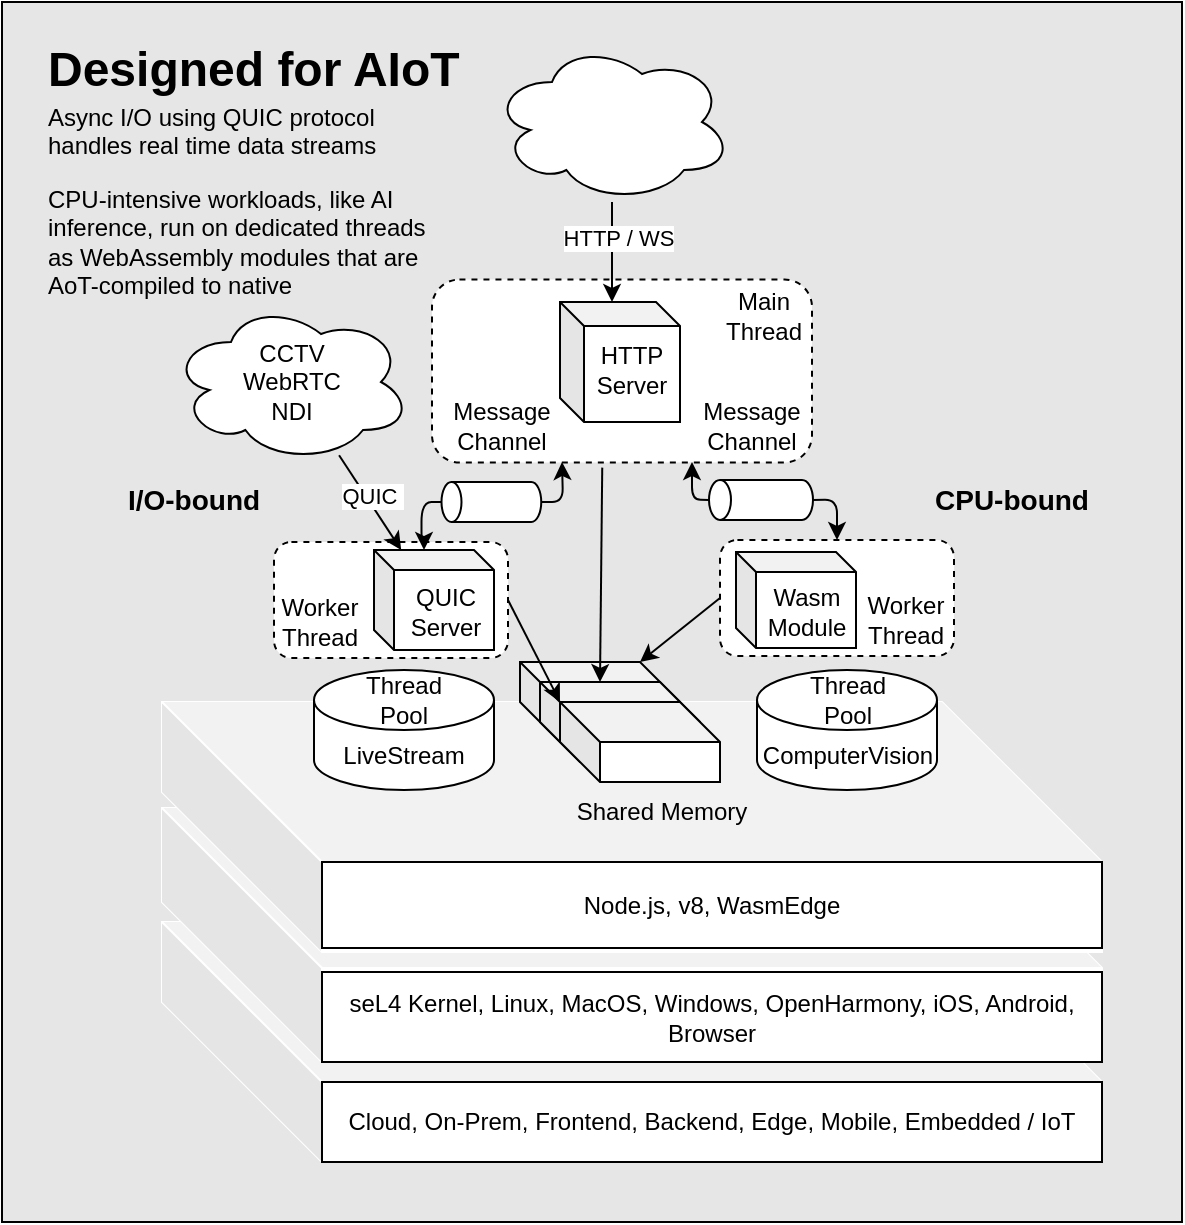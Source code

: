 <mxfile>
    <diagram name="Copy of Copy of aiot" id="C57_Dr-gr5Sgo95vxOue">
        <mxGraphModel dx="999" dy="484" grid="1" gridSize="10" guides="1" tooltips="1" connect="1" arrows="1" fold="1" page="1" pageScale="1" pageWidth="850" pageHeight="1100" background="#FFFFFF" math="0" shadow="0">
            <root>
                <mxCell id="yZtqZgkybrvEYegP9EMW-0"/>
                <mxCell id="yZtqZgkybrvEYegP9EMW-1" parent="yZtqZgkybrvEYegP9EMW-0"/>
                <mxCell id="yZtqZgkybrvEYegP9EMW-2" value="" style="whiteSpace=wrap;html=1;fillColor=#E6E6E6;" parent="yZtqZgkybrvEYegP9EMW-1" vertex="1">
                    <mxGeometry x="40" y="210" width="590" height="610" as="geometry"/>
                </mxCell>
                <mxCell id="yZtqZgkybrvEYegP9EMW-3" value="&lt;p&gt;&lt;span style=&quot;font-size: 12px ; font-weight: normal&quot;&gt;Async I/O using QUIC protocol handles real time data streams&lt;/span&gt;&lt;/p&gt;&lt;p&gt;&lt;span&gt;CPU-intensive workloads, like AI inference, run on dedicated threads as WebAssembly modules that are AoT-compiled to native&lt;/span&gt;&lt;/p&gt;" style="text;html=1;strokeColor=none;fillColor=none;spacing=5;spacingTop=-20;whiteSpace=wrap;overflow=hidden;rounded=0;" parent="yZtqZgkybrvEYegP9EMW-1" vertex="1">
                    <mxGeometry x="58" y="259" width="212" height="120" as="geometry"/>
                </mxCell>
                <mxCell id="yZtqZgkybrvEYegP9EMW-4" value="" style="shape=cube;whiteSpace=wrap;html=1;boundedLbl=1;backgroundOutline=1;darkOpacity=0.05;darkOpacity2=0.1;labelBackgroundColor=#33FFFF;fontSize=12;strokeColor=#FFFFFF;strokeWidth=1;fillColor=default;size=80;" parent="yZtqZgkybrvEYegP9EMW-1" vertex="1">
                    <mxGeometry x="120" y="670" width="470" height="120" as="geometry"/>
                </mxCell>
                <mxCell id="yZtqZgkybrvEYegP9EMW-5" value="" style="shape=cube;whiteSpace=wrap;html=1;boundedLbl=1;backgroundOutline=1;darkOpacity=0.05;darkOpacity2=0.1;labelBackgroundColor=#33FFFF;fontSize=12;strokeColor=#FFFFFF;strokeWidth=1;fillColor=default;size=80;" parent="yZtqZgkybrvEYegP9EMW-1" vertex="1">
                    <mxGeometry x="120" y="613" width="470" height="127" as="geometry"/>
                </mxCell>
                <mxCell id="yZtqZgkybrvEYegP9EMW-6" value="" style="shape=cube;whiteSpace=wrap;html=1;boundedLbl=1;backgroundOutline=1;darkOpacity=0.05;darkOpacity2=0.1;labelBackgroundColor=#33FFFF;fontSize=12;strokeColor=#FFFFFF;strokeWidth=1;fillColor=default;size=80;" parent="yZtqZgkybrvEYegP9EMW-1" vertex="1">
                    <mxGeometry x="120" y="560" width="470" height="125" as="geometry"/>
                </mxCell>
                <mxCell id="yZtqZgkybrvEYegP9EMW-7" value="" style="rounded=1;whiteSpace=wrap;html=1;dashed=1;" parent="yZtqZgkybrvEYegP9EMW-1" vertex="1">
                    <mxGeometry x="255" y="348.75" width="190" height="91.5" as="geometry"/>
                </mxCell>
                <mxCell id="yZtqZgkybrvEYegP9EMW-8" value="LiveStream" style="shape=cylinder3;whiteSpace=wrap;html=1;boundedLbl=1;backgroundOutline=1;size=15;" parent="yZtqZgkybrvEYegP9EMW-1" vertex="1">
                    <mxGeometry x="196" y="544" width="90" height="60" as="geometry"/>
                </mxCell>
                <mxCell id="yZtqZgkybrvEYegP9EMW-9" value="ComputerVision" style="shape=cylinder3;whiteSpace=wrap;html=1;boundedLbl=1;backgroundOutline=1;size=15;" parent="yZtqZgkybrvEYegP9EMW-1" vertex="1">
                    <mxGeometry x="417.5" y="544" width="90" height="60" as="geometry"/>
                </mxCell>
                <mxCell id="yZtqZgkybrvEYegP9EMW-10" value="&lt;b&gt;&lt;font style=&quot;font-size: 14px&quot;&gt;CPU-bound&lt;/font&gt;&lt;/b&gt;" style="text;html=1;strokeColor=none;fillColor=none;align=center;verticalAlign=middle;whiteSpace=wrap;rounded=0;" parent="yZtqZgkybrvEYegP9EMW-1" vertex="1">
                    <mxGeometry x="498.5" y="443.94" width="91.5" height="30" as="geometry"/>
                </mxCell>
                <mxCell id="yZtqZgkybrvEYegP9EMW-11" value="Thread Pool" style="text;html=1;strokeColor=none;fillColor=none;align=center;verticalAlign=middle;whiteSpace=wrap;rounded=0;" parent="yZtqZgkybrvEYegP9EMW-1" vertex="1">
                    <mxGeometry x="213.25" y="546" width="55.5" height="26" as="geometry"/>
                </mxCell>
                <mxCell id="yZtqZgkybrvEYegP9EMW-12" value="Thread Pool" style="text;html=1;strokeColor=none;fillColor=none;align=center;verticalAlign=middle;whiteSpace=wrap;rounded=0;" parent="yZtqZgkybrvEYegP9EMW-1" vertex="1">
                    <mxGeometry x="433.25" y="544" width="60" height="30" as="geometry"/>
                </mxCell>
                <mxCell id="yZtqZgkybrvEYegP9EMW-13" style="edgeStyle=orthogonalEdgeStyle;html=1;entryX=0.5;entryY=0;entryDx=0;entryDy=0;startArrow=none;exitX=0.5;exitY=1;exitDx=0;exitDy=0;exitPerimeter=0;" parent="yZtqZgkybrvEYegP9EMW-1" source="yZtqZgkybrvEYegP9EMW-19" target="yZtqZgkybrvEYegP9EMW-40" edge="1">
                    <mxGeometry relative="1" as="geometry">
                        <mxPoint x="420" y="463" as="sourcePoint"/>
                    </mxGeometry>
                </mxCell>
                <mxCell id="yZtqZgkybrvEYegP9EMW-15" value="Main Thread" style="text;html=1;strokeColor=none;fillColor=none;align=center;verticalAlign=middle;whiteSpace=wrap;rounded=0;" parent="yZtqZgkybrvEYegP9EMW-1" vertex="1">
                    <mxGeometry x="391" y="352" width="60" height="30" as="geometry"/>
                </mxCell>
                <mxCell id="yZtqZgkybrvEYegP9EMW-56" style="edgeStyle=orthogonalEdgeStyle;html=1;exitX=0.5;exitY=1;exitDx=0;exitDy=0;exitPerimeter=0;" parent="yZtqZgkybrvEYegP9EMW-1" source="yZtqZgkybrvEYegP9EMW-18" edge="1">
                    <mxGeometry relative="1" as="geometry">
                        <mxPoint x="320" y="440" as="targetPoint"/>
                    </mxGeometry>
                </mxCell>
                <mxCell id="yZtqZgkybrvEYegP9EMW-18" value="" style="shape=cylinder3;whiteSpace=wrap;html=1;boundedLbl=1;backgroundOutline=1;size=5;rotation=-90;" parent="yZtqZgkybrvEYegP9EMW-1" vertex="1">
                    <mxGeometry x="274.69" y="435.06" width="20" height="49.88" as="geometry"/>
                </mxCell>
                <mxCell id="vCISnCPUmcsDqGHjDixu-2" style="edgeStyle=orthogonalEdgeStyle;html=1;exitX=0.5;exitY=0;exitDx=0;exitDy=0;exitPerimeter=0;" parent="yZtqZgkybrvEYegP9EMW-1" source="yZtqZgkybrvEYegP9EMW-19" edge="1">
                    <mxGeometry relative="1" as="geometry">
                        <mxPoint x="385" y="440" as="targetPoint"/>
                        <Array as="points">
                            <mxPoint x="385" y="459"/>
                        </Array>
                    </mxGeometry>
                </mxCell>
                <mxCell id="yZtqZgkybrvEYegP9EMW-19" value="" style="shape=cylinder3;whiteSpace=wrap;html=1;boundedLbl=1;backgroundOutline=1;size=5.5;rotation=-90;" parent="yZtqZgkybrvEYegP9EMW-1" vertex="1">
                    <mxGeometry x="409.5" y="432.94" width="20" height="52" as="geometry"/>
                </mxCell>
                <mxCell id="yZtqZgkybrvEYegP9EMW-20" value="Message&lt;br&gt;Channel" style="text;html=1;strokeColor=none;fillColor=none;align=center;verticalAlign=middle;whiteSpace=wrap;rounded=0;" parent="yZtqZgkybrvEYegP9EMW-1" vertex="1">
                    <mxGeometry x="259.5" y="407" width="60" height="30" as="geometry"/>
                </mxCell>
                <mxCell id="yZtqZgkybrvEYegP9EMW-21" value="Message&lt;br&gt;Channel" style="text;html=1;strokeColor=none;fillColor=none;align=center;verticalAlign=middle;whiteSpace=wrap;rounded=0;" parent="yZtqZgkybrvEYegP9EMW-1" vertex="1">
                    <mxGeometry x="385" y="408" width="60" height="28" as="geometry"/>
                </mxCell>
                <mxCell id="yZtqZgkybrvEYegP9EMW-22" value="" style="shape=cube;whiteSpace=wrap;html=1;boundedLbl=1;backgroundOutline=1;darkOpacity=0.05;darkOpacity2=0.1;size=12;" parent="yZtqZgkybrvEYegP9EMW-1" vertex="1">
                    <mxGeometry x="319" y="360" width="60" height="60" as="geometry"/>
                </mxCell>
                <mxCell id="yZtqZgkybrvEYegP9EMW-23" value="HTTP&lt;br&gt;Server" style="text;html=1;strokeColor=none;fillColor=none;align=center;verticalAlign=middle;whiteSpace=wrap;rounded=0;" parent="yZtqZgkybrvEYegP9EMW-1" vertex="1">
                    <mxGeometry x="325" y="382" width="60" height="24" as="geometry"/>
                </mxCell>
                <mxCell id="yZtqZgkybrvEYegP9EMW-24" value="" style="ellipse;shape=cloud;whiteSpace=wrap;html=1;" parent="yZtqZgkybrvEYegP9EMW-1" vertex="1">
                    <mxGeometry x="285" y="230" width="120" height="80" as="geometry"/>
                </mxCell>
                <mxCell id="yZtqZgkybrvEYegP9EMW-25" value="" style="edgeStyle=none;html=1;startArrow=classic;startFill=1;endArrow=none;endFill=0;" parent="yZtqZgkybrvEYegP9EMW-1" target="yZtqZgkybrvEYegP9EMW-24" edge="1">
                    <mxGeometry relative="1" as="geometry">
                        <mxPoint x="345" y="360" as="sourcePoint"/>
                    </mxGeometry>
                </mxCell>
                <mxCell id="yZtqZgkybrvEYegP9EMW-26" value="HTTP / WS" style="edgeLabel;html=1;align=center;verticalAlign=middle;resizable=0;points=[];" parent="yZtqZgkybrvEYegP9EMW-25" vertex="1" connectable="0">
                    <mxGeometry x="0.343" y="-3" relative="1" as="geometry">
                        <mxPoint y="1" as="offset"/>
                    </mxGeometry>
                </mxCell>
                <mxCell id="yZtqZgkybrvEYegP9EMW-27" value="CCTV&lt;br&gt;WebRTC&lt;br&gt;NDI" style="ellipse;shape=cloud;whiteSpace=wrap;html=1;" parent="yZtqZgkybrvEYegP9EMW-1" vertex="1">
                    <mxGeometry x="124.5" y="360" width="120" height="80" as="geometry"/>
                </mxCell>
                <mxCell id="yZtqZgkybrvEYegP9EMW-28" value="" style="group;glass=0;" parent="yZtqZgkybrvEYegP9EMW-1" vertex="1" connectable="0">
                    <mxGeometry x="299" y="540" width="100" height="60" as="geometry"/>
                </mxCell>
                <mxCell id="yZtqZgkybrvEYegP9EMW-29" value="" style="shape=cube;whiteSpace=wrap;html=1;boundedLbl=1;backgroundOutline=1;darkOpacity=0.05;darkOpacity2=0.1;" parent="yZtqZgkybrvEYegP9EMW-28" vertex="1">
                    <mxGeometry width="80" height="40" as="geometry"/>
                </mxCell>
                <mxCell id="yZtqZgkybrvEYegP9EMW-30" value="" style="shape=cube;whiteSpace=wrap;html=1;boundedLbl=1;backgroundOutline=1;darkOpacity=0.05;darkOpacity2=0.1;" parent="yZtqZgkybrvEYegP9EMW-28" vertex="1">
                    <mxGeometry x="10" y="10" width="80" height="40" as="geometry"/>
                </mxCell>
                <mxCell id="yZtqZgkybrvEYegP9EMW-31" value="" style="shape=cube;whiteSpace=wrap;html=1;boundedLbl=1;backgroundOutline=1;darkOpacity=0.05;darkOpacity2=0.1;shadow=0;" parent="yZtqZgkybrvEYegP9EMW-28" vertex="1">
                    <mxGeometry x="20" y="20" width="80" height="40" as="geometry"/>
                </mxCell>
                <mxCell id="yZtqZgkybrvEYegP9EMW-32" style="edgeStyle=none;html=1;entryX=0;entryY=0;entryDx=60;entryDy=0;entryPerimeter=0;exitX=0;exitY=0.5;exitDx=0;exitDy=0;" parent="yZtqZgkybrvEYegP9EMW-1" source="yZtqZgkybrvEYegP9EMW-40" target="yZtqZgkybrvEYegP9EMW-29" edge="1">
                    <mxGeometry relative="1" as="geometry"/>
                </mxCell>
                <mxCell id="yZtqZgkybrvEYegP9EMW-33" style="edgeStyle=none;html=1;entryX=0;entryY=0;entryDx=0;entryDy=0;entryPerimeter=0;exitX=1;exitY=0.5;exitDx=0;exitDy=0;" parent="yZtqZgkybrvEYegP9EMW-1" source="yZtqZgkybrvEYegP9EMW-34" target="yZtqZgkybrvEYegP9EMW-31" edge="1">
                    <mxGeometry relative="1" as="geometry"/>
                </mxCell>
                <mxCell id="yZtqZgkybrvEYegP9EMW-34" value="" style="rounded=1;whiteSpace=wrap;html=1;dashed=1;" parent="yZtqZgkybrvEYegP9EMW-1" vertex="1">
                    <mxGeometry x="176" y="480" width="117" height="58" as="geometry"/>
                </mxCell>
                <mxCell id="yZtqZgkybrvEYegP9EMW-35" value="" style="shape=cube;whiteSpace=wrap;html=1;boundedLbl=1;backgroundOutline=1;darkOpacity=0.05;darkOpacity2=0.1;size=10;" parent="yZtqZgkybrvEYegP9EMW-1" vertex="1">
                    <mxGeometry x="226" y="484" width="60" height="50" as="geometry"/>
                </mxCell>
                <mxCell id="yZtqZgkybrvEYegP9EMW-36" value="QUIC&lt;br&gt;Server" style="text;html=1;strokeColor=none;fillColor=none;align=center;verticalAlign=middle;whiteSpace=wrap;rounded=0;" parent="yZtqZgkybrvEYegP9EMW-1" vertex="1">
                    <mxGeometry x="246.5" y="512.5" width="30" height="5" as="geometry"/>
                </mxCell>
                <mxCell id="yZtqZgkybrvEYegP9EMW-37" value="&lt;span style=&quot;font-size: 14px&quot;&gt;&lt;b&gt;I/O-bound&lt;/b&gt;&lt;/span&gt;" style="text;html=1;strokeColor=none;fillColor=none;align=center;verticalAlign=middle;whiteSpace=wrap;rounded=0;" parent="yZtqZgkybrvEYegP9EMW-1" vertex="1">
                    <mxGeometry x="96" y="443.94" width="80" height="30" as="geometry"/>
                </mxCell>
                <mxCell id="yZtqZgkybrvEYegP9EMW-38" value="" style="edgeStyle=none;html=1;startArrow=classic;startFill=1;endArrow=none;endFill=0;" parent="yZtqZgkybrvEYegP9EMW-1" source="yZtqZgkybrvEYegP9EMW-35" target="yZtqZgkybrvEYegP9EMW-27" edge="1">
                    <mxGeometry relative="1" as="geometry">
                        <mxPoint x="190" y="554" as="sourcePoint"/>
                    </mxGeometry>
                </mxCell>
                <mxCell id="yZtqZgkybrvEYegP9EMW-39" value="QUIC&amp;nbsp;" style="edgeLabel;html=1;align=center;verticalAlign=middle;resizable=0;points=[];" parent="yZtqZgkybrvEYegP9EMW-38" vertex="1" connectable="0">
                    <mxGeometry x="0.038" y="3" relative="1" as="geometry">
                        <mxPoint x="4" y="-4" as="offset"/>
                    </mxGeometry>
                </mxCell>
                <mxCell id="yZtqZgkybrvEYegP9EMW-40" value="e" style="rounded=1;whiteSpace=wrap;html=1;dashed=1;" parent="yZtqZgkybrvEYegP9EMW-1" vertex="1">
                    <mxGeometry x="399" y="479" width="117" height="58" as="geometry"/>
                </mxCell>
                <mxCell id="yZtqZgkybrvEYegP9EMW-41" value="" style="shape=cube;whiteSpace=wrap;html=1;boundedLbl=1;backgroundOutline=1;darkOpacity=0.05;darkOpacity2=0.1;size=10;" parent="yZtqZgkybrvEYegP9EMW-1" vertex="1">
                    <mxGeometry x="407" y="485" width="60" height="48" as="geometry"/>
                </mxCell>
                <mxCell id="yZtqZgkybrvEYegP9EMW-42" value="Worker Thread" style="text;html=1;strokeColor=none;fillColor=none;align=center;verticalAlign=middle;whiteSpace=wrap;rounded=0;" parent="yZtqZgkybrvEYegP9EMW-1" vertex="1">
                    <mxGeometry x="169" y="505" width="60" height="30" as="geometry"/>
                </mxCell>
                <mxCell id="yZtqZgkybrvEYegP9EMW-44" value="Wasm &lt;br&gt;Module" style="text;html=1;strokeColor=none;fillColor=none;align=center;verticalAlign=middle;whiteSpace=wrap;rounded=0;" parent="yZtqZgkybrvEYegP9EMW-1" vertex="1">
                    <mxGeometry x="438" y="505" width="9" height="20" as="geometry"/>
                </mxCell>
                <mxCell id="yZtqZgkybrvEYegP9EMW-45" value="Node.js, v8, WasmEdge" style="whiteSpace=wrap;html=1;" parent="yZtqZgkybrvEYegP9EMW-1" vertex="1">
                    <mxGeometry x="200" y="640" width="390" height="43" as="geometry"/>
                </mxCell>
                <mxCell id="yZtqZgkybrvEYegP9EMW-46" value="&lt;h1&gt;Designed for AIoT&lt;/h1&gt;&lt;div&gt;&lt;br&gt;&lt;/div&gt;&lt;div&gt;&lt;br&gt;&lt;/div&gt;" style="text;html=1;strokeColor=none;fillColor=none;spacing=5;spacingTop=-20;whiteSpace=wrap;overflow=hidden;rounded=0;" parent="yZtqZgkybrvEYegP9EMW-1" vertex="1">
                    <mxGeometry x="58" y="224" width="235" height="36" as="geometry"/>
                </mxCell>
                <mxCell id="yZtqZgkybrvEYegP9EMW-47" value="seL4 Kernel, Linux, MacOS, Windows, OpenHarmony, iOS, Android, Browser" style="whiteSpace=wrap;html=1;" parent="yZtqZgkybrvEYegP9EMW-1" vertex="1">
                    <mxGeometry x="200" y="695" width="390" height="45" as="geometry"/>
                </mxCell>
                <mxCell id="yZtqZgkybrvEYegP9EMW-48" value="Cloud, On-Prem, Frontend, Backend, Edge, Mobile, Embedded / IoT" style="whiteSpace=wrap;html=1;" parent="yZtqZgkybrvEYegP9EMW-1" vertex="1">
                    <mxGeometry x="200" y="750" width="390" height="40" as="geometry"/>
                </mxCell>
                <mxCell id="yZtqZgkybrvEYegP9EMW-14" value="" style="edgeStyle=orthogonalEdgeStyle;html=1;startArrow=none;exitX=0.5;exitY=0;exitDx=0;exitDy=0;exitPerimeter=0;entryX=0;entryY=0;entryDx=25;entryDy=0;entryPerimeter=0;" parent="yZtqZgkybrvEYegP9EMW-1" source="yZtqZgkybrvEYegP9EMW-18" target="yZtqZgkybrvEYegP9EMW-35" edge="1">
                    <mxGeometry relative="1" as="geometry">
                        <mxPoint x="270" y="480" as="targetPoint"/>
                    </mxGeometry>
                </mxCell>
                <mxCell id="yZtqZgkybrvEYegP9EMW-61" value="Worker Thread" style="text;html=1;strokeColor=none;fillColor=none;align=center;verticalAlign=middle;whiteSpace=wrap;rounded=0;" parent="yZtqZgkybrvEYegP9EMW-1" vertex="1">
                    <mxGeometry x="462" y="503.5" width="60" height="30" as="geometry"/>
                </mxCell>
                <mxCell id="yZtqZgkybrvEYegP9EMW-43" value="Shared Memory" style="text;html=1;strokeColor=none;fillColor=none;align=center;verticalAlign=middle;whiteSpace=wrap;rounded=0;" parent="yZtqZgkybrvEYegP9EMW-1" vertex="1">
                    <mxGeometry x="314.5" y="600" width="110" height="30" as="geometry"/>
                </mxCell>
                <mxCell id="vCISnCPUmcsDqGHjDixu-0" style="edgeStyle=none;html=1;exitX=0.448;exitY=1.028;exitDx=0;exitDy=0;exitPerimeter=0;entryX=0;entryY=0;entryDx=30;entryDy=0;entryPerimeter=0;" parent="yZtqZgkybrvEYegP9EMW-1" source="yZtqZgkybrvEYegP9EMW-7" target="yZtqZgkybrvEYegP9EMW-30" edge="1">
                    <mxGeometry relative="1" as="geometry">
                        <mxPoint x="344" y="440" as="sourcePoint"/>
                        <mxPoint x="340" y="540" as="targetPoint"/>
                    </mxGeometry>
                </mxCell>
            </root>
        </mxGraphModel>
    </diagram>
    <diagram name="Copy of aiot" id="2B3cq8y8vTXJ5p0uB7Bc">
        <mxGraphModel dx="381" dy="387" grid="1" gridSize="10" guides="1" tooltips="1" connect="1" arrows="1" fold="1" page="1" pageScale="1" pageWidth="850" pageHeight="1100" background="#FFFFFF" math="0" shadow="0">
            <root>
                <mxCell id="akEHh_IcCh-nfFf0ZW-q-0"/>
                <mxCell id="akEHh_IcCh-nfFf0ZW-q-1" parent="akEHh_IcCh-nfFf0ZW-q-0"/>
                <mxCell id="0" value="" style="whiteSpace=wrap;html=1;fillColor=#E6E6E6;" parent="akEHh_IcCh-nfFf0ZW-q-1" vertex="1">
                    <mxGeometry x="40" y="210" width="600" height="660" as="geometry"/>
                </mxCell>
                <mxCell id="akEHh_IcCh-nfFf0ZW-q-3" value="&lt;p&gt;&lt;span style=&quot;font-size: 12px ; font-weight: normal&quot;&gt;Async I/O using QUIC protocol handles real time data streams&lt;/span&gt;&lt;/p&gt;&lt;p&gt;&lt;span&gt;CPU-intensive workloads, like AI inference, run on dedicated threads as WebAssembly modules that are AoT-compiled to native&lt;/span&gt;&lt;/p&gt;" style="text;html=1;strokeColor=none;fillColor=none;spacing=5;spacingTop=-20;whiteSpace=wrap;overflow=hidden;rounded=0;" parent="akEHh_IcCh-nfFf0ZW-q-1" vertex="1">
                    <mxGeometry x="58" y="259" width="212" height="120" as="geometry"/>
                </mxCell>
                <mxCell id="akEHh_IcCh-nfFf0ZW-q-4" value="" style="shape=cube;whiteSpace=wrap;html=1;boundedLbl=1;backgroundOutline=1;darkOpacity=0.05;darkOpacity2=0.1;labelBackgroundColor=#33FFFF;fontSize=12;strokeColor=#FFFFFF;strokeWidth=1;fillColor=default;size=60;" parent="akEHh_IcCh-nfFf0ZW-q-1" vertex="1">
                    <mxGeometry x="100" y="725" width="490" height="110" as="geometry"/>
                </mxCell>
                <mxCell id="akEHh_IcCh-nfFf0ZW-q-5" value="" style="shape=cube;whiteSpace=wrap;html=1;boundedLbl=1;backgroundOutline=1;darkOpacity=0.05;darkOpacity2=0.1;labelBackgroundColor=#33FFFF;fontSize=12;strokeColor=#FFFFFF;strokeWidth=1;fillColor=default;size=60;" parent="akEHh_IcCh-nfFf0ZW-q-1" vertex="1">
                    <mxGeometry x="100" y="675" width="490" height="100" as="geometry"/>
                </mxCell>
                <mxCell id="akEHh_IcCh-nfFf0ZW-q-6" value="" style="shape=cube;whiteSpace=wrap;html=1;boundedLbl=1;backgroundOutline=1;darkOpacity=0.05;darkOpacity2=0.1;labelBackgroundColor=#33FFFF;fontSize=12;strokeColor=#FFFFFF;strokeWidth=1;fillColor=default;size=60;" parent="akEHh_IcCh-nfFf0ZW-q-1" vertex="1">
                    <mxGeometry x="100" y="625" width="490" height="100" as="geometry"/>
                </mxCell>
                <mxCell id="akEHh_IcCh-nfFf0ZW-q-7" value="" style="rounded=1;whiteSpace=wrap;html=1;dashed=1;" parent="akEHh_IcCh-nfFf0ZW-q-1" vertex="1">
                    <mxGeometry x="270" y="360" width="150" height="103" as="geometry"/>
                </mxCell>
                <mxCell id="akEHh_IcCh-nfFf0ZW-q-8" value="LiveStream" style="shape=cylinder3;whiteSpace=wrap;html=1;boundedLbl=1;backgroundOutline=1;size=15;" parent="akEHh_IcCh-nfFf0ZW-q-1" vertex="1">
                    <mxGeometry x="223" y="524" width="90" height="60" as="geometry"/>
                </mxCell>
                <mxCell id="akEHh_IcCh-nfFf0ZW-q-9" value="ComputerVision" style="shape=cylinder3;whiteSpace=wrap;html=1;boundedLbl=1;backgroundOutline=1;size=15;" parent="akEHh_IcCh-nfFf0ZW-q-1" vertex="1">
                    <mxGeometry x="370" y="524" width="90" height="60" as="geometry"/>
                </mxCell>
                <mxCell id="akEHh_IcCh-nfFf0ZW-q-10" value="&lt;b&gt;&lt;font style=&quot;font-size: 14px&quot;&gt;CPU-bound&lt;/font&gt;&lt;/b&gt;" style="text;html=1;strokeColor=none;fillColor=none;align=center;verticalAlign=middle;whiteSpace=wrap;rounded=0;" parent="akEHh_IcCh-nfFf0ZW-q-1" vertex="1">
                    <mxGeometry x="453" y="585" width="91.5" height="30" as="geometry"/>
                </mxCell>
                <mxCell id="akEHh_IcCh-nfFf0ZW-q-11" value="Thread Pool" style="text;html=1;strokeColor=none;fillColor=none;align=center;verticalAlign=middle;whiteSpace=wrap;rounded=0;" parent="akEHh_IcCh-nfFf0ZW-q-1" vertex="1">
                    <mxGeometry x="238" y="524" width="60" height="30" as="geometry"/>
                </mxCell>
                <mxCell id="akEHh_IcCh-nfFf0ZW-q-12" value="Thread Pool" style="text;html=1;strokeColor=none;fillColor=none;align=center;verticalAlign=middle;whiteSpace=wrap;rounded=0;" parent="akEHh_IcCh-nfFf0ZW-q-1" vertex="1">
                    <mxGeometry x="385" y="524" width="60" height="30" as="geometry"/>
                </mxCell>
                <mxCell id="akEHh_IcCh-nfFf0ZW-q-13" style="edgeStyle=none;html=1;entryX=0;entryY=0;entryDx=0;entryDy=0;startArrow=none;exitX=0.5;exitY=1;exitDx=0;exitDy=0;exitPerimeter=0;" parent="akEHh_IcCh-nfFf0ZW-q-1" source="akEHh_IcCh-nfFf0ZW-q-19" target="akEHh_IcCh-nfFf0ZW-q-41" edge="1">
                    <mxGeometry relative="1" as="geometry">
                        <mxPoint x="420" y="463" as="sourcePoint"/>
                    </mxGeometry>
                </mxCell>
                <mxCell id="akEHh_IcCh-nfFf0ZW-q-14" style="edgeStyle=none;html=1;entryX=1;entryY=0;entryDx=0;entryDy=0;startArrow=none;exitX=0.5;exitY=0;exitDx=0;exitDy=0;exitPerimeter=0;" parent="akEHh_IcCh-nfFf0ZW-q-1" source="akEHh_IcCh-nfFf0ZW-q-18" target="akEHh_IcCh-nfFf0ZW-q-35" edge="1">
                    <mxGeometry relative="1" as="geometry"/>
                </mxCell>
                <mxCell id="akEHh_IcCh-nfFf0ZW-q-15" value="Main Thread" style="text;html=1;strokeColor=none;fillColor=none;align=center;verticalAlign=middle;whiteSpace=wrap;rounded=0;" parent="akEHh_IcCh-nfFf0ZW-q-1" vertex="1">
                    <mxGeometry x="264" y="363" width="60" height="30" as="geometry"/>
                </mxCell>
                <mxCell id="akEHh_IcCh-nfFf0ZW-q-16" value="" style="edgeStyle=none;html=1;" parent="akEHh_IcCh-nfFf0ZW-q-1" source="akEHh_IcCh-nfFf0ZW-q-17" target="akEHh_IcCh-nfFf0ZW-q-9" edge="1">
                    <mxGeometry relative="1" as="geometry"/>
                </mxCell>
                <mxCell id="akEHh_IcCh-nfFf0ZW-q-17" value="Shared&lt;br&gt;Memory" style="text;html=1;strokeColor=none;fillColor=none;align=center;verticalAlign=middle;whiteSpace=wrap;rounded=0;" parent="akEHh_IcCh-nfFf0ZW-q-1" vertex="1">
                    <mxGeometry x="311" y="571" width="60" height="30" as="geometry"/>
                </mxCell>
                <mxCell id="akEHh_IcCh-nfFf0ZW-q-18" value="" style="shape=cylinder3;whiteSpace=wrap;html=1;boundedLbl=1;backgroundOutline=1;size=3.799;rotation=-90;" parent="akEHh_IcCh-nfFf0ZW-q-1" vertex="1">
                    <mxGeometry x="277" y="442.5" width="20" height="41" as="geometry"/>
                </mxCell>
                <mxCell id="akEHh_IcCh-nfFf0ZW-q-19" value="" style="shape=cylinder3;whiteSpace=wrap;html=1;boundedLbl=1;backgroundOutline=1;size=3.799;rotation=-90;" parent="akEHh_IcCh-nfFf0ZW-q-1" vertex="1">
                    <mxGeometry x="391" y="442.5" width="20" height="41" as="geometry"/>
                </mxCell>
                <mxCell id="akEHh_IcCh-nfFf0ZW-q-20" value="Message&lt;br&gt;Channel" style="text;html=1;strokeColor=none;fillColor=none;align=center;verticalAlign=middle;whiteSpace=wrap;rounded=0;" parent="akEHh_IcCh-nfFf0ZW-q-1" vertex="1">
                    <mxGeometry x="370" y="480" width="60" height="30" as="geometry"/>
                </mxCell>
                <mxCell id="akEHh_IcCh-nfFf0ZW-q-21" value="Message&lt;br&gt;Channel" style="text;html=1;strokeColor=none;fillColor=none;align=center;verticalAlign=middle;whiteSpace=wrap;rounded=0;" parent="akEHh_IcCh-nfFf0ZW-q-1" vertex="1">
                    <mxGeometry x="257" y="480" width="60" height="30" as="geometry"/>
                </mxCell>
                <mxCell id="akEHh_IcCh-nfFf0ZW-q-22" value="" style="shape=cube;whiteSpace=wrap;html=1;boundedLbl=1;backgroundOutline=1;darkOpacity=0.05;darkOpacity2=0.1;size=12;" parent="akEHh_IcCh-nfFf0ZW-q-1" vertex="1">
                    <mxGeometry x="317" y="392" width="60" height="60" as="geometry"/>
                </mxCell>
                <mxCell id="akEHh_IcCh-nfFf0ZW-q-23" value="HTTP&lt;br&gt;Server" style="text;html=1;strokeColor=none;fillColor=none;align=center;verticalAlign=middle;whiteSpace=wrap;rounded=0;" parent="akEHh_IcCh-nfFf0ZW-q-1" vertex="1">
                    <mxGeometry x="325" y="410" width="60" height="30" as="geometry"/>
                </mxCell>
                <mxCell id="akEHh_IcCh-nfFf0ZW-q-24" value="" style="ellipse;shape=cloud;whiteSpace=wrap;html=1;" parent="akEHh_IcCh-nfFf0ZW-q-1" vertex="1">
                    <mxGeometry x="287" y="250" width="120" height="80" as="geometry"/>
                </mxCell>
                <mxCell id="akEHh_IcCh-nfFf0ZW-q-25" value="" style="edgeStyle=none;html=1;startArrow=classic;startFill=1;endArrow=none;endFill=0;" parent="akEHh_IcCh-nfFf0ZW-q-1" source="akEHh_IcCh-nfFf0ZW-q-22" target="akEHh_IcCh-nfFf0ZW-q-24" edge="1">
                    <mxGeometry relative="1" as="geometry"/>
                </mxCell>
                <mxCell id="akEHh_IcCh-nfFf0ZW-q-26" value="HTTP / WS" style="edgeLabel;html=1;align=center;verticalAlign=middle;resizable=0;points=[];" parent="akEHh_IcCh-nfFf0ZW-q-25" vertex="1" connectable="0">
                    <mxGeometry x="0.343" y="-3" relative="1" as="geometry">
                        <mxPoint y="1" as="offset"/>
                    </mxGeometry>
                </mxCell>
                <mxCell id="akEHh_IcCh-nfFf0ZW-q-27" value="CCTV&lt;br&gt;WebRTC&lt;br&gt;NDI" style="ellipse;shape=cloud;whiteSpace=wrap;html=1;" parent="akEHh_IcCh-nfFf0ZW-q-1" vertex="1">
                    <mxGeometry x="131.5" y="373" width="120" height="80" as="geometry"/>
                </mxCell>
                <mxCell id="akEHh_IcCh-nfFf0ZW-q-28" value="" style="group;glass=0;" parent="akEHh_IcCh-nfFf0ZW-q-1" vertex="1" connectable="0">
                    <mxGeometry x="310" y="604" width="100" height="60" as="geometry"/>
                </mxCell>
                <mxCell id="akEHh_IcCh-nfFf0ZW-q-29" value="" style="shape=cube;whiteSpace=wrap;html=1;boundedLbl=1;backgroundOutline=1;darkOpacity=0.05;darkOpacity2=0.1;" parent="akEHh_IcCh-nfFf0ZW-q-28" vertex="1">
                    <mxGeometry width="80" height="40" as="geometry"/>
                </mxCell>
                <mxCell id="akEHh_IcCh-nfFf0ZW-q-30" value="" style="shape=cube;whiteSpace=wrap;html=1;boundedLbl=1;backgroundOutline=1;darkOpacity=0.05;darkOpacity2=0.1;" parent="akEHh_IcCh-nfFf0ZW-q-28" vertex="1">
                    <mxGeometry x="10" y="10" width="80" height="40" as="geometry"/>
                </mxCell>
                <mxCell id="akEHh_IcCh-nfFf0ZW-q-31" value="" style="shape=cube;whiteSpace=wrap;html=1;boundedLbl=1;backgroundOutline=1;darkOpacity=0.05;darkOpacity2=0.1;shadow=0;" parent="akEHh_IcCh-nfFf0ZW-q-28" vertex="1">
                    <mxGeometry x="20" y="20" width="80" height="40" as="geometry"/>
                </mxCell>
                <mxCell id="akEHh_IcCh-nfFf0ZW-q-32" style="edgeStyle=none;html=1;entryX=0;entryY=0;entryDx=60;entryDy=0;entryPerimeter=0;" parent="akEHh_IcCh-nfFf0ZW-q-1" source="akEHh_IcCh-nfFf0ZW-q-9" target="akEHh_IcCh-nfFf0ZW-q-30" edge="1">
                    <mxGeometry relative="1" as="geometry"/>
                </mxCell>
                <mxCell id="akEHh_IcCh-nfFf0ZW-q-33" style="edgeStyle=none;html=1;entryX=0;entryY=0;entryDx=0;entryDy=0;entryPerimeter=0;" parent="akEHh_IcCh-nfFf0ZW-q-1" source="akEHh_IcCh-nfFf0ZW-q-8" target="akEHh_IcCh-nfFf0ZW-q-31" edge="1">
                    <mxGeometry relative="1" as="geometry"/>
                </mxCell>
                <mxCell id="akEHh_IcCh-nfFf0ZW-q-35" value="" style="rounded=1;whiteSpace=wrap;html=1;dashed=1;" parent="akEHh_IcCh-nfFf0ZW-q-1" vertex="1">
                    <mxGeometry x="110" y="487" width="117" height="63.5" as="geometry"/>
                </mxCell>
                <mxCell id="akEHh_IcCh-nfFf0ZW-q-36" value="" style="shape=cube;whiteSpace=wrap;html=1;boundedLbl=1;backgroundOutline=1;darkOpacity=0.05;darkOpacity2=0.1;size=10;" parent="akEHh_IcCh-nfFf0ZW-q-1" vertex="1">
                    <mxGeometry x="160" y="493.5" width="60" height="50" as="geometry"/>
                </mxCell>
                <mxCell id="akEHh_IcCh-nfFf0ZW-q-37" value="QUIC&lt;br&gt;Server" style="text;html=1;strokeColor=none;fillColor=none;align=center;verticalAlign=middle;whiteSpace=wrap;rounded=0;" parent="akEHh_IcCh-nfFf0ZW-q-1" vertex="1">
                    <mxGeometry x="178.5" y="517.5" width="30" height="10" as="geometry"/>
                </mxCell>
                <mxCell id="akEHh_IcCh-nfFf0ZW-q-38" value="&lt;span style=&quot;font-size: 14px&quot;&gt;&lt;b&gt;I/O-bound&lt;/b&gt;&lt;/span&gt;" style="text;html=1;strokeColor=none;fillColor=none;align=center;verticalAlign=middle;whiteSpace=wrap;rounded=0;" parent="akEHh_IcCh-nfFf0ZW-q-1" vertex="1">
                    <mxGeometry x="128.5" y="585" width="80" height="30" as="geometry"/>
                </mxCell>
                <mxCell id="akEHh_IcCh-nfFf0ZW-q-39" value="" style="edgeStyle=none;html=1;startArrow=classic;startFill=1;endArrow=none;endFill=0;" parent="akEHh_IcCh-nfFf0ZW-q-1" source="akEHh_IcCh-nfFf0ZW-q-36" target="akEHh_IcCh-nfFf0ZW-q-27" edge="1">
                    <mxGeometry relative="1" as="geometry">
                        <mxPoint x="190" y="554" as="sourcePoint"/>
                    </mxGeometry>
                </mxCell>
                <mxCell id="akEHh_IcCh-nfFf0ZW-q-40" value="QUIC&amp;nbsp;" style="edgeLabel;html=1;align=center;verticalAlign=middle;resizable=0;points=[];" parent="akEHh_IcCh-nfFf0ZW-q-39" vertex="1" connectable="0">
                    <mxGeometry x="0.038" y="3" relative="1" as="geometry">
                        <mxPoint x="4" y="-4" as="offset"/>
                    </mxGeometry>
                </mxCell>
                <mxCell id="akEHh_IcCh-nfFf0ZW-q-41" value="" style="rounded=1;whiteSpace=wrap;html=1;dashed=1;" parent="akEHh_IcCh-nfFf0ZW-q-1" vertex="1">
                    <mxGeometry x="453" y="483.5" width="117" height="70" as="geometry"/>
                </mxCell>
                <mxCell id="akEHh_IcCh-nfFf0ZW-q-42" value="" style="shape=cube;whiteSpace=wrap;html=1;boundedLbl=1;backgroundOutline=1;darkOpacity=0.05;darkOpacity2=0.1;size=10;" parent="akEHh_IcCh-nfFf0ZW-q-1" vertex="1">
                    <mxGeometry x="460.5" y="494.5" width="60" height="50" as="geometry"/>
                </mxCell>
                <mxCell id="akEHh_IcCh-nfFf0ZW-q-43" value="Worker Thread" style="text;html=1;strokeColor=none;fillColor=none;align=center;verticalAlign=middle;whiteSpace=wrap;rounded=0;" parent="akEHh_IcCh-nfFf0ZW-q-1" vertex="1">
                    <mxGeometry x="104" y="518.5" width="60" height="30" as="geometry"/>
                </mxCell>
                <mxCell id="akEHh_IcCh-nfFf0ZW-q-44" value="Worker Thread" style="text;html=1;strokeColor=none;fillColor=none;align=center;verticalAlign=middle;whiteSpace=wrap;rounded=0;" parent="akEHh_IcCh-nfFf0ZW-q-1" vertex="1">
                    <mxGeometry x="515.5" y="520.5" width="60" height="30" as="geometry"/>
                </mxCell>
                <mxCell id="akEHh_IcCh-nfFf0ZW-q-45" value="Wasm &lt;br&gt;Module" style="text;html=1;strokeColor=none;fillColor=none;align=center;verticalAlign=middle;whiteSpace=wrap;rounded=0;" parent="akEHh_IcCh-nfFf0ZW-q-1" vertex="1">
                    <mxGeometry x="495" y="521.5" width="4.25" height="10" as="geometry"/>
                </mxCell>
                <mxCell id="akEHh_IcCh-nfFf0ZW-q-46" value="Node.js, v8, WasmEdge" style="whiteSpace=wrap;html=1;" parent="akEHh_IcCh-nfFf0ZW-q-1" vertex="1">
                    <mxGeometry x="160" y="685" width="430" height="40" as="geometry"/>
                </mxCell>
                <mxCell id="akEHh_IcCh-nfFf0ZW-q-47" value="&lt;h1&gt;Designed for AIoT&lt;/h1&gt;&lt;div&gt;&lt;br&gt;&lt;/div&gt;&lt;div&gt;&lt;br&gt;&lt;/div&gt;" style="text;html=1;strokeColor=none;fillColor=none;spacing=5;spacingTop=-20;whiteSpace=wrap;overflow=hidden;rounded=0;" parent="akEHh_IcCh-nfFf0ZW-q-1" vertex="1">
                    <mxGeometry x="58" y="224" width="235" height="36" as="geometry"/>
                </mxCell>
                <mxCell id="akEHh_IcCh-nfFf0ZW-q-48" value="seL4 Kernel, Linux, MacOS, Windows, OpenHarmony, iOS, Android, Browser" style="whiteSpace=wrap;html=1;" parent="akEHh_IcCh-nfFf0ZW-q-1" vertex="1">
                    <mxGeometry x="160" y="735" width="430" height="40" as="geometry"/>
                </mxCell>
                <mxCell id="akEHh_IcCh-nfFf0ZW-q-49" value="Cloud, On-Prem, Frontend, Backend, Edge, Mobile, Embedded / IoT" style="whiteSpace=wrap;html=1;" parent="akEHh_IcCh-nfFf0ZW-q-1" vertex="1">
                    <mxGeometry x="160" y="785" width="430" height="50" as="geometry"/>
                </mxCell>
            </root>
        </mxGraphModel>
    </diagram>
    <diagram id="9OvleWoG_n5-Iy7mdOHa" name="Page-8">
        <mxGraphModel dx="381" dy="387" grid="1" gridSize="10" guides="1" tooltips="1" connect="1" arrows="1" fold="1" page="1" pageScale="1" pageWidth="850" pageHeight="1100" math="0" shadow="0">
            <root>
                <mxCell id="h_ngC8WSSTxwbMSJ3hNI-0"/>
                <mxCell id="h_ngC8WSSTxwbMSJ3hNI-1" parent="h_ngC8WSSTxwbMSJ3hNI-0"/>
                <mxCell id="h_ngC8WSSTxwbMSJ3hNI-2" value="" style="group" vertex="1" connectable="0" parent="h_ngC8WSSTxwbMSJ3hNI-1">
                    <mxGeometry x="220" y="240" width="251.262" height="245.57" as="geometry"/>
                </mxCell>
                <mxCell id="h_ngC8WSSTxwbMSJ3hNI-3" value="" style="shape=hexagon;strokeWidth=4;html=1;fillColor=#4D4D4D;strokeColor=#990000;shadow=0;fontSize=10;fontColor=#ffffff;align=center;fontStyle=0;whiteSpace=wrap;spacing=10;rounded=0;rotation=90;" vertex="1" parent="h_ngC8WSSTxwbMSJ3hNI-2">
                    <mxGeometry x="1.66" y="-1.66" width="245.57" height="248.89" as="geometry"/>
                </mxCell>
                <mxCell id="h_ngC8WSSTxwbMSJ3hNI-4" value="" style="shape=hexagon;strokeWidth=4;html=1;fillColor=#999999;strokeColor=#3700CC;shadow=0;fontSize=10;fontColor=#ffffff;align=center;fontStyle=0;whiteSpace=wrap;spacing=10;rounded=0;rotation=90;" vertex="1" parent="h_ngC8WSSTxwbMSJ3hNI-2">
                    <mxGeometry x="18.853" y="15.807" width="211.1" height="213.956" as="geometry"/>
                </mxCell>
                <mxCell id="h_ngC8WSSTxwbMSJ3hNI-5" value="" style="shape=hexagon;strokeWidth=4;html=1;fillColor=#fa6800;strokeColor=#FFFFFF;shadow=0;fontSize=10;fontColor=#000000;align=center;fontStyle=0;whiteSpace=wrap;spacing=10;rounded=0;rotation=90;" vertex="1" parent="h_ngC8WSSTxwbMSJ3hNI-2">
                    <mxGeometry x="19.36" y="95.22" width="105.03" height="109.46" as="geometry"/>
                </mxCell>
                <mxCell id="h_ngC8WSSTxwbMSJ3hNI-6" value="" style="shape=hexagon;strokeWidth=4;html=1;shadow=0;fontSize=10;align=center;fontStyle=0;whiteSpace=wrap;spacing=10;rounded=0;rotation=-90;fillColor=none;fontColor=#ffffff;strokeColor=#FFFFFF;" vertex="1" parent="h_ngC8WSSTxwbMSJ3hNI-2">
                    <mxGeometry x="124.205" y="40.765" width="105.03" height="109.46" as="geometry"/>
                </mxCell>
                <mxCell id="h_ngC8WSSTxwbMSJ3hNI-7" value="" style="shape=parallelogram;perimeter=parallelogramPerimeter;whiteSpace=wrap;html=1;fixedSize=1;labelBackgroundColor=#33FFFF;fontSize=12;strokeColor=#FFFFFF;strokeWidth=1;fillColor=#FFFFFF;rotation=-25;opacity=40;" vertex="1" parent="h_ngC8WSSTxwbMSJ3hNI-2">
                    <mxGeometry x="103.915" y="60.725" width="81.38" height="44.15" as="geometry"/>
                </mxCell>
                <mxCell id="h_ngC8WSSTxwbMSJ3hNI-8" value="" style="shape=parallelogram;perimeter=parallelogramPerimeter;whiteSpace=wrap;html=1;fixedSize=1;labelBackgroundColor=#33FFFF;fontSize=12;strokeColor=#FFFFFF;strokeWidth=1;fillColor=#FFFFFF;rotation=-25;opacity=40;" vertex="1" parent="h_ngC8WSSTxwbMSJ3hNI-2">
                    <mxGeometry x="58.19" y="135.59" width="79.26" height="49.73" as="geometry"/>
                </mxCell>
                <mxCell id="h_ngC8WSSTxwbMSJ3hNI-9" value="" style="shape=hexagon;strokeWidth=4;html=1;fillColor=#fa6800;strokeColor=#FFFFFF;shadow=0;fontSize=10;fontColor=#000000;align=center;fontStyle=0;whiteSpace=wrap;spacing=10;rounded=0;rotation=90;" vertex="1" parent="h_ngC8WSSTxwbMSJ3hNI-2">
                    <mxGeometry x="71.93" y="15.76" width="105.03" height="108.54" as="geometry"/>
                </mxCell>
                <mxCell id="h_ngC8WSSTxwbMSJ3hNI-10" value="" style="shape=hexagon;strokeWidth=4;html=1;fillColor=#990000;strokeColor=#ffffff;shadow=0;fontSize=10;fontColor=#FFFFFF;align=center;fontStyle=0;whiteSpace=wrap;spacing=10;rounded=0;rotation=90;" vertex="1" parent="h_ngC8WSSTxwbMSJ3hNI-2">
                    <mxGeometry x="104.08" y="49.43" width="40.65" height="41.2" as="geometry"/>
                </mxCell>
                <mxCell id="h_ngC8WSSTxwbMSJ3hNI-11" value="" style="shape=hexagon;strokeWidth=4;html=1;fillColor=#fa6800;strokeColor=#FFFFFF;shadow=0;fontSize=10;fontColor=#000000;align=center;fontStyle=0;whiteSpace=wrap;spacing=10;rounded=0;rotation=90;" vertex="1" parent="h_ngC8WSSTxwbMSJ3hNI-2">
                    <mxGeometry x="125.888" y="95.724" width="105.034" height="106.456" as="geometry"/>
                </mxCell>
                <mxCell id="h_ngC8WSSTxwbMSJ3hNI-12" value="" style="shape=hexagon;strokeWidth=4;html=1;fillColor=#990000;strokeColor=#ffffff;shadow=0;fontSize=10;fontColor=#FFFFFF;align=center;fontStyle=0;whiteSpace=wrap;spacing=10;rounded=0;rotation=90;" vertex="1" parent="h_ngC8WSSTxwbMSJ3hNI-2">
                    <mxGeometry x="157.08" y="128.35" width="40.65" height="41.2" as="geometry"/>
                </mxCell>
                <mxCell id="h_ngC8WSSTxwbMSJ3hNI-13" value="" style="shape=hexagon;strokeWidth=4;html=1;fillColor=#990000;strokeColor=#ffffff;shadow=0;fontSize=10;fontColor=#FFFFFF;align=center;fontStyle=0;whiteSpace=wrap;spacing=10;rounded=0;rotation=90;" vertex="1" parent="h_ngC8WSSTxwbMSJ3hNI-2">
                    <mxGeometry x="51.05" y="128.35" width="40.65" height="41.2" as="geometry"/>
                </mxCell>
                <mxCell id="h_ngC8WSSTxwbMSJ3hNI-14" value="" style="shape=hexagon;strokeWidth=4;html=1;fillColor=none;strokeColor=#FFFFFF;shadow=0;fontSize=10;fontColor=#ffffff;align=center;fontStyle=0;whiteSpace=wrap;spacing=10;rounded=0;rotation=-90;" vertex="1" parent="h_ngC8WSSTxwbMSJ3hNI-2">
                    <mxGeometry x="17.855" y="42.765" width="105.034" height="106.456" as="geometry"/>
                </mxCell>
                <mxCell id="h_ngC8WSSTxwbMSJ3hNI-15" value="&lt;span style=&quot;color: rgba(0 , 0 , 0 , 0) ; font-family: monospace ; font-size: 0px ; background-color: rgb(42 , 42 , 42)&quot;&gt;%3CmxGraphModel%3E%3Croot%3E%3CmxCell%20id%3D%220%22%2F%3E%3CmxCell%20id%3D%221%22%20parent%3D%220%22%2F%3E%3CmxCell%20id%3D%222%22%20value%3D%22%22%20style%3D%22shape%3Dparallelogram%3Bperimeter%3DparallelogramPerimeter%3BwhiteSpace%3Dwrap%3Bhtml%3D1%3BfixedSize%3D1%3BlabelBackgroundColor%3D%2333FFFF%3BfontSize%3D12%3BstrokeColor%3D%23FFFFFF%3BstrokeWidth%3D1%3BfillColor%3D%23FFFFFF%3Brotation%3D-25%3Bopacity%3D40%3B%22%20vertex%3D%221%22%20parent%3D%221%22%3E%3CmxGeometry%20x%3D%22-20.555%22%20y%3D%22555.665%22%20width%3D%2281.38%22%20height%3D%2244.15%22%20as%3D%22geometry%22%2F%3E%3C%2FmxCell%3E%3C%2Froot%3E%3C%2FmxGraphModel%3E&lt;/span&gt;" style="shape=parallelogram;perimeter=parallelogramPerimeter;whiteSpace=wrap;html=1;fixedSize=1;labelBackgroundColor=#33FFFF;fontSize=12;strokeColor=#FFFFFF;strokeWidth=1;fillColor=#FFFFFF;rotation=-25;opacity=40;" vertex="1" parent="h_ngC8WSSTxwbMSJ3hNI-2">
                    <mxGeometry x="164.365" y="138.765" width="81.38" height="44.15" as="geometry"/>
                </mxCell>
                <mxCell id="h_ngC8WSSTxwbMSJ3hNI-16" value="" style="shape=hexagon;strokeWidth=4;html=1;fillColor=none;strokeColor=#FFFFFF;shadow=0;fontSize=10;fontColor=#ffffff;align=center;fontStyle=0;whiteSpace=wrap;spacing=10;rounded=0;rotation=-90;" vertex="1" parent="h_ngC8WSSTxwbMSJ3hNI-2">
                    <mxGeometry x="125.885" y="42.765" width="105.034" height="106.456" as="geometry"/>
                </mxCell>
                <mxCell id="h_ngC8WSSTxwbMSJ3hNI-17" value="&lt;span style=&quot;color: rgba(0 , 0 , 0 , 0) ; font-family: monospace ; font-size: 0px ; background-color: rgb(42 , 42 , 42)&quot;&gt;%3CmxGraphModel%3E%3Croot%3E%3CmxCell%20id%3D%220%22%2F%3E%3CmxCell%20id%3D%221%22%20parent%3D%220%22%2F%3E%3CmxCell%20id%3D%222%22%20value%3D%22%22%20style%3D%22shape%3Dparallelogram%3Bperimeter%3DparallelogramPerimeter%3BwhiteSpace%3Dwrap%3Bhtml%3D1%3BfixedSize%3D1%3BlabelBackgroundColor%3D%2333FFFF%3BfontSize%3D12%3BstrokeColor%3D%23FFFFFF%3BstrokeWidth%3D1%3BfillColor%3D%23FFFFFF%3Brotation%3D-25%3Bopacity%3D40%3B%22%20vertex%3D%221%22%20parent%3D%221%22%3E%3CmxGeometry%20x%3D%22-20.555%22%20y%3D%22555.665%22%20width%3D%2281.38%22%20height%3D%2244.15%22%20as%3D%22geometry%22%2F%3E%3C%2FmxCell%3E%3C%2Froot%3E%3C%2FmxGraphModel%3E&lt;/span&gt;" style="shape=parallelogram;perimeter=parallelogramPerimeter;whiteSpace=wrap;html=1;fixedSize=1;labelBackgroundColor=#33FFFF;fontSize=12;strokeColor=#FFFFFF;strokeWidth=1;fillColor=#FFFFFF;rotation=-25;opacity=40;" vertex="1" parent="h_ngC8WSSTxwbMSJ3hNI-2">
                    <mxGeometry x="109.375" y="60.715" width="81.38" height="44.15" as="geometry"/>
                </mxCell>
                <mxCell id="h_ngC8WSSTxwbMSJ3hNI-18" value="" style="shape=hexagon;strokeWidth=4;html=1;fillColor=none;strokeColor=#FFFFFF;shadow=0;fontSize=10;fontColor=#ffffff;align=center;fontStyle=0;whiteSpace=wrap;spacing=10;rounded=0;rotation=-90;" vertex="1" parent="h_ngC8WSSTxwbMSJ3hNI-2">
                    <mxGeometry x="70.94" y="122.25" width="106.92" height="106.46" as="geometry"/>
                </mxCell>
            </root>
        </mxGraphModel>
    </diagram>
    <diagram id="_Z8jxQ0VX7EyFw_JwXuR" name="alom">
        <mxGraphModel dx="2063" dy="369" grid="1" gridSize="10" guides="1" tooltips="1" connect="1" arrows="1" fold="1" page="1" pageScale="1" pageWidth="850" pageHeight="1100" math="0" shadow="0">
            <root>
                <mxCell id="qMq4osNZtV3V3CkjHfBm-0"/>
                <mxCell id="qMq4osNZtV3V3CkjHfBm-1" parent="qMq4osNZtV3V3CkjHfBm-0"/>
                <mxCell id="BQZoYqjZWTb_XSkDFWo9-50" value="" style="shape=hexagon;strokeWidth=4;html=1;fillColor=#999999;strokeColor=#999999;shadow=0;fontSize=10;fontColor=#ffffff;align=center;fontStyle=0;whiteSpace=wrap;spacing=10;rounded=0;rotation=90;" parent="qMq4osNZtV3V3CkjHfBm-1" vertex="1">
                    <mxGeometry x="-474.457" y="158.567" width="211.1" height="213.956" as="geometry"/>
                </mxCell>
                <mxCell id="BQZoYqjZWTb_XSkDFWo9-0" value="" style="group" parent="qMq4osNZtV3V3CkjHfBm-1" vertex="1" connectable="0">
                    <mxGeometry x="530" y="260" width="850" height="1326.47" as="geometry"/>
                </mxCell>
                <mxCell id="BQZoYqjZWTb_XSkDFWo9-1" value="" style="rounded=1;whiteSpace=wrap;html=1;dashed=1;" parent="BQZoYqjZWTb_XSkDFWo9-0" vertex="1">
                    <mxGeometry x="190" y="104" width="235" height="144" as="geometry"/>
                </mxCell>
                <mxCell id="BQZoYqjZWTb_XSkDFWo9-2" value="LiveStream" style="shape=cylinder3;whiteSpace=wrap;html=1;boundedLbl=1;backgroundOutline=1;size=15;" parent="BQZoYqjZWTb_XSkDFWo9-0" vertex="1">
                    <mxGeometry x="190" y="309" width="90" height="60" as="geometry"/>
                </mxCell>
                <mxCell id="BQZoYqjZWTb_XSkDFWo9-3" value="ComputerVision" style="shape=cylinder3;whiteSpace=wrap;html=1;boundedLbl=1;backgroundOutline=1;size=15;" parent="BQZoYqjZWTb_XSkDFWo9-0" vertex="1">
                    <mxGeometry x="340" y="309" width="90" height="60" as="geometry"/>
                </mxCell>
                <mxCell id="BQZoYqjZWTb_XSkDFWo9-4" value="&lt;b&gt;&lt;font style=&quot;font-size: 14px&quot;&gt;CPU-bound&lt;/font&gt;&lt;/b&gt;" style="text;html=1;strokeColor=none;fillColor=none;align=center;verticalAlign=middle;whiteSpace=wrap;rounded=0;" parent="BQZoYqjZWTb_XSkDFWo9-0" vertex="1">
                    <mxGeometry x="421.37" y="390" width="91.5" height="30" as="geometry"/>
                </mxCell>
                <mxCell id="BQZoYqjZWTb_XSkDFWo9-5" value="Thread Pool" style="text;html=1;strokeColor=none;fillColor=none;align=center;verticalAlign=middle;whiteSpace=wrap;rounded=0;" parent="BQZoYqjZWTb_XSkDFWo9-0" vertex="1">
                    <mxGeometry x="205" y="309" width="60" height="30" as="geometry"/>
                </mxCell>
                <mxCell id="BQZoYqjZWTb_XSkDFWo9-6" value="Thread Pool" style="text;html=1;strokeColor=none;fillColor=none;align=center;verticalAlign=middle;whiteSpace=wrap;rounded=0;" parent="BQZoYqjZWTb_XSkDFWo9-0" vertex="1">
                    <mxGeometry x="355" y="309" width="60" height="30" as="geometry"/>
                </mxCell>
                <mxCell id="BQZoYqjZWTb_XSkDFWo9-7" style="edgeStyle=none;html=1;exitX=0.855;exitY=1;exitDx=0;exitDy=-4.35;exitPerimeter=0;entryX=0.25;entryY=0;entryDx=0;entryDy=0;startArrow=none;" parent="BQZoYqjZWTb_XSkDFWo9-0" source="BQZoYqjZWTb_XSkDFWo9-13" target="BQZoYqjZWTb_XSkDFWo9-6" edge="1">
                    <mxGeometry relative="1" as="geometry"/>
                </mxCell>
                <mxCell id="BQZoYqjZWTb_XSkDFWo9-8" style="edgeStyle=none;html=1;exitX=0.145;exitY=1;exitDx=0;exitDy=-4.35;exitPerimeter=0;entryX=0.75;entryY=0;entryDx=0;entryDy=0;startArrow=none;" parent="BQZoYqjZWTb_XSkDFWo9-0" source="BQZoYqjZWTb_XSkDFWo9-12" target="BQZoYqjZWTb_XSkDFWo9-5" edge="1">
                    <mxGeometry relative="1" as="geometry"/>
                </mxCell>
                <mxCell id="BQZoYqjZWTb_XSkDFWo9-9" value="Main Thread" style="text;html=1;strokeColor=none;fillColor=none;align=center;verticalAlign=middle;whiteSpace=wrap;rounded=0;" parent="BQZoYqjZWTb_XSkDFWo9-0" vertex="1">
                    <mxGeometry x="360" y="213" width="60" height="30" as="geometry"/>
                </mxCell>
                <mxCell id="BQZoYqjZWTb_XSkDFWo9-10" value="" style="edgeStyle=none;html=1;" parent="BQZoYqjZWTb_XSkDFWo9-0" source="BQZoYqjZWTb_XSkDFWo9-11" target="BQZoYqjZWTb_XSkDFWo9-3" edge="1">
                    <mxGeometry relative="1" as="geometry"/>
                </mxCell>
                <mxCell id="BQZoYqjZWTb_XSkDFWo9-11" value="Shared&lt;br&gt;Memory" style="text;html=1;strokeColor=none;fillColor=none;align=center;verticalAlign=middle;whiteSpace=wrap;rounded=0;" parent="BQZoYqjZWTb_XSkDFWo9-0" vertex="1">
                    <mxGeometry x="280" y="359" width="60" height="30" as="geometry"/>
                </mxCell>
                <mxCell id="BQZoYqjZWTb_XSkDFWo9-12" value="" style="shape=cylinder3;whiteSpace=wrap;html=1;boundedLbl=1;backgroundOutline=1;size=7.051;rotation=0;" parent="BQZoYqjZWTb_XSkDFWo9-0" vertex="1">
                    <mxGeometry x="274" y="239" width="20" height="35" as="geometry"/>
                </mxCell>
                <mxCell id="BQZoYqjZWTb_XSkDFWo9-13" value="" style="shape=cylinder3;whiteSpace=wrap;html=1;boundedLbl=1;backgroundOutline=1;size=7.051;rotation=0;" parent="BQZoYqjZWTb_XSkDFWo9-0" vertex="1">
                    <mxGeometry x="323" y="239" width="20" height="33" as="geometry"/>
                </mxCell>
                <mxCell id="BQZoYqjZWTb_XSkDFWo9-14" value="Message&lt;br&gt;Channel" style="text;html=1;strokeColor=none;fillColor=none;align=center;verticalAlign=middle;whiteSpace=wrap;rounded=0;" parent="BQZoYqjZWTb_XSkDFWo9-0" vertex="1">
                    <mxGeometry x="350" y="254" width="60" height="30" as="geometry"/>
                </mxCell>
                <mxCell id="BQZoYqjZWTb_XSkDFWo9-15" value="Message&lt;br&gt;Channel" style="text;html=1;strokeColor=none;fillColor=none;align=center;verticalAlign=middle;whiteSpace=wrap;rounded=0;" parent="BQZoYqjZWTb_XSkDFWo9-0" vertex="1">
                    <mxGeometry x="203" y="254" width="60" height="30" as="geometry"/>
                </mxCell>
                <mxCell id="BQZoYqjZWTb_XSkDFWo9-16" value="" style="shape=cube;whiteSpace=wrap;html=1;boundedLbl=1;backgroundOutline=1;darkOpacity=0.05;darkOpacity2=0.1;size=12;" parent="BQZoYqjZWTb_XSkDFWo9-0" vertex="1">
                    <mxGeometry x="348" y="140" width="60" height="60" as="geometry"/>
                </mxCell>
                <mxCell id="BQZoYqjZWTb_XSkDFWo9-17" value="HTTP&lt;br&gt;Server" style="text;html=1;strokeColor=none;fillColor=none;align=center;verticalAlign=middle;whiteSpace=wrap;rounded=0;" parent="BQZoYqjZWTb_XSkDFWo9-0" vertex="1">
                    <mxGeometry x="355" y="161" width="60" height="30" as="geometry"/>
                </mxCell>
                <mxCell id="BQZoYqjZWTb_XSkDFWo9-18" value="" style="ellipse;shape=cloud;whiteSpace=wrap;html=1;" parent="BQZoYqjZWTb_XSkDFWo9-0" vertex="1">
                    <mxGeometry x="318" width="120" height="80" as="geometry"/>
                </mxCell>
                <mxCell id="BQZoYqjZWTb_XSkDFWo9-19" value="" style="edgeStyle=none;html=1;startArrow=classic;startFill=1;endArrow=none;endFill=0;" parent="BQZoYqjZWTb_XSkDFWo9-0" source="BQZoYqjZWTb_XSkDFWo9-16" target="BQZoYqjZWTb_XSkDFWo9-18" edge="1">
                    <mxGeometry relative="1" as="geometry"/>
                </mxCell>
                <mxCell id="BQZoYqjZWTb_XSkDFWo9-20" value="HTTP / WS" style="edgeLabel;html=1;align=center;verticalAlign=middle;resizable=0;points=[];" parent="BQZoYqjZWTb_XSkDFWo9-19" vertex="1" connectable="0">
                    <mxGeometry x="0.343" y="-3" relative="1" as="geometry">
                        <mxPoint y="1" as="offset"/>
                    </mxGeometry>
                </mxCell>
                <mxCell id="BQZoYqjZWTb_XSkDFWo9-21" value="&lt;p&gt;&lt;span style=&quot;font-size: 12px ; font-weight: normal&quot;&gt;Asynchronous I/O, QUIC L4 protocol for data streams&lt;/span&gt;&lt;/p&gt;&lt;p&gt;&lt;span&gt;Dedicated worker threads for CPU-bound AI inference&lt;/span&gt;&lt;span style=&quot;font-size: 12px ; font-weight: normal&quot;&gt;&lt;br&gt;&lt;/span&gt;&lt;/p&gt;" style="text;html=1;strokeColor=none;fillColor=none;spacing=5;spacingTop=-20;whiteSpace=wrap;overflow=hidden;rounded=0;" parent="BQZoYqjZWTb_XSkDFWo9-0" vertex="1">
                    <mxGeometry x="28" y="50" width="361" height="120" as="geometry"/>
                </mxCell>
                <mxCell id="BQZoYqjZWTb_XSkDFWo9-22" value="CCTV&lt;br&gt;WebRTC&lt;br&gt;NDI" style="ellipse;shape=cloud;whiteSpace=wrap;html=1;" parent="BQZoYqjZWTb_XSkDFWo9-0" vertex="1">
                    <mxGeometry x="40" y="154" width="120" height="80" as="geometry"/>
                </mxCell>
                <mxCell id="BQZoYqjZWTb_XSkDFWo9-23" value="" style="group" parent="BQZoYqjZWTb_XSkDFWo9-0" vertex="1" connectable="0">
                    <mxGeometry x="280" y="389" width="100" height="60" as="geometry"/>
                </mxCell>
                <mxCell id="BQZoYqjZWTb_XSkDFWo9-24" value="" style="shape=cube;whiteSpace=wrap;html=1;boundedLbl=1;backgroundOutline=1;darkOpacity=0.05;darkOpacity2=0.1;" parent="BQZoYqjZWTb_XSkDFWo9-23" vertex="1">
                    <mxGeometry width="80" height="40" as="geometry"/>
                </mxCell>
                <mxCell id="BQZoYqjZWTb_XSkDFWo9-25" value="" style="shape=cube;whiteSpace=wrap;html=1;boundedLbl=1;backgroundOutline=1;darkOpacity=0.05;darkOpacity2=0.1;" parent="BQZoYqjZWTb_XSkDFWo9-23" vertex="1">
                    <mxGeometry x="10" y="10" width="80" height="40" as="geometry"/>
                </mxCell>
                <mxCell id="BQZoYqjZWTb_XSkDFWo9-26" value="" style="shape=cube;whiteSpace=wrap;html=1;boundedLbl=1;backgroundOutline=1;darkOpacity=0.05;darkOpacity2=0.1;" parent="BQZoYqjZWTb_XSkDFWo9-23" vertex="1">
                    <mxGeometry x="20" y="20" width="80" height="40" as="geometry"/>
                </mxCell>
                <mxCell id="BQZoYqjZWTb_XSkDFWo9-27" style="edgeStyle=none;html=1;entryX=0;entryY=0;entryDx=60;entryDy=0;entryPerimeter=0;" parent="BQZoYqjZWTb_XSkDFWo9-0" source="BQZoYqjZWTb_XSkDFWo9-3" target="BQZoYqjZWTb_XSkDFWo9-25" edge="1">
                    <mxGeometry relative="1" as="geometry"/>
                </mxCell>
                <mxCell id="BQZoYqjZWTb_XSkDFWo9-28" value="" style="group" parent="BQZoYqjZWTb_XSkDFWo9-0" vertex="1" connectable="0">
                    <mxGeometry x="215" y="170" width="100" height="60" as="geometry"/>
                </mxCell>
                <mxCell id="BQZoYqjZWTb_XSkDFWo9-29" value="" style="shape=cube;whiteSpace=wrap;html=1;boundedLbl=1;backgroundOutline=1;darkOpacity=0.05;darkOpacity2=0.1;" parent="BQZoYqjZWTb_XSkDFWo9-28" vertex="1">
                    <mxGeometry width="80" height="40" as="geometry"/>
                </mxCell>
                <mxCell id="BQZoYqjZWTb_XSkDFWo9-30" value="" style="shape=cube;whiteSpace=wrap;html=1;boundedLbl=1;backgroundOutline=1;darkOpacity=0.05;darkOpacity2=0.1;" parent="BQZoYqjZWTb_XSkDFWo9-28" vertex="1">
                    <mxGeometry x="10" y="10" width="80" height="40" as="geometry"/>
                </mxCell>
                <mxCell id="BQZoYqjZWTb_XSkDFWo9-31" value="" style="shape=cube;whiteSpace=wrap;html=1;boundedLbl=1;backgroundOutline=1;darkOpacity=0.05;darkOpacity2=0.1;" parent="BQZoYqjZWTb_XSkDFWo9-28" vertex="1">
                    <mxGeometry x="20" y="20" width="80" height="40" as="geometry"/>
                </mxCell>
                <mxCell id="BQZoYqjZWTb_XSkDFWo9-32" style="edgeStyle=none;html=1;entryX=0;entryY=0;entryDx=0;entryDy=0;entryPerimeter=0;" parent="BQZoYqjZWTb_XSkDFWo9-0" source="BQZoYqjZWTb_XSkDFWo9-2" target="BQZoYqjZWTb_XSkDFWo9-26" edge="1">
                    <mxGeometry relative="1" as="geometry"/>
                </mxCell>
                <mxCell id="BQZoYqjZWTb_XSkDFWo9-33" value="Readonly Cache&lt;br&gt;(contains data from all threads, handles all reads)" style="text;html=1;strokeColor=none;fillColor=none;align=center;verticalAlign=middle;whiteSpace=wrap;rounded=0;" parent="BQZoYqjZWTb_XSkDFWo9-0" vertex="1">
                    <mxGeometry x="187" y="126" width="156" height="28" as="geometry"/>
                </mxCell>
                <mxCell id="BQZoYqjZWTb_XSkDFWo9-34" value="" style="rounded=1;whiteSpace=wrap;html=1;dashed=1;" parent="BQZoYqjZWTb_XSkDFWo9-0" vertex="1">
                    <mxGeometry x="80" y="280" width="117" height="63.5" as="geometry"/>
                </mxCell>
                <mxCell id="BQZoYqjZWTb_XSkDFWo9-35" value="" style="shape=cube;whiteSpace=wrap;html=1;boundedLbl=1;backgroundOutline=1;darkOpacity=0.05;darkOpacity2=0.1;size=10;" parent="BQZoYqjZWTb_XSkDFWo9-0" vertex="1">
                    <mxGeometry x="130" y="285.5" width="60" height="50" as="geometry"/>
                </mxCell>
                <mxCell id="BQZoYqjZWTb_XSkDFWo9-36" value="QUIC&lt;br&gt;Server" style="text;html=1;strokeColor=none;fillColor=none;align=center;verticalAlign=middle;whiteSpace=wrap;rounded=0;" parent="BQZoYqjZWTb_XSkDFWo9-0" vertex="1">
                    <mxGeometry x="165.5" y="310.5" width="1.5" height="10" as="geometry"/>
                </mxCell>
                <mxCell id="BQZoYqjZWTb_XSkDFWo9-37" value="&lt;span style=&quot;font-size: 14px&quot;&gt;&lt;b&gt;s&lt;/b&gt;&lt;/span&gt;" style="text;html=1;strokeColor=none;fillColor=none;align=center;verticalAlign=middle;whiteSpace=wrap;rounded=0;" parent="BQZoYqjZWTb_XSkDFWo9-0" vertex="1">
                    <mxGeometry x="98.5" y="390" width="80" height="30" as="geometry"/>
                </mxCell>
                <mxCell id="BQZoYqjZWTb_XSkDFWo9-38" value="" style="edgeStyle=none;html=1;startArrow=classic;startFill=1;endArrow=none;endFill=0;exitX=0;exitY=0;exitDx=22;exitDy=0;exitPerimeter=0;" parent="BQZoYqjZWTb_XSkDFWo9-0" source="BQZoYqjZWTb_XSkDFWo9-35" target="BQZoYqjZWTb_XSkDFWo9-22" edge="1">
                    <mxGeometry relative="1" as="geometry">
                        <mxPoint x="160" y="339" as="sourcePoint"/>
                    </mxGeometry>
                </mxCell>
                <mxCell id="BQZoYqjZWTb_XSkDFWo9-40" value="" style="rounded=1;whiteSpace=wrap;html=1;dashed=1;" parent="BQZoYqjZWTb_XSkDFWo9-0" vertex="1">
                    <mxGeometry x="423" y="268.5" width="117" height="70" as="geometry"/>
                </mxCell>
                <mxCell id="BQZoYqjZWTb_XSkDFWo9-41" value="" style="shape=cube;whiteSpace=wrap;html=1;boundedLbl=1;backgroundOutline=1;darkOpacity=0.05;darkOpacity2=0.1;size=10;" parent="BQZoYqjZWTb_XSkDFWo9-0" vertex="1">
                    <mxGeometry x="430.5" y="279.5" width="60" height="50" as="geometry"/>
                </mxCell>
                <mxCell id="BQZoYqjZWTb_XSkDFWo9-42" value="Worker Thread" style="text;html=1;strokeColor=none;fillColor=none;align=center;verticalAlign=middle;whiteSpace=wrap;rounded=0;" parent="BQZoYqjZWTb_XSkDFWo9-0" vertex="1">
                    <mxGeometry x="73.5" y="309" width="60" height="30" as="geometry"/>
                </mxCell>
                <mxCell id="BQZoYqjZWTb_XSkDFWo9-43" value="Worker Thread" style="text;html=1;strokeColor=none;fillColor=none;align=center;verticalAlign=middle;whiteSpace=wrap;rounded=0;" parent="BQZoYqjZWTb_XSkDFWo9-0" vertex="1">
                    <mxGeometry x="485.5" y="305.5" width="60" height="30" as="geometry"/>
                </mxCell>
                <mxCell id="BQZoYqjZWTb_XSkDFWo9-44" value="Wasm &lt;br&gt;Module" style="text;html=1;strokeColor=none;fillColor=none;align=center;verticalAlign=middle;whiteSpace=wrap;rounded=0;" parent="BQZoYqjZWTb_XSkDFWo9-0" vertex="1">
                    <mxGeometry x="465" y="306.5" width="4.25" height="10" as="geometry"/>
                </mxCell>
                <mxCell id="BQZoYqjZWTb_XSkDFWo9-45" value="Node.js, V8, WasmEdge (embedded QuickJS)" style="whiteSpace=wrap;html=1;" parent="BQZoYqjZWTb_XSkDFWo9-0" vertex="1">
                    <mxGeometry x="80" y="470" width="460" height="40" as="geometry"/>
                </mxCell>
                <mxCell id="BQZoYqjZWTb_XSkDFWo9-46" value="SEL4 Kernel, Linux, MacOS, Windows" style="whiteSpace=wrap;html=1;" parent="BQZoYqjZWTb_XSkDFWo9-0" vertex="1">
                    <mxGeometry x="80" y="520" width="460" height="40" as="geometry"/>
                </mxCell>
                <mxCell id="BQZoYqjZWTb_XSkDFWo9-47" value="Frontend, Backend, Edge, Mobile, IoT&lt;br&gt;(Browser, ARM/X86 Server, Android, iOS, Raspberry Pi, Arduino...)" style="whiteSpace=wrap;html=1;" parent="BQZoYqjZWTb_XSkDFWo9-0" vertex="1">
                    <mxGeometry x="80" y="570" width="460" height="50" as="geometry"/>
                </mxCell>
                <mxCell id="BQZoYqjZWTb_XSkDFWo9-48" value="&lt;h1&gt;Designed for AIoT&lt;/h1&gt;&lt;div&gt;&lt;br&gt;&lt;/div&gt;&lt;div&gt;&lt;br&gt;&lt;/div&gt;" style="text;html=1;strokeColor=none;fillColor=none;spacing=5;spacingTop=-20;whiteSpace=wrap;overflow=hidden;rounded=0;" parent="BQZoYqjZWTb_XSkDFWo9-0" vertex="1">
                    <mxGeometry x="28" width="235" height="36" as="geometry"/>
                </mxCell>
                <mxCell id="aaFzzRsDdXk5i1J_jujt-1" value="&lt;h1&gt;Hexagonal Architecture&lt;/h1&gt;&lt;p&gt;Lorem ipsum dolor sit amet, consectetur adipisicing elit, sed do eiusmod tempor incididunt ut labore et dolore magna aliqua.&lt;/p&gt;" style="text;html=1;strokeColor=none;fillColor=none;spacing=5;spacingTop=-20;whiteSpace=wrap;overflow=hidden;rounded=0;fontSize=12;" parent="qMq4osNZtV3V3CkjHfBm-1" vertex="1">
                    <mxGeometry x="85.1" y="300" width="190" height="120" as="geometry"/>
                </mxCell>
                <mxCell id="aaFzzRsDdXk5i1J_jujt-83" value="" style="edgeStyle=none;html=1;fontSize=12;" parent="qMq4osNZtV3V3CkjHfBm-1" source="aaFzzRsDdXk5i1J_jujt-71" target="aaFzzRsDdXk5i1J_jujt-0" edge="1">
                    <mxGeometry relative="1" as="geometry"/>
                </mxCell>
                <mxCell id="aaFzzRsDdXk5i1J_jujt-71" value="" style="shape=requiredInterface;html=1;fontSize=11;align=center;fillColor=none;points=[];aspect=fixed;resizable=0;verticalAlign=bottom;labelPosition=center;verticalLabelPosition=top;flipH=1;strokeColor=default;strokeWidth=1;" parent="qMq4osNZtV3V3CkjHfBm-1" vertex="1">
                    <mxGeometry x="85" y="490" width="5" height="10" as="geometry"/>
                </mxCell>
                <mxCell id="aaFzzRsDdXk5i1J_jujt-92" value="Application" style="shape=hexagon;strokeWidth=4;html=1;fillColor=#777777;strokeColor=#ffffff;shadow=0;fontSize=10;fontColor=#FFFFFF;align=center;fontStyle=0;whiteSpace=wrap;spacing=10;rounded=0;rotation=30;" parent="qMq4osNZtV3V3CkjHfBm-1" vertex="1">
                    <mxGeometry x="90" y="870" width="218.51" height="199" as="geometry"/>
                </mxCell>
                <mxCell id="aaFzzRsDdXk5i1J_jujt-93" value="Domain" style="shape=hexagon;strokeWidth=4;html=1;fillColor=#777777;strokeColor=#ffffff;shadow=0;fontSize=10;fontColor=#FFFFFF;align=center;fontStyle=0;whiteSpace=wrap;spacing=10;rounded=0;rotation=30;" parent="qMq4osNZtV3V3CkjHfBm-1" vertex="1">
                    <mxGeometry x="259" y="788.5" width="102" height="92.89" as="geometry"/>
                </mxCell>
                <mxCell id="aaFzzRsDdXk5i1J_jujt-94" value="Application" style="text;html=1;strokeColor=none;fillColor=none;align=center;verticalAlign=middle;whiteSpace=wrap;rounded=0;fontSize=12;rotation=30;" parent="qMq4osNZtV3V3CkjHfBm-1" vertex="1">
                    <mxGeometry x="240" y="888.5" width="60" height="30" as="geometry"/>
                </mxCell>
                <mxCell id="aaFzzRsDdXk5i1J_jujt-95" value="" style="group;perimeterSpacing=0;strokeWidth=11;rotation=30;" parent="qMq4osNZtV3V3CkjHfBm-1" vertex="1" connectable="0">
                    <mxGeometry x="371" y="819.5" width="57" height="34" as="geometry"/>
                </mxCell>
                <mxCell id="aaFzzRsDdXk5i1J_jujt-96" value="" style="group;rotation=30;" parent="aaFzzRsDdXk5i1J_jujt-95" vertex="1" connectable="0">
                    <mxGeometry width="57" height="34" as="geometry"/>
                </mxCell>
                <mxCell id="aaFzzRsDdXk5i1J_jujt-97" value="" style="rounded=0;orthogonalLoop=1;jettySize=auto;html=1;endArrow=halfCircle;endFill=0;endSize=6;strokeWidth=1;sketch=0;fontSize=12;" parent="aaFzzRsDdXk5i1J_jujt-96" edge="1">
                    <mxGeometry relative="1" as="geometry">
                        <mxPoint x="53" y="16" as="sourcePoint"/>
                        <mxPoint x="8" y="14" as="targetPoint"/>
                    </mxGeometry>
                </mxCell>
                <mxCell id="aaFzzRsDdXk5i1J_jujt-98" value="" style="ellipse;whiteSpace=wrap;html=1;align=center;aspect=fixed;resizable=0;points=[];outlineConnect=0;sketch=0;fontSize=12;rotation=30;" parent="aaFzzRsDdXk5i1J_jujt-96" vertex="1">
                    <mxGeometry x="-3" y="10" width="10" height="10" as="geometry"/>
                </mxCell>
                <mxCell id="aaFzzRsDdXk5i1J_jujt-99" value="" style="rounded=0;orthogonalLoop=1;jettySize=auto;html=1;endArrow=halfCircle;endFill=0;endSize=6;strokeWidth=1;sketch=0;fontSize=12;" parent="aaFzzRsDdXk5i1J_jujt-96" edge="1">
                    <mxGeometry relative="1" as="geometry">
                        <mxPoint x="16" y="16" as="sourcePoint"/>
                        <mxPoint x="62" y="17" as="targetPoint"/>
                    </mxGeometry>
                </mxCell>
                <mxCell id="aaFzzRsDdXk5i1J_jujt-100" value="z" style="group;rotation=150;" parent="qMq4osNZtV3V3CkjHfBm-1" vertex="1" connectable="0">
                    <mxGeometry x="202" y="760" width="446.13" height="959.65" as="geometry"/>
                </mxCell>
                <mxCell id="aaFzzRsDdXk5i1J_jujt-101" value="" style="rounded=0;orthogonalLoop=1;jettySize=auto;html=1;endArrow=halfCircle;endFill=0;endSize=6;strokeWidth=1;sketch=0;fontSize=12;" parent="aaFzzRsDdXk5i1J_jujt-100" edge="1">
                    <mxGeometry relative="1" as="geometry">
                        <mxPoint x="140" y="59.18" as="sourcePoint"/>
                        <mxPoint x="67" y="6" as="targetPoint"/>
                    </mxGeometry>
                </mxCell>
                <mxCell id="aaFzzRsDdXk5i1J_jujt-102" value="" style="ellipse;whiteSpace=wrap;html=1;align=center;aspect=fixed;resizable=0;points=[];outlineConnect=0;sketch=0;fontSize=12;rotation=60;" parent="aaFzzRsDdXk5i1J_jujt-100" vertex="1">
                    <mxGeometry x="61" y="-1" width="10" height="10" as="geometry"/>
                </mxCell>
                <mxCell id="aaFzzRsDdXk5i1J_jujt-103" value="" style="rounded=0;orthogonalLoop=1;jettySize=auto;html=1;endArrow=halfCircle;endFill=0;endSize=6;strokeWidth=1;sketch=0;fontSize=12;" parent="aaFzzRsDdXk5i1J_jujt-100" edge="1">
                    <mxGeometry relative="1" as="geometry">
                        <mxPoint x="133.658" y="54.571" as="sourcePoint"/>
                        <mxPoint x="148" y="65.18" as="targetPoint"/>
                    </mxGeometry>
                </mxCell>
                <mxCell id="aaFzzRsDdXk5i1J_jujt-91" value="" style="group;rotation=90;" parent="aaFzzRsDdXk5i1J_jujt-100" vertex="1" connectable="0">
                    <mxGeometry x="-112" y="-346.82" width="268.13" height="1216.47" as="geometry"/>
                </mxCell>
                <mxCell id="aaFzzRsDdXk5i1J_jujt-0" value="Application" style="shape=hexagon;strokeWidth=4;html=1;fillColor=#777777;strokeColor=#ffffff;shadow=0;fontSize=10;fontColor=#FFFFFF;align=center;fontStyle=0;whiteSpace=wrap;spacing=10;rounded=0;" parent="aaFzzRsDdXk5i1J_jujt-91" vertex="1">
                    <mxGeometry y="28.5" width="218.51" height="199" as="geometry"/>
                </mxCell>
                <mxCell id="BQZoYqjZWTb_XSkDFWo9-55" value="Domain" style="shape=hexagon;strokeWidth=4;html=1;fillColor=#777777;strokeColor=#ffffff;shadow=0;fontSize=10;fontColor=#FFFFFF;align=center;fontStyle=0;whiteSpace=wrap;spacing=10;rounded=0;" parent="aaFzzRsDdXk5i1J_jujt-91" vertex="1">
                    <mxGeometry x="58.26" y="81.55" width="102" height="92.89" as="geometry"/>
                </mxCell>
                <mxCell id="aaFzzRsDdXk5i1J_jujt-2" value="Application" style="text;html=1;strokeColor=none;fillColor=none;align=center;verticalAlign=middle;whiteSpace=wrap;rounded=0;fontSize=12;" parent="aaFzzRsDdXk5i1J_jujt-91" vertex="1">
                    <mxGeometry x="79.26" y="190" width="60" height="30" as="geometry"/>
                </mxCell>
                <mxCell id="aaFzzRsDdXk5i1J_jujt-59" value="" style="group;perimeterSpacing=0;strokeWidth=11;direction=south;rotation=-135;" parent="aaFzzRsDdXk5i1J_jujt-91" vertex="1" connectable="0">
                    <mxGeometry x="33.26" y="54.5" width="34" height="57" as="geometry"/>
                </mxCell>
                <mxCell id="aaFzzRsDdXk5i1J_jujt-60" value="" style="group;rotation=-486;" parent="aaFzzRsDdXk5i1J_jujt-59" vertex="1" connectable="0">
                    <mxGeometry x="-28" y="9" width="57" height="34" as="geometry"/>
                </mxCell>
                <mxCell id="aaFzzRsDdXk5i1J_jujt-61" value="" style="rounded=0;orthogonalLoop=1;jettySize=auto;html=1;endArrow=halfCircle;endFill=0;endSize=6;strokeWidth=1;sketch=0;fontSize=12;" parent="aaFzzRsDdXk5i1J_jujt-60" edge="1">
                    <mxGeometry relative="1" as="geometry">
                        <mxPoint x="5" y="7" as="sourcePoint"/>
                        <mxPoint x="47" y="27" as="targetPoint"/>
                    </mxGeometry>
                </mxCell>
                <mxCell id="aaFzzRsDdXk5i1J_jujt-62" value="" style="ellipse;whiteSpace=wrap;html=1;align=center;aspect=fixed;resizable=0;points=[];outlineConnect=0;sketch=0;fontSize=12;rotation=-486;" parent="aaFzzRsDdXk5i1J_jujt-60" vertex="1">
                    <mxGeometry x="46" y="24" width="10" height="10" as="geometry"/>
                </mxCell>
                <mxCell id="aaFzzRsDdXk5i1J_jujt-63" value="" style="rounded=0;orthogonalLoop=1;jettySize=auto;html=1;endArrow=halfCircle;endFill=0;endSize=6;strokeWidth=1;sketch=0;fontSize=12;" parent="aaFzzRsDdXk5i1J_jujt-60" edge="1">
                    <mxGeometry relative="1" as="geometry">
                        <mxPoint x="39" y="24" as="sourcePoint"/>
                        <mxPoint x="-2" y="3" as="targetPoint"/>
                    </mxGeometry>
                </mxCell>
                <mxCell id="aaFzzRsDdXk5i1J_jujt-64" value="" style="rounded=0;orthogonalLoop=1;jettySize=auto;html=1;endArrow=none;endFill=0;sketch=0;sourcePerimeterSpacing=0;targetPerimeterSpacing=0;fontSize=12;exitX=0.122;exitY=0.268;exitDx=0;exitDy=0;exitPerimeter=0;" parent="aaFzzRsDdXk5i1J_jujt-91" source="BQZoYqjZWTb_XSkDFWo9-55" edge="1">
                    <mxGeometry relative="1" as="geometry">
                        <mxPoint x="-26.74" y="120" as="sourcePoint"/>
                        <mxPoint x="63.26" y="100" as="targetPoint"/>
                    </mxGeometry>
                </mxCell>
                <mxCell id="7jJ-AgexMFdPq7AJA25l-7" value="Text" style="edgeLabel;html=1;align=center;verticalAlign=middle;resizable=0;points=[];fontSize=12;" parent="aaFzzRsDdXk5i1J_jujt-64" vertex="1" connectable="0">
                    <mxGeometry x="-0.672" y="-6" relative="1" as="geometry">
                        <mxPoint x="1" y="1" as="offset"/>
                    </mxGeometry>
                </mxCell>
                <mxCell id="aaFzzRsDdXk5i1J_jujt-223" value="" style="group" parent="aaFzzRsDdXk5i1J_jujt-91" vertex="1" connectable="0">
                    <mxGeometry x="-456.74" y="410" width="724.87" height="806.47" as="geometry"/>
                </mxCell>
                <mxCell id="aaFzzRsDdXk5i1J_jujt-224" value="" style="shape=hexagon;strokeWidth=4;html=1;fillColor=#4D4D4D;strokeColor=#F55A00;shadow=0;fontSize=10;fontColor=#ffffff;align=center;fontStyle=0;whiteSpace=wrap;spacing=10;rounded=0;rotation=90;" parent="aaFzzRsDdXk5i1J_jujt-223" vertex="1">
                    <mxGeometry x="-175.09" y="-170.45" width="598.98" height="586.47" as="geometry"/>
                </mxCell>
                <mxCell id="aaFzzRsDdXk5i1J_jujt-225" value="" style="shape=hexagon;strokeWidth=4;html=1;fillColor=#990000;strokeColor=#FFFFFF;shadow=0;fontSize=10;fontColor=#ffffff;align=center;fontStyle=0;whiteSpace=wrap;spacing=10;rounded=0;rotation=90;" parent="aaFzzRsDdXk5i1J_jujt-223" vertex="1">
                    <mxGeometry x="1.66" y="-1.66" width="245.57" height="248.89" as="geometry"/>
                </mxCell>
                <mxCell id="aaFzzRsDdXk5i1J_jujt-226" value="" style="shape=hexagon;strokeWidth=4;html=1;fillColor=#999999;strokeColor=#3700CC;shadow=0;fontSize=10;fontColor=#ffffff;align=center;fontStyle=0;whiteSpace=wrap;spacing=10;rounded=0;rotation=90;" parent="aaFzzRsDdXk5i1J_jujt-223" vertex="1">
                    <mxGeometry x="18.853" y="15.807" width="211.1" height="213.956" as="geometry"/>
                </mxCell>
                <mxCell id="aaFzzRsDdXk5i1J_jujt-227" value="" style="shape=hexagon;strokeWidth=4;html=1;fillColor=#fa6800;strokeColor=#FFFFFF;shadow=0;fontSize=10;fontColor=#000000;align=center;fontStyle=0;whiteSpace=wrap;spacing=10;rounded=0;rotation=90;" parent="aaFzzRsDdXk5i1J_jujt-223" vertex="1">
                    <mxGeometry x="19.36" y="95.22" width="105.03" height="109.46" as="geometry"/>
                </mxCell>
                <mxCell id="aaFzzRsDdXk5i1J_jujt-228" value="" style="shape=hexagon;strokeWidth=4;html=1;shadow=0;fontSize=10;align=center;fontStyle=0;whiteSpace=wrap;spacing=10;rounded=0;rotation=-90;fillColor=none;fontColor=#ffffff;strokeColor=#FFFFFF;" parent="aaFzzRsDdXk5i1J_jujt-223" vertex="1">
                    <mxGeometry x="124.205" y="40.765" width="105.03" height="109.46" as="geometry"/>
                </mxCell>
                <mxCell id="aaFzzRsDdXk5i1J_jujt-229" value="" style="shape=parallelogram;perimeter=parallelogramPerimeter;whiteSpace=wrap;html=1;fixedSize=1;labelBackgroundColor=#33FFFF;fontSize=12;strokeColor=#FFFFFF;strokeWidth=1;fillColor=#FFFFFF;rotation=-25;opacity=40;" parent="aaFzzRsDdXk5i1J_jujt-223" vertex="1">
                    <mxGeometry x="103.915" y="60.725" width="81.38" height="44.15" as="geometry"/>
                </mxCell>
                <mxCell id="aaFzzRsDdXk5i1J_jujt-230" value="" style="shape=parallelogram;perimeter=parallelogramPerimeter;whiteSpace=wrap;html=1;fixedSize=1;labelBackgroundColor=#33FFFF;fontSize=12;strokeColor=#FFFFFF;strokeWidth=1;fillColor=#FFFFFF;rotation=-25;opacity=40;" parent="aaFzzRsDdXk5i1J_jujt-223" vertex="1">
                    <mxGeometry x="58.19" y="135.59" width="79.26" height="49.73" as="geometry"/>
                </mxCell>
                <mxCell id="aaFzzRsDdXk5i1J_jujt-231" value="" style="shape=hexagon;strokeWidth=4;html=1;fillColor=#fa6800;strokeColor=#FFFFFF;shadow=0;fontSize=10;fontColor=#000000;align=center;fontStyle=0;whiteSpace=wrap;spacing=10;rounded=0;rotation=90;" parent="aaFzzRsDdXk5i1J_jujt-223" vertex="1">
                    <mxGeometry x="71.93" y="15.76" width="105.03" height="108.54" as="geometry"/>
                </mxCell>
                <mxCell id="aaFzzRsDdXk5i1J_jujt-232" value="" style="shape=hexagon;strokeWidth=4;html=1;fillColor=#990000;strokeColor=#ffffff;shadow=0;fontSize=10;fontColor=#FFFFFF;align=center;fontStyle=0;whiteSpace=wrap;spacing=10;rounded=0;rotation=90;" parent="aaFzzRsDdXk5i1J_jujt-223" vertex="1">
                    <mxGeometry x="104.08" y="49.43" width="40.65" height="41.2" as="geometry"/>
                </mxCell>
                <mxCell id="aaFzzRsDdXk5i1J_jujt-233" value="" style="shape=hexagon;strokeWidth=4;html=1;fillColor=#fa6800;strokeColor=#FFFFFF;shadow=0;fontSize=10;fontColor=#000000;align=center;fontStyle=0;whiteSpace=wrap;spacing=10;rounded=0;rotation=90;" parent="aaFzzRsDdXk5i1J_jujt-223" vertex="1">
                    <mxGeometry x="125.888" y="95.724" width="105.034" height="106.456" as="geometry"/>
                </mxCell>
                <mxCell id="aaFzzRsDdXk5i1J_jujt-234" value="" style="shape=hexagon;strokeWidth=4;html=1;fillColor=#990000;strokeColor=#ffffff;shadow=0;fontSize=10;fontColor=#FFFFFF;align=center;fontStyle=0;whiteSpace=wrap;spacing=10;rounded=0;rotation=90;" parent="aaFzzRsDdXk5i1J_jujt-223" vertex="1">
                    <mxGeometry x="157.08" y="128.35" width="40.65" height="41.2" as="geometry"/>
                </mxCell>
                <mxCell id="aaFzzRsDdXk5i1J_jujt-235" value="" style="shape=hexagon;strokeWidth=4;html=1;fillColor=#990000;strokeColor=#ffffff;shadow=0;fontSize=10;fontColor=#FFFFFF;align=center;fontStyle=0;whiteSpace=wrap;spacing=10;rounded=0;rotation=90;" parent="aaFzzRsDdXk5i1J_jujt-223" vertex="1">
                    <mxGeometry x="51.05" y="128.35" width="40.65" height="41.2" as="geometry"/>
                </mxCell>
                <mxCell id="aaFzzRsDdXk5i1J_jujt-236" value="" style="shape=hexagon;strokeWidth=4;html=1;fillColor=none;strokeColor=#FFFFFF;shadow=0;fontSize=10;fontColor=#ffffff;align=center;fontStyle=0;whiteSpace=wrap;spacing=10;rounded=0;rotation=-90;" parent="aaFzzRsDdXk5i1J_jujt-223" vertex="1">
                    <mxGeometry x="17.855" y="42.765" width="105.034" height="106.456" as="geometry"/>
                </mxCell>
                <mxCell id="aaFzzRsDdXk5i1J_jujt-237" value="&lt;span style=&quot;color: rgba(0 , 0 , 0 , 0) ; font-family: monospace ; font-size: 0px ; background-color: rgb(42 , 42 , 42)&quot;&gt;%3CmxGraphModel%3E%3Croot%3E%3CmxCell%20id%3D%220%22%2F%3E%3CmxCell%20id%3D%221%22%20parent%3D%220%22%2F%3E%3CmxCell%20id%3D%222%22%20value%3D%22%22%20style%3D%22shape%3Dparallelogram%3Bperimeter%3DparallelogramPerimeter%3BwhiteSpace%3Dwrap%3Bhtml%3D1%3BfixedSize%3D1%3BlabelBackgroundColor%3D%2333FFFF%3BfontSize%3D12%3BstrokeColor%3D%23FFFFFF%3BstrokeWidth%3D1%3BfillColor%3D%23FFFFFF%3Brotation%3D-25%3Bopacity%3D40%3B%22%20vertex%3D%221%22%20parent%3D%221%22%3E%3CmxGeometry%20x%3D%22-20.555%22%20y%3D%22555.665%22%20width%3D%2281.38%22%20height%3D%2244.15%22%20as%3D%22geometry%22%2F%3E%3C%2FmxCell%3E%3C%2Froot%3E%3C%2FmxGraphModel%3E&lt;/span&gt;" style="shape=parallelogram;perimeter=parallelogramPerimeter;whiteSpace=wrap;html=1;fixedSize=1;labelBackgroundColor=#33FFFF;fontSize=12;strokeColor=#FFFFFF;strokeWidth=1;fillColor=#FFFFFF;rotation=-25;opacity=40;" parent="aaFzzRsDdXk5i1J_jujt-223" vertex="1">
                    <mxGeometry x="164.365" y="138.765" width="81.38" height="44.15" as="geometry"/>
                </mxCell>
                <mxCell id="aaFzzRsDdXk5i1J_jujt-238" value="" style="shape=hexagon;strokeWidth=4;html=1;fillColor=none;strokeColor=#FFFFFF;shadow=0;fontSize=10;fontColor=#ffffff;align=center;fontStyle=0;whiteSpace=wrap;spacing=10;rounded=0;rotation=-90;" parent="aaFzzRsDdXk5i1J_jujt-223" vertex="1">
                    <mxGeometry x="128.36" y="43.3" width="100.92" height="107.29" as="geometry"/>
                </mxCell>
                <mxCell id="aaFzzRsDdXk5i1J_jujt-239" value="&lt;span style=&quot;color: rgba(0 , 0 , 0 , 0) ; font-family: monospace ; font-size: 0px ; background-color: rgb(42 , 42 , 42)&quot;&gt;%3CmxGraphModel%3E%3Croot%3E%3CmxCell%20id%3D%220%22%2F%3E%3CmxCell%20id%3D%221%22%20parent%3D%220%22%2F%3E%3CmxCell%20id%3D%222%22%20value%3D%22%22%20style%3D%22shape%3Dparallelogram%3Bperimeter%3DparallelogramPerimeter%3BwhiteSpace%3Dwrap%3Bhtml%3D1%3BfixedSize%3D1%3BlabelBackgroundColor%3D%2333FFFF%3BfontSize%3D12%3BstrokeColor%3D%23FFFFFF%3BstrokeWidth%3D1%3BfillColor%3D%23FFFFFF%3Brotation%3D-25%3Bopacity%3D40%3B%22%20vertex%3D%221%22%20parent%3D%221%22%3E%3CmxGeometry%20x%3D%22-20.555%22%20y%3D%22555.665%22%20width%3D%2281.38%22%20height%3D%2244.15%22%20as%3D%22geometry%22%2F%3E%3C%2FmxCell%3E%3C%2Froot%3E%3C%2FmxGraphModel%3E&lt;/span&gt;" style="shape=parallelogram;perimeter=parallelogramPerimeter;whiteSpace=wrap;html=1;fixedSize=1;labelBackgroundColor=#33FFFF;fontSize=12;strokeColor=#FFFFFF;strokeWidth=1;fillColor=#FFFFFF;rotation=-25;opacity=40;" parent="aaFzzRsDdXk5i1J_jujt-223" vertex="1">
                    <mxGeometry x="109.375" y="60.715" width="81.38" height="44.15" as="geometry"/>
                </mxCell>
                <mxCell id="aaFzzRsDdXk5i1J_jujt-240" value="" style="shape=hexagon;strokeWidth=4;html=1;fillColor=none;strokeColor=#FFFFFF;shadow=0;fontSize=10;fontColor=#ffffff;align=center;fontStyle=0;whiteSpace=wrap;spacing=10;rounded=0;rotation=-90;" parent="aaFzzRsDdXk5i1J_jujt-223" vertex="1">
                    <mxGeometry x="71.885" y="122.305" width="105.034" height="106.456" as="geometry"/>
                </mxCell>
                <mxCell id="aaFzzRsDdXk5i1J_jujt-108" value="z" style="group;perimeterSpacing=0;strokeWidth=11;direction=south;rotation=-105;" parent="aaFzzRsDdXk5i1J_jujt-223" vertex="1" connectable="0">
                    <mxGeometry x="722.87" y="-468.59" width="120.87" height="446.97" as="geometry"/>
                </mxCell>
                <mxCell id="aaFzzRsDdXk5i1J_jujt-138" value="" style="shape=hexagon;strokeWidth=4;html=1;fillColor=none;strokeColor=#FFFFFF;shadow=0;fontSize=10;fontColor=#ffffff;align=center;fontStyle=0;whiteSpace=wrap;spacing=10;rounded=0;rotation=-90;" parent="aaFzzRsDdXk5i1J_jujt-223" vertex="1">
                    <mxGeometry x="216.745" y="626.815" width="105.03" height="108.54" as="geometry"/>
                </mxCell>
                <mxCell id="aaFzzRsDdXk5i1J_jujt-105" value="" style="rounded=0;orthogonalLoop=1;jettySize=auto;html=1;endArrow=halfCircle;endFill=0;endSize=6;strokeWidth=1;sketch=0;fontSize=12;" parent="qMq4osNZtV3V3CkjHfBm-1" edge="1">
                    <mxGeometry relative="1" as="geometry">
                        <mxPoint x="368" y="734.5" as="sourcePoint"/>
                        <mxPoint x="345" y="775.5" as="targetPoint"/>
                    </mxGeometry>
                </mxCell>
                <mxCell id="aaFzzRsDdXk5i1J_jujt-106" value="" style="ellipse;whiteSpace=wrap;html=1;align=center;aspect=fixed;resizable=0;points=[];outlineConnect=0;sketch=0;fontSize=12;rotation=-387;" parent="qMq4osNZtV3V3CkjHfBm-1" vertex="1">
                    <mxGeometry x="335" y="774.5" width="10" height="10" as="geometry"/>
                </mxCell>
                <mxCell id="aaFzzRsDdXk5i1J_jujt-107" value="" style="rounded=0;orthogonalLoop=1;jettySize=auto;html=1;endArrow=none;endFill=0;sketch=0;sourcePerimeterSpacing=0;targetPerimeterSpacing=0;fontSize=12;exitX=0.5;exitY=0;exitDx=0;exitDy=0;" parent="qMq4osNZtV3V3CkjHfBm-1" source="aaFzzRsDdXk5i1J_jujt-93" target="aaFzzRsDdXk5i1J_jujt-106" edge="1">
                    <mxGeometry relative="1" as="geometry">
                        <mxPoint x="504" y="-446.5" as="sourcePoint"/>
                    </mxGeometry>
                </mxCell>
                <mxCell id="aaFzzRsDdXk5i1J_jujt-113" value="" style="rounded=0;orthogonalLoop=1;jettySize=auto;html=1;endArrow=none;endFill=0;sketch=0;sourcePerimeterSpacing=0;targetPerimeterSpacing=0;fontSize=12;exitX=0.122;exitY=0.268;exitDx=0;exitDy=0;exitPerimeter=0;" parent="qMq4osNZtV3V3CkjHfBm-1" source="aaFzzRsDdXk5i1J_jujt-93" edge="1">
                    <mxGeometry relative="1" as="geometry">
                        <mxPoint x="259" y="277.5" as="sourcePoint"/>
                        <mxPoint x="282" y="787.5" as="targetPoint"/>
                    </mxGeometry>
                </mxCell>
                <mxCell id="aaFzzRsDdXk5i1J_jujt-114" value="" style="rounded=0;orthogonalLoop=1;jettySize=auto;html=1;endArrow=none;endFill=0;sketch=0;sourcePerimeterSpacing=0;targetPerimeterSpacing=0;fontSize=12;exitX=0.872;exitY=0.266;exitDx=0;exitDy=0;exitPerimeter=0;" parent="qMq4osNZtV3V3CkjHfBm-1" source="aaFzzRsDdXk5i1J_jujt-93" target="aaFzzRsDdXk5i1J_jujt-98" edge="1">
                    <mxGeometry relative="1" as="geometry">
                        <mxPoint x="318" y="172.5" as="sourcePoint"/>
                    </mxGeometry>
                </mxCell>
                <mxCell id="aaFzzRsDdXk5i1J_jujt-146" value="" style="shape=hexagon;strokeWidth=4;html=1;fillColor=#fa6800;strokeColor=#FFFFFF;shadow=0;fontSize=10;fontColor=#000000;align=center;fontStyle=0;whiteSpace=wrap;spacing=10;rounded=0;rotation=90;" parent="qMq4osNZtV3V3CkjHfBm-1" vertex="1">
                    <mxGeometry x="-60.002" y="530.004" width="105.034" height="106.456" as="geometry"/>
                </mxCell>
                <mxCell id="aaFzzRsDdXk5i1J_jujt-184" value="" style="group" parent="qMq4osNZtV3V3CkjHfBm-1" vertex="1" connectable="0">
                    <mxGeometry x="-274.13" y="1440" width="582.642" height="356.47" as="geometry"/>
                </mxCell>
                <mxCell id="aaFzzRsDdXk5i1J_jujt-249" value="" style="group" parent="aaFzzRsDdXk5i1J_jujt-184" vertex="1" connectable="0">
                    <mxGeometry x="-4.263e-14" y="-9.948e-14" width="251.262" height="245.57" as="geometry"/>
                </mxCell>
                <mxCell id="aaFzzRsDdXk5i1J_jujt-167" value="" style="shape=hexagon;strokeWidth=4;html=1;fillColor=#990000;strokeColor=#FFFFFF;shadow=0;fontSize=10;fontColor=#ffffff;align=center;fontStyle=0;whiteSpace=wrap;spacing=10;rounded=0;rotation=90;" parent="aaFzzRsDdXk5i1J_jujt-249" vertex="1">
                    <mxGeometry x="1.66" y="-1.66" width="245.57" height="248.89" as="geometry"/>
                </mxCell>
                <mxCell id="aaFzzRsDdXk5i1J_jujt-124" value="" style="shape=hexagon;strokeWidth=4;html=1;fillColor=#999999;strokeColor=#3700CC;shadow=0;fontSize=10;fontColor=#ffffff;align=center;fontStyle=0;whiteSpace=wrap;spacing=10;rounded=0;rotation=90;" parent="aaFzzRsDdXk5i1J_jujt-249" vertex="1">
                    <mxGeometry x="18.853" y="15.807" width="211.1" height="213.956" as="geometry"/>
                </mxCell>
                <mxCell id="aaFzzRsDdXk5i1J_jujt-125" value="" style="shape=hexagon;strokeWidth=4;html=1;fillColor=#fa6800;strokeColor=#FFFFFF;shadow=0;fontSize=10;fontColor=#000000;align=center;fontStyle=0;whiteSpace=wrap;spacing=10;rounded=0;rotation=90;" parent="aaFzzRsDdXk5i1J_jujt-249" vertex="1">
                    <mxGeometry x="19.36" y="95.22" width="105.03" height="109.46" as="geometry"/>
                </mxCell>
                <mxCell id="aaFzzRsDdXk5i1J_jujt-132" value="" style="shape=hexagon;strokeWidth=4;html=1;shadow=0;fontSize=10;align=center;fontStyle=0;whiteSpace=wrap;spacing=10;rounded=0;rotation=-90;fillColor=none;fontColor=#ffffff;strokeColor=#FFFFFF;" parent="aaFzzRsDdXk5i1J_jujt-249" vertex="1">
                    <mxGeometry x="124.205" y="40.765" width="105.03" height="109.46" as="geometry"/>
                </mxCell>
                <mxCell id="aaFzzRsDdXk5i1J_jujt-133" value="" style="shape=parallelogram;perimeter=parallelogramPerimeter;whiteSpace=wrap;html=1;fixedSize=1;labelBackgroundColor=#33FFFF;fontSize=12;strokeColor=#FFFFFF;strokeWidth=1;fillColor=#FFFFFF;rotation=-25;opacity=40;" parent="aaFzzRsDdXk5i1J_jujt-249" vertex="1">
                    <mxGeometry x="103.915" y="60.725" width="81.38" height="44.15" as="geometry"/>
                </mxCell>
                <mxCell id="aaFzzRsDdXk5i1J_jujt-134" value="" style="shape=parallelogram;perimeter=parallelogramPerimeter;whiteSpace=wrap;html=1;fixedSize=1;labelBackgroundColor=#33FFFF;fontSize=12;strokeColor=#FFFFFF;strokeWidth=1;fillColor=#FFFFFF;rotation=-25;opacity=40;" parent="aaFzzRsDdXk5i1J_jujt-249" vertex="1">
                    <mxGeometry x="58.19" y="135.59" width="79.26" height="49.73" as="geometry"/>
                </mxCell>
                <mxCell id="aaFzzRsDdXk5i1J_jujt-126" value="" style="shape=hexagon;strokeWidth=4;html=1;fillColor=#fa6800;strokeColor=#FFFFFF;shadow=0;fontSize=10;fontColor=#000000;align=center;fontStyle=0;whiteSpace=wrap;spacing=10;rounded=0;rotation=90;" parent="aaFzzRsDdXk5i1J_jujt-249" vertex="1">
                    <mxGeometry x="71.93" y="15.76" width="105.03" height="108.54" as="geometry"/>
                </mxCell>
                <mxCell id="aaFzzRsDdXk5i1J_jujt-127" value="" style="shape=hexagon;strokeWidth=4;html=1;fillColor=#990000;strokeColor=#ffffff;shadow=0;fontSize=10;fontColor=#FFFFFF;align=center;fontStyle=0;whiteSpace=wrap;spacing=10;rounded=0;rotation=90;" parent="aaFzzRsDdXk5i1J_jujt-249" vertex="1">
                    <mxGeometry x="104.08" y="49.43" width="40.65" height="41.2" as="geometry"/>
                </mxCell>
                <mxCell id="aaFzzRsDdXk5i1J_jujt-128" value="" style="shape=hexagon;strokeWidth=4;html=1;fillColor=#fa6800;strokeColor=#FFFFFF;shadow=0;fontSize=10;fontColor=#000000;align=center;fontStyle=0;whiteSpace=wrap;spacing=10;rounded=0;rotation=90;" parent="aaFzzRsDdXk5i1J_jujt-249" vertex="1">
                    <mxGeometry x="125.888" y="95.724" width="105.034" height="106.456" as="geometry"/>
                </mxCell>
                <mxCell id="aaFzzRsDdXk5i1J_jujt-129" value="" style="shape=hexagon;strokeWidth=4;html=1;fillColor=#990000;strokeColor=#ffffff;shadow=0;fontSize=10;fontColor=#FFFFFF;align=center;fontStyle=0;whiteSpace=wrap;spacing=10;rounded=0;rotation=90;" parent="aaFzzRsDdXk5i1J_jujt-249" vertex="1">
                    <mxGeometry x="157.08" y="128.35" width="40.65" height="41.2" as="geometry"/>
                </mxCell>
                <mxCell id="aaFzzRsDdXk5i1J_jujt-130" value="" style="shape=hexagon;strokeWidth=4;html=1;fillColor=#990000;strokeColor=#ffffff;shadow=0;fontSize=10;fontColor=#FFFFFF;align=center;fontStyle=0;whiteSpace=wrap;spacing=10;rounded=0;rotation=90;" parent="aaFzzRsDdXk5i1J_jujt-249" vertex="1">
                    <mxGeometry x="51.05" y="128.35" width="40.65" height="41.2" as="geometry"/>
                </mxCell>
                <mxCell id="aaFzzRsDdXk5i1J_jujt-136" value="" style="shape=hexagon;strokeWidth=4;html=1;fillColor=none;strokeColor=#FFFFFF;shadow=0;fontSize=10;fontColor=#ffffff;align=center;fontStyle=0;whiteSpace=wrap;spacing=10;rounded=0;rotation=-90;" parent="aaFzzRsDdXk5i1J_jujt-249" vertex="1">
                    <mxGeometry x="17.855" y="42.765" width="105.034" height="106.456" as="geometry"/>
                </mxCell>
                <mxCell id="aaFzzRsDdXk5i1J_jujt-137" value="&lt;span style=&quot;color: rgba(0 , 0 , 0 , 0) ; font-family: monospace ; font-size: 0px ; background-color: rgb(42 , 42 , 42)&quot;&gt;%3CmxGraphModel%3E%3Croot%3E%3CmxCell%20id%3D%220%22%2F%3E%3CmxCell%20id%3D%221%22%20parent%3D%220%22%2F%3E%3CmxCell%20id%3D%222%22%20value%3D%22%22%20style%3D%22shape%3Dparallelogram%3Bperimeter%3DparallelogramPerimeter%3BwhiteSpace%3Dwrap%3Bhtml%3D1%3BfixedSize%3D1%3BlabelBackgroundColor%3D%2333FFFF%3BfontSize%3D12%3BstrokeColor%3D%23FFFFFF%3BstrokeWidth%3D1%3BfillColor%3D%23FFFFFF%3Brotation%3D-25%3Bopacity%3D40%3B%22%20vertex%3D%221%22%20parent%3D%221%22%3E%3CmxGeometry%20x%3D%22-20.555%22%20y%3D%22555.665%22%20width%3D%2281.38%22%20height%3D%2244.15%22%20as%3D%22geometry%22%2F%3E%3C%2FmxCell%3E%3C%2Froot%3E%3C%2FmxGraphModel%3E&lt;/span&gt;" style="shape=parallelogram;perimeter=parallelogramPerimeter;whiteSpace=wrap;html=1;fixedSize=1;labelBackgroundColor=#33FFFF;fontSize=12;strokeColor=#FFFFFF;strokeWidth=1;fillColor=#FFFFFF;rotation=-25;opacity=40;" parent="aaFzzRsDdXk5i1J_jujt-249" vertex="1">
                    <mxGeometry x="164.365" y="138.765" width="81.38" height="44.15" as="geometry"/>
                </mxCell>
                <mxCell id="aaFzzRsDdXk5i1J_jujt-158" value="" style="shape=hexagon;strokeWidth=4;html=1;fillColor=none;strokeColor=#FFFFFF;shadow=0;fontSize=10;fontColor=#ffffff;align=center;fontStyle=0;whiteSpace=wrap;spacing=10;rounded=0;rotation=-90;" parent="aaFzzRsDdXk5i1J_jujt-249" vertex="1">
                    <mxGeometry x="125.885" y="42.765" width="105.034" height="106.456" as="geometry"/>
                </mxCell>
                <mxCell id="aaFzzRsDdXk5i1J_jujt-160" value="&lt;span style=&quot;color: rgba(0 , 0 , 0 , 0) ; font-family: monospace ; font-size: 0px ; background-color: rgb(42 , 42 , 42)&quot;&gt;%3CmxGraphModel%3E%3Croot%3E%3CmxCell%20id%3D%220%22%2F%3E%3CmxCell%20id%3D%221%22%20parent%3D%220%22%2F%3E%3CmxCell%20id%3D%222%22%20value%3D%22%22%20style%3D%22shape%3Dparallelogram%3Bperimeter%3DparallelogramPerimeter%3BwhiteSpace%3Dwrap%3Bhtml%3D1%3BfixedSize%3D1%3BlabelBackgroundColor%3D%2333FFFF%3BfontSize%3D12%3BstrokeColor%3D%23FFFFFF%3BstrokeWidth%3D1%3BfillColor%3D%23FFFFFF%3Brotation%3D-25%3Bopacity%3D40%3B%22%20vertex%3D%221%22%20parent%3D%221%22%3E%3CmxGeometry%20x%3D%22-20.555%22%20y%3D%22555.665%22%20width%3D%2281.38%22%20height%3D%2244.15%22%20as%3D%22geometry%22%2F%3E%3C%2FmxCell%3E%3C%2Froot%3E%3C%2FmxGraphModel%3E&lt;/span&gt;" style="shape=parallelogram;perimeter=parallelogramPerimeter;whiteSpace=wrap;html=1;fixedSize=1;labelBackgroundColor=#33FFFF;fontSize=12;strokeColor=#FFFFFF;strokeWidth=1;fillColor=#FFFFFF;rotation=-25;opacity=40;" parent="aaFzzRsDdXk5i1J_jujt-249" vertex="1">
                    <mxGeometry x="109.375" y="60.715" width="81.38" height="44.15" as="geometry"/>
                </mxCell>
                <mxCell id="aaFzzRsDdXk5i1J_jujt-159" value="" style="shape=hexagon;strokeWidth=4;html=1;fillColor=none;strokeColor=#FFFFFF;shadow=0;fontSize=10;fontColor=#ffffff;align=center;fontStyle=0;whiteSpace=wrap;spacing=10;rounded=0;rotation=-90;" parent="aaFzzRsDdXk5i1J_jujt-249" vertex="1">
                    <mxGeometry x="70.94" y="123.25" width="106.92" height="106.46" as="geometry"/>
                </mxCell>
                <mxCell id="7jJ-AgexMFdPq7AJA25l-8" value="" style="group" parent="aaFzzRsDdXk5i1J_jujt-184" vertex="1" connectable="0">
                    <mxGeometry x="331.38" y="42.76" width="251.262" height="245.57" as="geometry"/>
                </mxCell>
                <mxCell id="7jJ-AgexMFdPq7AJA25l-9" value="" style="shape=hexagon;strokeWidth=4;html=1;fillColor=#4D4D4D;strokeColor=#FFFFFF;shadow=0;fontSize=10;fontColor=#ffffff;align=center;fontStyle=0;whiteSpace=wrap;spacing=10;rounded=0;rotation=90;" parent="7jJ-AgexMFdPq7AJA25l-8" vertex="1">
                    <mxGeometry x="1.66" y="-1.66" width="245.57" height="248.89" as="geometry"/>
                </mxCell>
                <mxCell id="7jJ-AgexMFdPq7AJA25l-10" value="z" style="shape=hexagon;strokeWidth=4;html=1;fillColor=#999999;strokeColor=#3700CC;shadow=0;fontSize=10;fontColor=#ffffff;align=center;fontStyle=0;whiteSpace=wrap;spacing=10;rounded=0;rotation=90;" parent="7jJ-AgexMFdPq7AJA25l-8" vertex="1">
                    <mxGeometry x="18.853" y="15.807" width="211.1" height="213.956" as="geometry"/>
                </mxCell>
                <mxCell id="7jJ-AgexMFdPq7AJA25l-11" value="" style="shape=hexagon;strokeWidth=4;html=1;fillColor=#fa6800;strokeColor=#FFFFFF;shadow=0;fontSize=10;fontColor=#000000;align=center;fontStyle=0;whiteSpace=wrap;spacing=10;rounded=0;rotation=90;" parent="7jJ-AgexMFdPq7AJA25l-8" vertex="1">
                    <mxGeometry x="19.36" y="95.22" width="105.03" height="109.46" as="geometry"/>
                </mxCell>
                <mxCell id="7jJ-AgexMFdPq7AJA25l-12" value="" style="shape=hexagon;strokeWidth=4;html=1;shadow=0;fontSize=10;align=center;fontStyle=0;whiteSpace=wrap;spacing=10;rounded=0;rotation=-90;fillColor=none;fontColor=#ffffff;strokeColor=#FFFFFF;" parent="7jJ-AgexMFdPq7AJA25l-8" vertex="1">
                    <mxGeometry x="124.205" y="40.765" width="105.03" height="109.46" as="geometry"/>
                </mxCell>
                <mxCell id="7jJ-AgexMFdPq7AJA25l-13" value="" style="shape=parallelogram;perimeter=parallelogramPerimeter;whiteSpace=wrap;html=1;fixedSize=1;labelBackgroundColor=#33FFFF;fontSize=12;strokeColor=#FFFFFF;strokeWidth=1;fillColor=#FFFFFF;rotation=-25;opacity=40;" parent="7jJ-AgexMFdPq7AJA25l-8" vertex="1">
                    <mxGeometry x="103.915" y="60.725" width="81.38" height="44.15" as="geometry"/>
                </mxCell>
                <mxCell id="7jJ-AgexMFdPq7AJA25l-14" value="" style="shape=parallelogram;perimeter=parallelogramPerimeter;whiteSpace=wrap;html=1;fixedSize=1;labelBackgroundColor=#33FFFF;fontSize=12;strokeColor=#FFFFFF;strokeWidth=1;fillColor=#FFFFFF;rotation=-25;opacity=40;" parent="7jJ-AgexMFdPq7AJA25l-8" vertex="1">
                    <mxGeometry x="58.19" y="135.59" width="79.26" height="49.73" as="geometry"/>
                </mxCell>
                <mxCell id="7jJ-AgexMFdPq7AJA25l-15" value="" style="shape=hexagon;strokeWidth=4;html=1;fillColor=#fa6800;strokeColor=#FFFFFF;shadow=0;fontSize=10;fontColor=#000000;align=center;fontStyle=0;whiteSpace=wrap;spacing=10;rounded=0;rotation=90;" parent="7jJ-AgexMFdPq7AJA25l-8" vertex="1">
                    <mxGeometry x="71.93" y="15.76" width="105.03" height="108.54" as="geometry"/>
                </mxCell>
                <mxCell id="7jJ-AgexMFdPq7AJA25l-16" value="" style="shape=hexagon;strokeWidth=4;html=1;fillColor=#990000;strokeColor=#ffffff;shadow=0;fontSize=10;fontColor=#FFFFFF;align=center;fontStyle=0;whiteSpace=wrap;spacing=10;rounded=0;rotation=90;" parent="7jJ-AgexMFdPq7AJA25l-8" vertex="1">
                    <mxGeometry x="104.08" y="49.43" width="40.65" height="41.2" as="geometry"/>
                </mxCell>
                <mxCell id="7jJ-AgexMFdPq7AJA25l-17" value="" style="shape=hexagon;strokeWidth=4;html=1;fillColor=#fa6800;strokeColor=#FFFFFF;shadow=0;fontSize=10;fontColor=#000000;align=center;fontStyle=0;whiteSpace=wrap;spacing=10;rounded=0;rotation=90;" parent="7jJ-AgexMFdPq7AJA25l-8" vertex="1">
                    <mxGeometry x="125.888" y="95.724" width="105.034" height="106.456" as="geometry"/>
                </mxCell>
                <mxCell id="7jJ-AgexMFdPq7AJA25l-18" value="" style="shape=hexagon;strokeWidth=4;html=1;fillColor=#990000;strokeColor=#ffffff;shadow=0;fontSize=10;fontColor=#FFFFFF;align=center;fontStyle=0;whiteSpace=wrap;spacing=10;rounded=0;rotation=90;" parent="7jJ-AgexMFdPq7AJA25l-8" vertex="1">
                    <mxGeometry x="157.08" y="128.35" width="40.65" height="41.2" as="geometry"/>
                </mxCell>
                <mxCell id="7jJ-AgexMFdPq7AJA25l-19" value="" style="shape=hexagon;strokeWidth=4;html=1;fillColor=#990000;strokeColor=#ffffff;shadow=0;fontSize=10;fontColor=#FFFFFF;align=center;fontStyle=0;whiteSpace=wrap;spacing=10;rounded=0;rotation=90;" parent="7jJ-AgexMFdPq7AJA25l-8" vertex="1">
                    <mxGeometry x="51.05" y="128.35" width="40.65" height="41.2" as="geometry"/>
                </mxCell>
                <mxCell id="7jJ-AgexMFdPq7AJA25l-20" value="" style="shape=hexagon;strokeWidth=4;html=1;fillColor=none;strokeColor=#FFFFFF;shadow=0;fontSize=10;fontColor=#ffffff;align=center;fontStyle=0;whiteSpace=wrap;spacing=10;rounded=0;rotation=-90;" parent="7jJ-AgexMFdPq7AJA25l-8" vertex="1">
                    <mxGeometry x="17.855" y="42.765" width="105.034" height="106.456" as="geometry"/>
                </mxCell>
                <mxCell id="7jJ-AgexMFdPq7AJA25l-21" value="&lt;span style=&quot;color: rgba(0 , 0 , 0 , 0) ; font-family: monospace ; font-size: 0px ; background-color: rgb(42 , 42 , 42)&quot;&gt;%3CmxGraphModel%3E%3Croot%3E%3CmxCell%20id%3D%220%22%2F%3E%3CmxCell%20id%3D%221%22%20parent%3D%220%22%2F%3E%3CmxCell%20id%3D%222%22%20value%3D%22%22%20style%3D%22shape%3Dparallelogram%3Bperimeter%3DparallelogramPerimeter%3BwhiteSpace%3Dwrap%3Bhtml%3D1%3BfixedSize%3D1%3BlabelBackgroundColor%3D%2333FFFF%3BfontSize%3D12%3BstrokeColor%3D%23FFFFFF%3BstrokeWidth%3D1%3BfillColor%3D%23FFFFFF%3Brotation%3D-25%3Bopacity%3D40%3B%22%20vertex%3D%221%22%20parent%3D%221%22%3E%3CmxGeometry%20x%3D%22-20.555%22%20y%3D%22555.665%22%20width%3D%2281.38%22%20height%3D%2244.15%22%20as%3D%22geometry%22%2F%3E%3C%2FmxCell%3E%3C%2Froot%3E%3C%2FmxGraphModel%3E&lt;/span&gt;" style="shape=parallelogram;perimeter=parallelogramPerimeter;whiteSpace=wrap;html=1;fixedSize=1;labelBackgroundColor=#33FFFF;fontSize=12;strokeColor=#FFFFFF;strokeWidth=1;fillColor=#FFFFFF;rotation=-25;opacity=40;" parent="7jJ-AgexMFdPq7AJA25l-8" vertex="1">
                    <mxGeometry x="164.365" y="138.765" width="81.38" height="44.15" as="geometry"/>
                </mxCell>
                <mxCell id="7jJ-AgexMFdPq7AJA25l-22" value="" style="shape=hexagon;strokeWidth=4;html=1;fillColor=none;strokeColor=#FFFFFF;shadow=0;fontSize=10;fontColor=#ffffff;align=center;fontStyle=0;whiteSpace=wrap;spacing=10;rounded=0;rotation=-90;" parent="7jJ-AgexMFdPq7AJA25l-8" vertex="1">
                    <mxGeometry x="125.885" y="42.765" width="105.034" height="106.456" as="geometry"/>
                </mxCell>
                <mxCell id="7jJ-AgexMFdPq7AJA25l-23" value="&lt;span style=&quot;color: rgba(0 , 0 , 0 , 0) ; font-family: monospace ; font-size: 0px ; background-color: rgb(42 , 42 , 42)&quot;&gt;%3CmxGraphModel%3E%3Croot%3E%3CmxCell%20id%3D%220%22%2F%3E%3CmxCell%20id%3D%221%22%20parent%3D%220%22%2F%3E%3CmxCell%20id%3D%222%22%20value%3D%22%22%20style%3D%22shape%3Dparallelogram%3Bperimeter%3DparallelogramPerimeter%3BwhiteSpace%3Dwrap%3Bhtml%3D1%3BfixedSize%3D1%3BlabelBackgroundColor%3D%2333FFFF%3BfontSize%3D12%3BstrokeColor%3D%23FFFFFF%3BstrokeWidth%3D1%3BfillColor%3D%23FFFFFF%3Brotation%3D-25%3Bopacity%3D40%3B%22%20vertex%3D%221%22%20parent%3D%221%22%3E%3CmxGeometry%20x%3D%22-20.555%22%20y%3D%22555.665%22%20width%3D%2281.38%22%20height%3D%2244.15%22%20as%3D%22geometry%22%2F%3E%3C%2FmxCell%3E%3C%2Froot%3E%3C%2FmxGraphModel%3E&lt;/span&gt;" style="shape=parallelogram;perimeter=parallelogramPerimeter;whiteSpace=wrap;html=1;fixedSize=1;labelBackgroundColor=#33FFFF;fontSize=12;strokeColor=#FFFFFF;strokeWidth=1;fillColor=#FFFFFF;rotation=-25;opacity=40;" parent="7jJ-AgexMFdPq7AJA25l-8" vertex="1">
                    <mxGeometry x="109.375" y="60.715" width="81.38" height="44.15" as="geometry"/>
                </mxCell>
                <mxCell id="7jJ-AgexMFdPq7AJA25l-24" value="" style="shape=hexagon;strokeWidth=4;html=1;fillColor=none;strokeColor=#FFFFFF;shadow=0;fontSize=10;fontColor=#ffffff;align=center;fontStyle=0;whiteSpace=wrap;spacing=10;rounded=0;rotation=-90;" parent="7jJ-AgexMFdPq7AJA25l-8" vertex="1">
                    <mxGeometry x="70.94" y="122.25" width="106.92" height="106.46" as="geometry"/>
                </mxCell>
                <mxCell id="aaFzzRsDdXk5i1J_jujt-205" value="" style="group" parent="qMq4osNZtV3V3CkjHfBm-1" vertex="1" connectable="0">
                    <mxGeometry x="-780" y="1440" width="397.31" height="463.67" as="geometry"/>
                </mxCell>
                <mxCell id="aaFzzRsDdXk5i1J_jujt-222" value="" style="shape=hexagon;strokeWidth=4;html=1;fillColor=#4D4D4D;strokeColor=#F55A00;shadow=0;fontSize=10;fontColor=#ffffff;align=center;fontStyle=0;whiteSpace=wrap;spacing=10;rounded=0;rotation=90;" parent="aaFzzRsDdXk5i1J_jujt-205" vertex="1">
                    <mxGeometry x="-175.09" y="-170.45" width="598.98" height="586.47" as="geometry"/>
                </mxCell>
                <mxCell id="aaFzzRsDdXk5i1J_jujt-206" value="" style="shape=hexagon;strokeWidth=4;html=1;fillColor=#990000;strokeColor=#FFFFFF;shadow=0;fontSize=10;fontColor=#ffffff;align=center;fontStyle=0;whiteSpace=wrap;spacing=10;rounded=0;rotation=90;" parent="aaFzzRsDdXk5i1J_jujt-205" vertex="1">
                    <mxGeometry x="1.66" y="-1.66" width="245.57" height="248.89" as="geometry"/>
                </mxCell>
                <mxCell id="aaFzzRsDdXk5i1J_jujt-207" value="" style="shape=hexagon;strokeWidth=4;html=1;fillColor=#999999;strokeColor=#3700CC;shadow=0;fontSize=10;fontColor=#ffffff;align=center;fontStyle=0;whiteSpace=wrap;spacing=10;rounded=0;rotation=90;" parent="aaFzzRsDdXk5i1J_jujt-205" vertex="1">
                    <mxGeometry x="18.853" y="15.807" width="211.1" height="213.956" as="geometry"/>
                </mxCell>
                <mxCell id="aaFzzRsDdXk5i1J_jujt-208" value="" style="shape=hexagon;strokeWidth=4;html=1;fillColor=#fa6800;strokeColor=#FFFFFF;shadow=0;fontSize=10;fontColor=#000000;align=center;fontStyle=0;whiteSpace=wrap;spacing=10;rounded=0;rotation=90;" parent="aaFzzRsDdXk5i1J_jujt-205" vertex="1">
                    <mxGeometry x="19.36" y="95.22" width="105.03" height="109.46" as="geometry"/>
                </mxCell>
                <mxCell id="aaFzzRsDdXk5i1J_jujt-209" value="" style="shape=hexagon;strokeWidth=4;html=1;shadow=0;fontSize=10;align=center;fontStyle=0;whiteSpace=wrap;spacing=10;rounded=0;rotation=-90;fillColor=none;fontColor=#ffffff;strokeColor=#FFFFFF;" parent="aaFzzRsDdXk5i1J_jujt-205" vertex="1">
                    <mxGeometry x="124.205" y="40.765" width="105.03" height="109.46" as="geometry"/>
                </mxCell>
                <mxCell id="aaFzzRsDdXk5i1J_jujt-210" value="" style="shape=parallelogram;perimeter=parallelogramPerimeter;whiteSpace=wrap;html=1;fixedSize=1;labelBackgroundColor=#33FFFF;fontSize=12;strokeColor=#FFFFFF;strokeWidth=1;fillColor=#FFFFFF;rotation=-25;opacity=40;" parent="aaFzzRsDdXk5i1J_jujt-205" vertex="1">
                    <mxGeometry x="103.915" y="60.725" width="81.38" height="44.15" as="geometry"/>
                </mxCell>
                <mxCell id="aaFzzRsDdXk5i1J_jujt-211" value="" style="shape=parallelogram;perimeter=parallelogramPerimeter;whiteSpace=wrap;html=1;fixedSize=1;labelBackgroundColor=#33FFFF;fontSize=12;strokeColor=#FFFFFF;strokeWidth=1;fillColor=#FFFFFF;rotation=-25;opacity=40;" parent="aaFzzRsDdXk5i1J_jujt-205" vertex="1">
                    <mxGeometry x="58.19" y="135.59" width="79.26" height="49.73" as="geometry"/>
                </mxCell>
                <mxCell id="aaFzzRsDdXk5i1J_jujt-212" value="" style="shape=hexagon;strokeWidth=4;html=1;fillColor=#fa6800;strokeColor=#FFFFFF;shadow=0;fontSize=10;fontColor=#000000;align=center;fontStyle=0;whiteSpace=wrap;spacing=10;rounded=0;rotation=90;" parent="aaFzzRsDdXk5i1J_jujt-205" vertex="1">
                    <mxGeometry x="71.93" y="15.76" width="105.03" height="108.54" as="geometry"/>
                </mxCell>
                <mxCell id="aaFzzRsDdXk5i1J_jujt-213" value="" style="shape=hexagon;strokeWidth=4;html=1;fillColor=#990000;strokeColor=#ffffff;shadow=0;fontSize=10;fontColor=#FFFFFF;align=center;fontStyle=0;whiteSpace=wrap;spacing=10;rounded=0;rotation=90;" parent="aaFzzRsDdXk5i1J_jujt-205" vertex="1">
                    <mxGeometry x="104.08" y="49.43" width="40.65" height="41.2" as="geometry"/>
                </mxCell>
                <mxCell id="aaFzzRsDdXk5i1J_jujt-214" value="" style="shape=hexagon;strokeWidth=4;html=1;fillColor=#fa6800;strokeColor=#FFFFFF;shadow=0;fontSize=10;fontColor=#000000;align=center;fontStyle=0;whiteSpace=wrap;spacing=10;rounded=0;rotation=90;" parent="aaFzzRsDdXk5i1J_jujt-205" vertex="1">
                    <mxGeometry x="125.888" y="95.724" width="105.034" height="106.456" as="geometry"/>
                </mxCell>
                <mxCell id="aaFzzRsDdXk5i1J_jujt-215" value="" style="shape=hexagon;strokeWidth=4;html=1;fillColor=#990000;strokeColor=#ffffff;shadow=0;fontSize=10;fontColor=#FFFFFF;align=center;fontStyle=0;whiteSpace=wrap;spacing=10;rounded=0;rotation=90;" parent="aaFzzRsDdXk5i1J_jujt-205" vertex="1">
                    <mxGeometry x="157.08" y="128.35" width="40.65" height="41.2" as="geometry"/>
                </mxCell>
                <mxCell id="aaFzzRsDdXk5i1J_jujt-216" value="" style="shape=hexagon;strokeWidth=4;html=1;fillColor=#990000;strokeColor=#ffffff;shadow=0;fontSize=10;fontColor=#FFFFFF;align=center;fontStyle=0;whiteSpace=wrap;spacing=10;rounded=0;rotation=90;" parent="aaFzzRsDdXk5i1J_jujt-205" vertex="1">
                    <mxGeometry x="51.05" y="128.35" width="40.65" height="41.2" as="geometry"/>
                </mxCell>
                <mxCell id="aaFzzRsDdXk5i1J_jujt-217" value="" style="shape=hexagon;strokeWidth=4;html=1;fillColor=none;strokeColor=#FFFFFF;shadow=0;fontSize=10;fontColor=#ffffff;align=center;fontStyle=0;whiteSpace=wrap;spacing=10;rounded=0;rotation=-90;" parent="aaFzzRsDdXk5i1J_jujt-205" vertex="1">
                    <mxGeometry x="17.855" y="42.765" width="105.034" height="106.456" as="geometry"/>
                </mxCell>
                <mxCell id="aaFzzRsDdXk5i1J_jujt-218" value="&lt;span style=&quot;color: rgba(0 , 0 , 0 , 0) ; font-family: monospace ; font-size: 0px ; background-color: rgb(42 , 42 , 42)&quot;&gt;%3CmxGraphModel%3E%3Croot%3E%3CmxCell%20id%3D%220%22%2F%3E%3CmxCell%20id%3D%221%22%20parent%3D%220%22%2F%3E%3CmxCell%20id%3D%222%22%20value%3D%22%22%20style%3D%22shape%3Dparallelogram%3Bperimeter%3DparallelogramPerimeter%3BwhiteSpace%3Dwrap%3Bhtml%3D1%3BfixedSize%3D1%3BlabelBackgroundColor%3D%2333FFFF%3BfontSize%3D12%3BstrokeColor%3D%23FFFFFF%3BstrokeWidth%3D1%3BfillColor%3D%23FFFFFF%3Brotation%3D-25%3Bopacity%3D40%3B%22%20vertex%3D%221%22%20parent%3D%221%22%3E%3CmxGeometry%20x%3D%22-20.555%22%20y%3D%22555.665%22%20width%3D%2281.38%22%20height%3D%2244.15%22%20as%3D%22geometry%22%2F%3E%3C%2FmxCell%3E%3C%2Froot%3E%3C%2FmxGraphModel%3E&lt;/span&gt;" style="shape=parallelogram;perimeter=parallelogramPerimeter;whiteSpace=wrap;html=1;fixedSize=1;labelBackgroundColor=#33FFFF;fontSize=12;strokeColor=#FFFFFF;strokeWidth=1;fillColor=#FFFFFF;rotation=-25;opacity=40;" parent="aaFzzRsDdXk5i1J_jujt-205" vertex="1">
                    <mxGeometry x="164.365" y="138.765" width="81.38" height="44.15" as="geometry"/>
                </mxCell>
                <mxCell id="aaFzzRsDdXk5i1J_jujt-219" value="" style="shape=hexagon;strokeWidth=4;html=1;fillColor=none;strokeColor=#FFFFFF;shadow=0;fontSize=10;fontColor=#ffffff;align=center;fontStyle=0;whiteSpace=wrap;spacing=10;rounded=0;rotation=-90;" parent="aaFzzRsDdXk5i1J_jujt-205" vertex="1">
                    <mxGeometry x="128.36" y="43.3" width="100.92" height="107.29" as="geometry"/>
                </mxCell>
                <mxCell id="aaFzzRsDdXk5i1J_jujt-220" value="&lt;span style=&quot;color: rgba(0 , 0 , 0 , 0) ; font-family: monospace ; font-size: 0px ; background-color: rgb(42 , 42 , 42)&quot;&gt;%3CmxGraphModel%3E%3Croot%3E%3CmxCell%20id%3D%220%22%2F%3E%3CmxCell%20id%3D%221%22%20parent%3D%220%22%2F%3E%3CmxCell%20id%3D%222%22%20value%3D%22%22%20style%3D%22shape%3Dparallelogram%3Bperimeter%3DparallelogramPerimeter%3BwhiteSpace%3Dwrap%3Bhtml%3D1%3BfixedSize%3D1%3BlabelBackgroundColor%3D%2333FFFF%3BfontSize%3D12%3BstrokeColor%3D%23FFFFFF%3BstrokeWidth%3D1%3BfillColor%3D%23FFFFFF%3Brotation%3D-25%3Bopacity%3D40%3B%22%20vertex%3D%221%22%20parent%3D%221%22%3E%3CmxGeometry%20x%3D%22-20.555%22%20y%3D%22555.665%22%20width%3D%2281.38%22%20height%3D%2244.15%22%20as%3D%22geometry%22%2F%3E%3C%2FmxCell%3E%3C%2Froot%3E%3C%2FmxGraphModel%3E&lt;/span&gt;" style="shape=parallelogram;perimeter=parallelogramPerimeter;whiteSpace=wrap;html=1;fixedSize=1;labelBackgroundColor=#33FFFF;fontSize=12;strokeColor=#FFFFFF;strokeWidth=1;fillColor=#FFFFFF;rotation=-25;opacity=40;" parent="aaFzzRsDdXk5i1J_jujt-205" vertex="1">
                    <mxGeometry x="109.375" y="60.715" width="81.38" height="44.15" as="geometry"/>
                </mxCell>
                <mxCell id="aaFzzRsDdXk5i1J_jujt-221" value="" style="shape=hexagon;strokeWidth=4;html=1;fillColor=none;strokeColor=#FFFFFF;shadow=0;fontSize=10;fontColor=#ffffff;align=center;fontStyle=0;whiteSpace=wrap;spacing=10;rounded=0;rotation=-90;" parent="aaFzzRsDdXk5i1J_jujt-205" vertex="1">
                    <mxGeometry x="71.885" y="122.305" width="105.034" height="106.456" as="geometry"/>
                </mxCell>
                <mxCell id="aaFzzRsDdXk5i1J_jujt-142" value="" style="shape=hexagon;strokeWidth=4;html=1;fillColor=#4D4D4D;strokeColor=#F55A00;shadow=0;fontSize=10;fontColor=#ffffff;align=center;fontStyle=0;whiteSpace=wrap;spacing=10;rounded=0;rotation=90;" parent="qMq4osNZtV3V3CkjHfBm-1" vertex="1">
                    <mxGeometry x="454.87" y="1100" width="598.98" height="586.47" as="geometry"/>
                </mxCell>
                <mxCell id="7jJ-AgexMFdPq7AJA25l-62" value="" style="group" parent="qMq4osNZtV3V3CkjHfBm-1" vertex="1" connectable="0">
                    <mxGeometry x="90.0" y="2020" width="251.262" height="245.57" as="geometry"/>
                </mxCell>
                <mxCell id="7jJ-AgexMFdPq7AJA25l-63" value="" style="shape=hexagon;strokeWidth=4;html=1;fillColor=#990000;strokeColor=#FFFFFF;shadow=0;fontSize=10;fontColor=#ffffff;align=center;fontStyle=0;whiteSpace=wrap;spacing=10;rounded=0;rotation=90;" parent="7jJ-AgexMFdPq7AJA25l-62" vertex="1">
                    <mxGeometry x="1.66" y="-1.66" width="245.57" height="248.89" as="geometry"/>
                </mxCell>
                <mxCell id="7jJ-AgexMFdPq7AJA25l-64" value="" style="shape=hexagon;strokeWidth=4;html=1;fillColor=#999999;strokeColor=#3700CC;shadow=0;fontSize=10;fontColor=#ffffff;align=center;fontStyle=0;whiteSpace=wrap;spacing=10;rounded=0;rotation=90;" parent="7jJ-AgexMFdPq7AJA25l-62" vertex="1">
                    <mxGeometry x="18.853" y="15.807" width="211.1" height="213.956" as="geometry"/>
                </mxCell>
                <mxCell id="7jJ-AgexMFdPq7AJA25l-65" value="" style="shape=hexagon;strokeWidth=4;html=1;fillColor=#fa6800;strokeColor=#FFFFFF;shadow=0;fontSize=10;fontColor=#000000;align=center;fontStyle=0;whiteSpace=wrap;spacing=10;rounded=0;rotation=90;" parent="7jJ-AgexMFdPq7AJA25l-62" vertex="1">
                    <mxGeometry x="19.36" y="95.22" width="105.03" height="109.46" as="geometry"/>
                </mxCell>
                <mxCell id="7jJ-AgexMFdPq7AJA25l-66" value="" style="shape=hexagon;strokeWidth=4;html=1;shadow=0;fontSize=10;align=center;fontStyle=0;whiteSpace=wrap;spacing=10;rounded=0;rotation=-90;fillColor=none;fontColor=#ffffff;strokeColor=#FFFFFF;" parent="7jJ-AgexMFdPq7AJA25l-62" vertex="1">
                    <mxGeometry x="124.205" y="40.765" width="105.03" height="109.46" as="geometry"/>
                </mxCell>
                <mxCell id="7jJ-AgexMFdPq7AJA25l-67" value="" style="shape=parallelogram;perimeter=parallelogramPerimeter;whiteSpace=wrap;html=1;fixedSize=1;labelBackgroundColor=#33FFFF;fontSize=12;strokeColor=#FFFFFF;strokeWidth=1;fillColor=#FFFFFF;rotation=-25;opacity=40;" parent="7jJ-AgexMFdPq7AJA25l-62" vertex="1">
                    <mxGeometry x="103.915" y="60.725" width="81.38" height="44.15" as="geometry"/>
                </mxCell>
                <mxCell id="7jJ-AgexMFdPq7AJA25l-68" value="" style="shape=parallelogram;perimeter=parallelogramPerimeter;whiteSpace=wrap;html=1;fixedSize=1;labelBackgroundColor=#33FFFF;fontSize=12;strokeColor=#FFFFFF;strokeWidth=1;fillColor=#FFFFFF;rotation=-25;opacity=40;" parent="7jJ-AgexMFdPq7AJA25l-62" vertex="1">
                    <mxGeometry x="58.19" y="135.59" width="79.26" height="49.73" as="geometry"/>
                </mxCell>
                <mxCell id="7jJ-AgexMFdPq7AJA25l-69" value="" style="shape=hexagon;strokeWidth=4;html=1;fillColor=#fa6800;strokeColor=#FFFFFF;shadow=0;fontSize=10;fontColor=#000000;align=center;fontStyle=0;whiteSpace=wrap;spacing=10;rounded=0;rotation=90;" parent="7jJ-AgexMFdPq7AJA25l-62" vertex="1">
                    <mxGeometry x="71.93" y="15.76" width="105.03" height="108.54" as="geometry"/>
                </mxCell>
                <mxCell id="7jJ-AgexMFdPq7AJA25l-70" value="" style="shape=hexagon;strokeWidth=4;html=1;fillColor=#990000;strokeColor=#ffffff;shadow=0;fontSize=10;fontColor=#FFFFFF;align=center;fontStyle=0;whiteSpace=wrap;spacing=10;rounded=0;rotation=90;" parent="7jJ-AgexMFdPq7AJA25l-62" vertex="1">
                    <mxGeometry x="104.08" y="49.43" width="40.65" height="41.2" as="geometry"/>
                </mxCell>
                <mxCell id="7jJ-AgexMFdPq7AJA25l-71" value="" style="shape=hexagon;strokeWidth=4;html=1;fillColor=#fa6800;strokeColor=#FFFFFF;shadow=0;fontSize=10;fontColor=#000000;align=center;fontStyle=0;whiteSpace=wrap;spacing=10;rounded=0;rotation=90;" parent="7jJ-AgexMFdPq7AJA25l-62" vertex="1">
                    <mxGeometry x="125.888" y="95.724" width="105.034" height="106.456" as="geometry"/>
                </mxCell>
                <mxCell id="7jJ-AgexMFdPq7AJA25l-72" value="" style="shape=hexagon;strokeWidth=4;html=1;fillColor=#990000;strokeColor=#ffffff;shadow=0;fontSize=10;fontColor=#FFFFFF;align=center;fontStyle=0;whiteSpace=wrap;spacing=10;rounded=0;rotation=90;" parent="7jJ-AgexMFdPq7AJA25l-62" vertex="1">
                    <mxGeometry x="157.08" y="128.35" width="40.65" height="41.2" as="geometry"/>
                </mxCell>
                <mxCell id="7jJ-AgexMFdPq7AJA25l-73" value="" style="shape=hexagon;strokeWidth=4;html=1;fillColor=#990000;strokeColor=#ffffff;shadow=0;fontSize=10;fontColor=#FFFFFF;align=center;fontStyle=0;whiteSpace=wrap;spacing=10;rounded=0;rotation=90;" parent="7jJ-AgexMFdPq7AJA25l-62" vertex="1">
                    <mxGeometry x="51.05" y="128.35" width="40.65" height="41.2" as="geometry"/>
                </mxCell>
                <mxCell id="7jJ-AgexMFdPq7AJA25l-74" value="" style="shape=hexagon;strokeWidth=4;html=1;fillColor=none;strokeColor=#FFFFFF;shadow=0;fontSize=10;fontColor=#ffffff;align=center;fontStyle=0;whiteSpace=wrap;spacing=10;rounded=0;rotation=-90;" parent="7jJ-AgexMFdPq7AJA25l-62" vertex="1">
                    <mxGeometry x="17.855" y="42.765" width="105.034" height="106.456" as="geometry"/>
                </mxCell>
                <mxCell id="7jJ-AgexMFdPq7AJA25l-75" value="&lt;span style=&quot;color: rgba(0 , 0 , 0 , 0) ; font-family: monospace ; font-size: 0px ; background-color: rgb(42 , 42 , 42)&quot;&gt;%3CmxGraphModel%3E%3Croot%3E%3CmxCell%20id%3D%220%22%2F%3E%3CmxCell%20id%3D%221%22%20parent%3D%220%22%2F%3E%3CmxCell%20id%3D%222%22%20value%3D%22%22%20style%3D%22shape%3Dparallelogram%3Bperimeter%3DparallelogramPerimeter%3BwhiteSpace%3Dwrap%3Bhtml%3D1%3BfixedSize%3D1%3BlabelBackgroundColor%3D%2333FFFF%3BfontSize%3D12%3BstrokeColor%3D%23FFFFFF%3BstrokeWidth%3D1%3BfillColor%3D%23FFFFFF%3Brotation%3D-25%3Bopacity%3D40%3B%22%20vertex%3D%221%22%20parent%3D%221%22%3E%3CmxGeometry%20x%3D%22-20.555%22%20y%3D%22555.665%22%20width%3D%2281.38%22%20height%3D%2244.15%22%20as%3D%22geometry%22%2F%3E%3C%2FmxCell%3E%3C%2Froot%3E%3C%2FmxGraphModel%3E&lt;/span&gt;" style="shape=parallelogram;perimeter=parallelogramPerimeter;whiteSpace=wrap;html=1;fixedSize=1;labelBackgroundColor=#33FFFF;fontSize=12;strokeColor=#FFFFFF;strokeWidth=1;fillColor=#FFFFFF;rotation=-25;opacity=40;" parent="7jJ-AgexMFdPq7AJA25l-62" vertex="1">
                    <mxGeometry x="164.365" y="138.765" width="81.38" height="44.15" as="geometry"/>
                </mxCell>
                <mxCell id="7jJ-AgexMFdPq7AJA25l-76" value="" style="shape=hexagon;strokeWidth=4;html=1;fillColor=none;strokeColor=#FFFFFF;shadow=0;fontSize=10;fontColor=#ffffff;align=center;fontStyle=0;whiteSpace=wrap;spacing=10;rounded=0;rotation=-90;" parent="7jJ-AgexMFdPq7AJA25l-62" vertex="1">
                    <mxGeometry x="125.885" y="42.765" width="105.034" height="106.456" as="geometry"/>
                </mxCell>
                <mxCell id="7jJ-AgexMFdPq7AJA25l-77" value="&lt;span style=&quot;color: rgba(0 , 0 , 0 , 0) ; font-family: monospace ; font-size: 0px ; background-color: rgb(42 , 42 , 42)&quot;&gt;%3CmxGraphModel%3E%3Croot%3E%3CmxCell%20id%3D%220%22%2F%3E%3CmxCell%20id%3D%221%22%20parent%3D%220%22%2F%3E%3CmxCell%20id%3D%222%22%20value%3D%22%22%20style%3D%22shape%3Dparallelogram%3Bperimeter%3DparallelogramPerimeter%3BwhiteSpace%3Dwrap%3Bhtml%3D1%3BfixedSize%3D1%3BlabelBackgroundColor%3D%2333FFFF%3BfontSize%3D12%3BstrokeColor%3D%23FFFFFF%3BstrokeWidth%3D1%3BfillColor%3D%23FFFFFF%3Brotation%3D-25%3Bopacity%3D40%3B%22%20vertex%3D%221%22%20parent%3D%221%22%3E%3CmxGeometry%20x%3D%22-20.555%22%20y%3D%22555.665%22%20width%3D%2281.38%22%20height%3D%2244.15%22%20as%3D%22geometry%22%2F%3E%3C%2FmxCell%3E%3C%2Froot%3E%3C%2FmxGraphModel%3E&lt;/span&gt;" style="shape=parallelogram;perimeter=parallelogramPerimeter;whiteSpace=wrap;html=1;fixedSize=1;labelBackgroundColor=#33FFFF;fontSize=12;strokeColor=#FFFFFF;strokeWidth=1;fillColor=#FFFFFF;rotation=-25;opacity=40;" parent="7jJ-AgexMFdPq7AJA25l-62" vertex="1">
                    <mxGeometry x="109.375" y="60.715" width="81.38" height="44.15" as="geometry"/>
                </mxCell>
                <mxCell id="7jJ-AgexMFdPq7AJA25l-78" value="" style="shape=hexagon;strokeWidth=4;html=1;fillColor=none;strokeColor=#FFFFFF;shadow=0;fontSize=10;fontColor=#ffffff;align=center;fontStyle=0;whiteSpace=wrap;spacing=10;rounded=0;rotation=-90;" parent="7jJ-AgexMFdPq7AJA25l-62" vertex="1">
                    <mxGeometry x="70.94" y="123.25" width="106.92" height="106.46" as="geometry"/>
                </mxCell>
                <mxCell id="7jJ-AgexMFdPq7AJA25l-79" value="" style="group" parent="qMq4osNZtV3V3CkjHfBm-1" vertex="1" connectable="0">
                    <mxGeometry x="270.0" y="2460" width="251.262" height="245.57" as="geometry"/>
                </mxCell>
                <mxCell id="7jJ-AgexMFdPq7AJA25l-80" value="" style="shape=hexagon;strokeWidth=4;html=1;fillColor=#999999;strokeColor=#FF3333;shadow=0;fontSize=10;fontColor=#ffffff;align=center;fontStyle=0;whiteSpace=wrap;spacing=10;rounded=0;rotation=90;" parent="7jJ-AgexMFdPq7AJA25l-79" vertex="1">
                    <mxGeometry x="1.66" y="-1.66" width="245.57" height="248.89" as="geometry"/>
                </mxCell>
                <mxCell id="7jJ-AgexMFdPq7AJA25l-81" value="" style="shape=hexagon;strokeWidth=4;html=1;fillColor=#999999;strokeColor=#3700CC;shadow=0;fontSize=10;fontColor=#ffffff;align=center;fontStyle=0;whiteSpace=wrap;spacing=10;rounded=0;rotation=90;" parent="7jJ-AgexMFdPq7AJA25l-79" vertex="1">
                    <mxGeometry x="18.853" y="15.807" width="211.1" height="213.956" as="geometry"/>
                </mxCell>
                <mxCell id="7jJ-AgexMFdPq7AJA25l-82" value="" style="shape=hexagon;strokeWidth=4;html=1;fillColor=#FF3333;strokeColor=#FFFFFF;shadow=0;fontSize=10;fontColor=#000000;align=center;fontStyle=0;whiteSpace=wrap;spacing=10;rounded=0;rotation=90;" parent="7jJ-AgexMFdPq7AJA25l-79" vertex="1">
                    <mxGeometry x="19.36" y="95.22" width="105.03" height="109.46" as="geometry"/>
                </mxCell>
                <mxCell id="7jJ-AgexMFdPq7AJA25l-83" value="" style="shape=hexagon;strokeWidth=4;html=1;shadow=0;fontSize=10;align=center;fontStyle=0;whiteSpace=wrap;spacing=10;rounded=0;rotation=-90;fillColor=none;fontColor=#ffffff;strokeColor=#FFFFFF;" parent="7jJ-AgexMFdPq7AJA25l-79" vertex="1">
                    <mxGeometry x="124.205" y="40.765" width="105.03" height="109.46" as="geometry"/>
                </mxCell>
                <mxCell id="7jJ-AgexMFdPq7AJA25l-84" value="" style="shape=parallelogram;perimeter=parallelogramPerimeter;whiteSpace=wrap;html=1;fixedSize=1;labelBackgroundColor=#33FFFF;fontSize=12;strokeColor=#FFFFFF;strokeWidth=1;fillColor=#FFFFFF;rotation=-25;opacity=40;" parent="7jJ-AgexMFdPq7AJA25l-79" vertex="1">
                    <mxGeometry x="103.915" y="60.725" width="81.38" height="44.15" as="geometry"/>
                </mxCell>
                <mxCell id="7jJ-AgexMFdPq7AJA25l-86" value="" style="shape=hexagon;strokeWidth=4;html=1;fillColor=#FF3333;strokeColor=#FFFFFF;shadow=0;fontSize=10;fontColor=#000000;align=center;fontStyle=0;whiteSpace=wrap;spacing=10;rounded=0;rotation=90;" parent="7jJ-AgexMFdPq7AJA25l-79" vertex="1">
                    <mxGeometry x="71.93" y="15.76" width="105.03" height="108.54" as="geometry"/>
                </mxCell>
                <mxCell id="7jJ-AgexMFdPq7AJA25l-87" value="" style="shape=hexagon;strokeWidth=4;html=1;fillColor=#990000;strokeColor=#ffffff;shadow=0;fontSize=10;fontColor=#FFFFFF;align=center;fontStyle=0;whiteSpace=wrap;spacing=10;rounded=0;rotation=90;" parent="7jJ-AgexMFdPq7AJA25l-79" vertex="1">
                    <mxGeometry x="104.08" y="49.43" width="40.65" height="41.2" as="geometry"/>
                </mxCell>
                <mxCell id="7jJ-AgexMFdPq7AJA25l-88" value="" style="shape=hexagon;strokeWidth=4;html=1;fillColor=#FF3333;strokeColor=#FFFFFF;shadow=0;fontSize=10;fontColor=#000000;align=center;fontStyle=0;whiteSpace=wrap;spacing=10;rounded=0;rotation=90;" parent="7jJ-AgexMFdPq7AJA25l-79" vertex="1">
                    <mxGeometry x="125.888" y="95.724" width="105.034" height="106.456" as="geometry"/>
                </mxCell>
                <mxCell id="7jJ-AgexMFdPq7AJA25l-89" value="" style="shape=hexagon;strokeWidth=4;html=1;fillColor=#990000;strokeColor=#ffffff;shadow=0;fontSize=10;fontColor=#FFFFFF;align=center;fontStyle=0;whiteSpace=wrap;spacing=10;rounded=0;rotation=90;" parent="7jJ-AgexMFdPq7AJA25l-79" vertex="1">
                    <mxGeometry x="157.08" y="128.35" width="40.65" height="41.2" as="geometry"/>
                </mxCell>
                <mxCell id="7jJ-AgexMFdPq7AJA25l-90" value="" style="shape=hexagon;strokeWidth=4;html=1;fillColor=#990000;strokeColor=#ffffff;shadow=0;fontSize=10;fontColor=#FFFFFF;align=center;fontStyle=0;whiteSpace=wrap;spacing=10;rounded=0;rotation=90;" parent="7jJ-AgexMFdPq7AJA25l-79" vertex="1">
                    <mxGeometry x="51.05" y="128.35" width="40.65" height="41.2" as="geometry"/>
                </mxCell>
                <mxCell id="7jJ-AgexMFdPq7AJA25l-91" value="" style="shape=hexagon;strokeWidth=4;html=1;fillColor=none;strokeColor=#FFFFFF;shadow=0;fontSize=10;fontColor=#ffffff;align=center;fontStyle=0;whiteSpace=wrap;spacing=10;rounded=0;rotation=-90;" parent="7jJ-AgexMFdPq7AJA25l-79" vertex="1">
                    <mxGeometry x="17.855" y="42.765" width="105.034" height="106.456" as="geometry"/>
                </mxCell>
                <mxCell id="7jJ-AgexMFdPq7AJA25l-93" value="" style="shape=hexagon;strokeWidth=4;html=1;fillColor=none;strokeColor=#FFFFFF;shadow=0;fontSize=10;fontColor=#ffffff;align=center;fontStyle=0;whiteSpace=wrap;spacing=10;rounded=0;rotation=-90;" parent="7jJ-AgexMFdPq7AJA25l-79" vertex="1">
                    <mxGeometry x="125.885" y="42.765" width="105.034" height="106.456" as="geometry"/>
                </mxCell>
                <mxCell id="7jJ-AgexMFdPq7AJA25l-94" value="&lt;span style=&quot;color: rgba(0 , 0 , 0 , 0) ; font-family: monospace ; font-size: 0px ; background-color: rgb(42 , 42 , 42)&quot;&gt;%3CmxGraphModel%3E%3Croot%3E%3CmxCell%20id%3D%220%22%2F%3E%3CmxCell%20id%3D%221%22%20parent%3D%220%22%2F%3E%3CmxCell%20id%3D%222%22%20value%3D%22%22%20style%3D%22shape%3Dparallelogram%3Bperimeter%3DparallelogramPerimeter%3BwhiteSpace%3Dwrap%3Bhtml%3D1%3BfixedSize%3D1%3BlabelBackgroundColor%3D%2333FFFF%3BfontSize%3D12%3BstrokeColor%3D%23FFFFFF%3BstrokeWidth%3D1%3BfillColor%3D%23FFFFFF%3Brotation%3D-25%3Bopacity%3D40%3B%22%20vertex%3D%221%22%20parent%3D%221%22%3E%3CmxGeometry%20x%3D%22-20.555%22%20y%3D%22555.665%22%20width%3D%2281.38%22%20height%3D%2244.15%22%20as%3D%22geometry%22%2F%3E%3C%2FmxCell%3E%3C%2Froot%3E%3C%2FmxGraphModel%3E&lt;/span&gt;" style="shape=parallelogram;perimeter=parallelogramPerimeter;whiteSpace=wrap;html=1;fixedSize=1;labelBackgroundColor=#33FFFF;fontSize=12;strokeColor=#FFFFFF;strokeWidth=1;fillColor=#FFFFFF;rotation=-25;opacity=40;" parent="7jJ-AgexMFdPq7AJA25l-79" vertex="1">
                    <mxGeometry x="109.375" y="60.715" width="81.38" height="44.15" as="geometry"/>
                </mxCell>
                <mxCell id="7jJ-AgexMFdPq7AJA25l-116" value="&lt;span style=&quot;color: rgba(0 , 0 , 0 , 0) ; font-family: monospace ; font-size: 0px ; background-color: rgb(42 , 42 , 42)&quot;&gt;%3CmxGraphModel%3E%3Croot%3E%3CmxCell%20id%3D%220%22%2F%3E%3CmxCell%20id%3D%221%22%20parent%3D%220%22%2F%3E%3CmxCell%20id%3D%222%22%20value%3D%22%22%20style%3D%22shape%3Dparallelogram%3Bperimeter%3DparallelogramPerimeter%3BwhiteSpace%3Dwrap%3Bhtml%3D1%3BfixedSize%3D1%3BlabelBackgroundColor%3D%2333FFFF%3BfontSize%3D12%3BstrokeColor%3D%23FFFFFF%3BstrokeWidth%3D1%3BfillColor%3D%23FFFFFF%3Brotation%3D-25%3Bopacity%3D40%3B%22%20vertex%3D%221%22%20parent%3D%221%22%3E%3CmxGeometry%20x%3D%22-20.555%22%20y%3D%22555.665%22%20width%3D%2281.38%22%20height%3D%2244.15%22%20as%3D%22geometry%22%2F%3E%3C%2FmxCell%3E%3C%2Froot%3E%3C%2FmxGraphModel%3E&lt;/span&gt;" style="shape=parallelogram;perimeter=parallelogramPerimeter;whiteSpace=wrap;html=1;fixedSize=1;labelBackgroundColor=#33FFFF;fontSize=12;strokeColor=#FFFFFF;strokeWidth=1;fillColor=#FFFFFF;rotation=-25;opacity=40;" parent="7jJ-AgexMFdPq7AJA25l-79" vertex="1">
                    <mxGeometry x="165.845" y="138.385" width="81.38" height="44.15" as="geometry"/>
                </mxCell>
                <mxCell id="7jJ-AgexMFdPq7AJA25l-85" value="" style="shape=parallelogram;perimeter=parallelogramPerimeter;whiteSpace=wrap;html=1;fixedSize=1;labelBackgroundColor=#33FFFF;fontSize=12;strokeColor=#FFFFFF;strokeWidth=1;fillColor=#FFFFFF;rotation=-25;opacity=40;" parent="7jJ-AgexMFdPq7AJA25l-79" vertex="1">
                    <mxGeometry x="58.19" y="135.59" width="79.26" height="49.73" as="geometry"/>
                </mxCell>
                <mxCell id="7jJ-AgexMFdPq7AJA25l-95" value="" style="shape=hexagon;strokeWidth=4;html=1;fillColor=none;strokeColor=#FFFFFF;shadow=0;fontSize=10;fontColor=#ffffff;align=center;fontStyle=0;whiteSpace=wrap;spacing=10;rounded=0;rotation=-90;" parent="7jJ-AgexMFdPq7AJA25l-79" vertex="1">
                    <mxGeometry x="71.17" y="122" width="106.92" height="106.46" as="geometry"/>
                </mxCell>
                <mxCell id="7jJ-AgexMFdPq7AJA25l-96" value="" style="group" parent="qMq4osNZtV3V3CkjHfBm-1" vertex="1" connectable="0">
                    <mxGeometry x="570" y="1830" width="251.262" height="245.57" as="geometry"/>
                </mxCell>
                <mxCell id="7jJ-AgexMFdPq7AJA25l-97" value="" style="shape=hexagon;strokeWidth=4;html=1;fillColor=#4D4D4D;strokeColor=#990000;shadow=0;fontSize=10;fontColor=#ffffff;align=center;fontStyle=0;whiteSpace=wrap;spacing=10;rounded=0;rotation=90;" parent="7jJ-AgexMFdPq7AJA25l-96" vertex="1">
                    <mxGeometry x="1.66" y="-1.66" width="245.57" height="248.89" as="geometry"/>
                </mxCell>
                <mxCell id="7jJ-AgexMFdPq7AJA25l-98" value="" style="shape=hexagon;strokeWidth=4;html=1;fillColor=#999999;strokeColor=#3700CC;shadow=0;fontSize=10;fontColor=#ffffff;align=center;fontStyle=0;whiteSpace=wrap;spacing=10;rounded=0;rotation=90;" parent="7jJ-AgexMFdPq7AJA25l-96" vertex="1">
                    <mxGeometry x="18.853" y="15.807" width="211.1" height="213.956" as="geometry"/>
                </mxCell>
                <mxCell id="7jJ-AgexMFdPq7AJA25l-99" value="" style="shape=hexagon;strokeWidth=4;html=1;fillColor=#fa6800;strokeColor=#FFFFFF;shadow=0;fontSize=10;fontColor=#000000;align=center;fontStyle=0;whiteSpace=wrap;spacing=10;rounded=0;rotation=90;" parent="7jJ-AgexMFdPq7AJA25l-96" vertex="1">
                    <mxGeometry x="19.36" y="95.22" width="105.03" height="109.46" as="geometry"/>
                </mxCell>
                <mxCell id="7jJ-AgexMFdPq7AJA25l-100" value="" style="shape=hexagon;strokeWidth=4;html=1;shadow=0;fontSize=10;align=center;fontStyle=0;whiteSpace=wrap;spacing=10;rounded=0;rotation=-90;fillColor=none;fontColor=#ffffff;strokeColor=#FFFFFF;" parent="7jJ-AgexMFdPq7AJA25l-96" vertex="1">
                    <mxGeometry x="124.205" y="40.765" width="105.03" height="109.46" as="geometry"/>
                </mxCell>
                <mxCell id="7jJ-AgexMFdPq7AJA25l-101" value="" style="shape=parallelogram;perimeter=parallelogramPerimeter;whiteSpace=wrap;html=1;fixedSize=1;labelBackgroundColor=#33FFFF;fontSize=12;strokeColor=#FFFFFF;strokeWidth=1;fillColor=#FFFFFF;rotation=-25;opacity=40;" parent="7jJ-AgexMFdPq7AJA25l-96" vertex="1">
                    <mxGeometry x="103.915" y="60.725" width="81.38" height="44.15" as="geometry"/>
                </mxCell>
                <mxCell id="7jJ-AgexMFdPq7AJA25l-102" value="" style="shape=parallelogram;perimeter=parallelogramPerimeter;whiteSpace=wrap;html=1;fixedSize=1;labelBackgroundColor=#33FFFF;fontSize=12;strokeColor=#FFFFFF;strokeWidth=1;fillColor=#FFFFFF;rotation=-25;opacity=40;" parent="7jJ-AgexMFdPq7AJA25l-96" vertex="1">
                    <mxGeometry x="58.19" y="135.59" width="79.26" height="49.73" as="geometry"/>
                </mxCell>
                <mxCell id="7jJ-AgexMFdPq7AJA25l-103" value="" style="shape=hexagon;strokeWidth=4;html=1;fillColor=#fa6800;strokeColor=#FFFFFF;shadow=0;fontSize=10;fontColor=#000000;align=center;fontStyle=0;whiteSpace=wrap;spacing=10;rounded=0;rotation=90;" parent="7jJ-AgexMFdPq7AJA25l-96" vertex="1">
                    <mxGeometry x="71.93" y="15.76" width="105.03" height="108.54" as="geometry"/>
                </mxCell>
                <mxCell id="7jJ-AgexMFdPq7AJA25l-104" value="" style="shape=hexagon;strokeWidth=4;html=1;fillColor=#990000;strokeColor=#ffffff;shadow=0;fontSize=10;fontColor=#FFFFFF;align=center;fontStyle=0;whiteSpace=wrap;spacing=10;rounded=0;rotation=90;" parent="7jJ-AgexMFdPq7AJA25l-96" vertex="1">
                    <mxGeometry x="104.08" y="49.43" width="40.65" height="41.2" as="geometry"/>
                </mxCell>
                <mxCell id="7jJ-AgexMFdPq7AJA25l-105" value="" style="shape=hexagon;strokeWidth=4;html=1;fillColor=#fa6800;strokeColor=#FFFFFF;shadow=0;fontSize=10;fontColor=#000000;align=center;fontStyle=0;whiteSpace=wrap;spacing=10;rounded=0;rotation=90;" parent="7jJ-AgexMFdPq7AJA25l-96" vertex="1">
                    <mxGeometry x="125.888" y="95.724" width="105.034" height="106.456" as="geometry"/>
                </mxCell>
                <mxCell id="7jJ-AgexMFdPq7AJA25l-106" value="" style="shape=hexagon;strokeWidth=4;html=1;fillColor=#990000;strokeColor=#ffffff;shadow=0;fontSize=10;fontColor=#FFFFFF;align=center;fontStyle=0;whiteSpace=wrap;spacing=10;rounded=0;rotation=90;" parent="7jJ-AgexMFdPq7AJA25l-96" vertex="1">
                    <mxGeometry x="157.08" y="128.35" width="40.65" height="41.2" as="geometry"/>
                </mxCell>
                <mxCell id="7jJ-AgexMFdPq7AJA25l-107" value="" style="shape=hexagon;strokeWidth=4;html=1;fillColor=#990000;strokeColor=#ffffff;shadow=0;fontSize=10;fontColor=#FFFFFF;align=center;fontStyle=0;whiteSpace=wrap;spacing=10;rounded=0;rotation=90;" parent="7jJ-AgexMFdPq7AJA25l-96" vertex="1">
                    <mxGeometry x="51.05" y="128.35" width="40.65" height="41.2" as="geometry"/>
                </mxCell>
                <mxCell id="7jJ-AgexMFdPq7AJA25l-108" value="" style="shape=hexagon;strokeWidth=4;html=1;fillColor=none;strokeColor=#FFFFFF;shadow=0;fontSize=10;fontColor=#ffffff;align=center;fontStyle=0;whiteSpace=wrap;spacing=10;rounded=0;rotation=-90;" parent="7jJ-AgexMFdPq7AJA25l-96" vertex="1">
                    <mxGeometry x="17.855" y="42.765" width="105.034" height="106.456" as="geometry"/>
                </mxCell>
                <mxCell id="7jJ-AgexMFdPq7AJA25l-109" value="&lt;span style=&quot;color: rgba(0 , 0 , 0 , 0) ; font-family: monospace ; font-size: 0px ; background-color: rgb(42 , 42 , 42)&quot;&gt;%3CmxGraphModel%3E%3Croot%3E%3CmxCell%20id%3D%220%22%2F%3E%3CmxCell%20id%3D%221%22%20parent%3D%220%22%2F%3E%3CmxCell%20id%3D%222%22%20value%3D%22%22%20style%3D%22shape%3Dparallelogram%3Bperimeter%3DparallelogramPerimeter%3BwhiteSpace%3Dwrap%3Bhtml%3D1%3BfixedSize%3D1%3BlabelBackgroundColor%3D%2333FFFF%3BfontSize%3D12%3BstrokeColor%3D%23FFFFFF%3BstrokeWidth%3D1%3BfillColor%3D%23FFFFFF%3Brotation%3D-25%3Bopacity%3D40%3B%22%20vertex%3D%221%22%20parent%3D%221%22%3E%3CmxGeometry%20x%3D%22-20.555%22%20y%3D%22555.665%22%20width%3D%2281.38%22%20height%3D%2244.15%22%20as%3D%22geometry%22%2F%3E%3C%2FmxCell%3E%3C%2Froot%3E%3C%2FmxGraphModel%3E&lt;/span&gt;" style="shape=parallelogram;perimeter=parallelogramPerimeter;whiteSpace=wrap;html=1;fixedSize=1;labelBackgroundColor=#33FFFF;fontSize=12;strokeColor=#FFFFFF;strokeWidth=1;fillColor=#FFFFFF;rotation=-25;opacity=40;" parent="7jJ-AgexMFdPq7AJA25l-96" vertex="1">
                    <mxGeometry x="164.365" y="138.765" width="81.38" height="44.15" as="geometry"/>
                </mxCell>
                <mxCell id="7jJ-AgexMFdPq7AJA25l-110" value="" style="shape=hexagon;strokeWidth=4;html=1;fillColor=none;strokeColor=#FFFFFF;shadow=0;fontSize=10;fontColor=#ffffff;align=center;fontStyle=0;whiteSpace=wrap;spacing=10;rounded=0;rotation=-90;" parent="7jJ-AgexMFdPq7AJA25l-96" vertex="1">
                    <mxGeometry x="125.885" y="42.765" width="105.034" height="106.456" as="geometry"/>
                </mxCell>
                <mxCell id="7jJ-AgexMFdPq7AJA25l-111" value="&lt;span style=&quot;color: rgba(0 , 0 , 0 , 0) ; font-family: monospace ; font-size: 0px ; background-color: rgb(42 , 42 , 42)&quot;&gt;%3CmxGraphModel%3E%3Croot%3E%3CmxCell%20id%3D%220%22%2F%3E%3CmxCell%20id%3D%221%22%20parent%3D%220%22%2F%3E%3CmxCell%20id%3D%222%22%20value%3D%22%22%20style%3D%22shape%3Dparallelogram%3Bperimeter%3DparallelogramPerimeter%3BwhiteSpace%3Dwrap%3Bhtml%3D1%3BfixedSize%3D1%3BlabelBackgroundColor%3D%2333FFFF%3BfontSize%3D12%3BstrokeColor%3D%23FFFFFF%3BstrokeWidth%3D1%3BfillColor%3D%23FFFFFF%3Brotation%3D-25%3Bopacity%3D40%3B%22%20vertex%3D%221%22%20parent%3D%221%22%3E%3CmxGeometry%20x%3D%22-20.555%22%20y%3D%22555.665%22%20width%3D%2281.38%22%20height%3D%2244.15%22%20as%3D%22geometry%22%2F%3E%3C%2FmxCell%3E%3C%2Froot%3E%3C%2FmxGraphModel%3E&lt;/span&gt;" style="shape=parallelogram;perimeter=parallelogramPerimeter;whiteSpace=wrap;html=1;fixedSize=1;labelBackgroundColor=#33FFFF;fontSize=12;strokeColor=#FFFFFF;strokeWidth=1;fillColor=#FFFFFF;rotation=-25;opacity=40;" parent="7jJ-AgexMFdPq7AJA25l-96" vertex="1">
                    <mxGeometry x="109.375" y="60.715" width="81.38" height="44.15" as="geometry"/>
                </mxCell>
                <mxCell id="7jJ-AgexMFdPq7AJA25l-112" value="" style="shape=hexagon;strokeWidth=4;html=1;fillColor=none;strokeColor=#FFFFFF;shadow=0;fontSize=10;fontColor=#ffffff;align=center;fontStyle=0;whiteSpace=wrap;spacing=10;rounded=0;rotation=-90;" parent="7jJ-AgexMFdPq7AJA25l-96" vertex="1">
                    <mxGeometry x="70.94" y="122.25" width="106.92" height="106.46" as="geometry"/>
                </mxCell>
                <mxCell id="7jJ-AgexMFdPq7AJA25l-92" value="&lt;span style=&quot;color: rgba(0 , 0 , 0 , 0) ; font-family: monospace ; font-size: 0px ; background-color: rgb(42 , 42 , 42)&quot;&gt;%3CmxGraphModel%3E%3Croot%3E%3CmxCell%20id%3D%220%22%2F%3E%3CmxCell%20id%3D%221%22%20parent%3D%220%22%2F%3E%3CmxCell%20id%3D%222%22%20value%3D%22%22%20style%3D%22shape%3Dparallelogram%3Bperimeter%3DparallelogramPerimeter%3BwhiteSpace%3Dwrap%3Bhtml%3D1%3BfixedSize%3D1%3BlabelBackgroundColor%3D%2333FFFF%3BfontSize%3D12%3BstrokeColor%3D%23FFFFFF%3BstrokeWidth%3D1%3BfillColor%3D%23FFFFFF%3Brotation%3D-25%3Bopacity%3D40%3B%22%20vertex%3D%221%22%20parent%3D%221%22%3E%3CmxGeometry%20x%3D%22-20.555%22%20y%3D%22555.665%22%20width%3D%2281.38%22%20height%3D%2244.15%22%20as%3D%22geometry%22%2F%3E%3C%2FmxCell%3E%3C%2Froot%3E%3C%2FmxGraphModel%3E&lt;/span&gt;" style="shape=parallelogram;perimeter=parallelogramPerimeter;whiteSpace=wrap;html=1;fixedSize=1;labelBackgroundColor=#33FFFF;fontSize=12;strokeColor=none;strokeWidth=1;fillColor=#CC0066;rotation=-25;fontColor=#ffffff;opacity=50;" parent="qMq4osNZtV3V3CkjHfBm-1" vertex="1">
                    <mxGeometry x="750" y="2368.38" width="74.16" height="44.15" as="geometry"/>
                </mxCell>
                <mxCell id="7jJ-AgexMFdPq7AJA25l-115" value="&lt;span style=&quot;color: rgba(0 , 0 , 0 , 0) ; font-family: monospace ; font-size: 0px ; background-color: rgb(42 , 42 , 42)&quot;&gt;%3CmxGraphModel%3E%3Croot%3E%3CmxCell%20id%3D%220%22%2F%3E%3CmxCell%20id%3D%221%22%20parent%3D%220%22%2F%3E%3CmxCell%20id%3D%222%22%20value%3D%22%22%20style%3D%22shape%3Dparallelogram%3Bperimeter%3DparallelogramPerimeter%3BwhiteSpace%3Dwrap%3Bhtml%3D1%3BfixedSize%3D1%3BlabelBackgroundColor%3D%2333FFFF%3BfontSize%3D12%3BstrokeColor%3D%23FFFFFF%3BstrokeWidth%3D1%3BfillColor%3D%23FFFFFF%3Brotation%3D-25%3Bopacity%3D40%3B%22%20vertex%3D%221%22%20parent%3D%221%22%3E%3CmxGeometry%20x%3D%22-20.555%22%20y%3D%22555.665%22%20width%3D%2281.38%22%20height%3D%2244.15%22%20as%3D%22geometry%22%2F%3E%3C%2FmxCell%3E%3C%2Froot%3E%3C%2FmxGraphModel%3E&lt;/span&gt;" style="shape=parallelogram;perimeter=parallelogramPerimeter;whiteSpace=wrap;html=1;fixedSize=1;labelBackgroundColor=#33FFFF;fontSize=12;strokeColor=none;strokeWidth=1;fillColor=#CC0066;rotation=-25;fontColor=#ffffff;opacity=40;" parent="qMq4osNZtV3V3CkjHfBm-1" vertex="1">
                    <mxGeometry x="630" y="2235.28" width="74.16" height="44.15" as="geometry"/>
                </mxCell>
                <mxCell id="7jJ-AgexMFdPq7AJA25l-114" value="&lt;span style=&quot;color: rgba(0 , 0 , 0 , 0) ; font-family: monospace ; font-size: 0px ; background-color: rgb(42 , 42 , 42)&quot;&gt;%3CmxGraphModel%3E%3Croot%3E%3CmxCell%20id%3D%220%22%2F%3E%3CmxCell%20id%3D%221%22%20parent%3D%220%22%2F%3E%3CmxCell%20id%3D%222%22%20value%3D%22%22%20style%3D%22shape%3Dparallelogram%3Bperimeter%3DparallelogramPerimeter%3BwhiteSpace%3Dwrap%3Bhtml%3D1%3BfixedSize%3D1%3BlabelBackgroundColor%3D%2333FFFF%3BfontSize%3D12%3BstrokeColor%3D%23FFFFFF%3BstrokeWidth%3D1%3BfillColor%3D%23FFFFFF%3Brotation%3D-25%3Bopacity%3D40%3B%22%20vertex%3D%221%22%20parent%3D%221%22%3E%3CmxGeometry%20x%3D%22-20.555%22%20y%3D%22555.665%22%20width%3D%2281.38%22%20height%3D%2244.15%22%20as%3D%22geometry%22%2F%3E%3C%2FmxCell%3E%3C%2Froot%3E%3C%2FmxGraphModel%3E&lt;/span&gt;" style="shape=parallelogram;perimeter=parallelogramPerimeter;whiteSpace=wrap;html=1;fixedSize=1;labelBackgroundColor=#33FFFF;fontSize=12;strokeColor=none;strokeWidth=1;fillColor=#CC0066;rotation=-25;fontColor=#ffffff;opacity=70;" parent="qMq4osNZtV3V3CkjHfBm-1" vertex="1">
                    <mxGeometry x="710" y="2367.99" width="73.23" height="44.94" as="geometry"/>
                </mxCell>
                <mxCell id="7jJ-AgexMFdPq7AJA25l-117" value="d" style="group" parent="qMq4osNZtV3V3CkjHfBm-1" vertex="1" connectable="0">
                    <mxGeometry x="570" y="2450" width="250" height="245.57" as="geometry"/>
                </mxCell>
                <mxCell id="7jJ-AgexMFdPq7AJA25l-118" value="" style="shape=hexagon;strokeWidth=4;html=1;fillColor=#999999;strokeColor=#FF3333;shadow=0;fontSize=10;fontColor=#ffffff;align=center;fontStyle=0;whiteSpace=wrap;spacing=10;rounded=0;rotation=90;" parent="7jJ-AgexMFdPq7AJA25l-117" vertex="1">
                    <mxGeometry x="1.652" y="-1.66" width="244.337" height="248.89" as="geometry"/>
                </mxCell>
                <mxCell id="7jJ-AgexMFdPq7AJA25l-119" value="" style="shape=hexagon;strokeWidth=4;html=1;fillColor=#999999;strokeColor=#FFFFFF;shadow=0;fontSize=10;fontColor=#ffffff;align=center;fontStyle=0;whiteSpace=wrap;spacing=10;rounded=0;rotation=90;" parent="7jJ-AgexMFdPq7AJA25l-117" vertex="1">
                    <mxGeometry x="18.758" y="15.807" width="210.04" height="213.956" as="geometry"/>
                </mxCell>
                <mxCell id="7jJ-AgexMFdPq7AJA25l-120" value="" style="shape=hexagon;strokeWidth=4;html=1;fillColor=#FF3333;strokeColor=#FFFFFF;shadow=0;fontSize=10;fontColor=#000000;align=center;fontStyle=0;whiteSpace=wrap;spacing=10;rounded=0;rotation=90;" parent="7jJ-AgexMFdPq7AJA25l-117" vertex="1">
                    <mxGeometry x="19.263" y="95.22" width="104.502" height="109.46" as="geometry"/>
                </mxCell>
                <mxCell id="7jJ-AgexMFdPq7AJA25l-122" value="" style="shape=parallelogram;perimeter=parallelogramPerimeter;whiteSpace=wrap;html=1;fixedSize=1;labelBackgroundColor=#33FFFF;fontSize=12;strokeColor=#FFFFFF;strokeWidth=1;fillColor=#FFFFFF;rotation=-25;opacity=40;" parent="7jJ-AgexMFdPq7AJA25l-117" vertex="1">
                    <mxGeometry x="103.393" y="60.725" width="80.971" height="44.15" as="geometry"/>
                </mxCell>
                <mxCell id="7jJ-AgexMFdPq7AJA25l-124" value="" style="shape=hexagon;strokeWidth=4;html=1;fillColor=#FF3333;strokeColor=#FFFFFF;shadow=0;fontSize=10;fontColor=#000000;align=center;fontStyle=0;whiteSpace=wrap;spacing=10;rounded=0;rotation=90;opacity=90;" parent="7jJ-AgexMFdPq7AJA25l-117" vertex="1">
                    <mxGeometry x="71.569" y="15.76" width="104.502" height="108.54" as="geometry"/>
                </mxCell>
                <mxCell id="7jJ-AgexMFdPq7AJA25l-125" value="" style="shape=hexagon;strokeWidth=4;html=1;fillColor=#990000;strokeColor=#ffffff;shadow=0;fontSize=10;fontColor=#FFFFFF;align=center;fontStyle=0;whiteSpace=wrap;spacing=10;rounded=0;rotation=90;" parent="7jJ-AgexMFdPq7AJA25l-117" vertex="1">
                    <mxGeometry x="103.557" y="49.43" width="40.446" height="41.2" as="geometry"/>
                </mxCell>
                <mxCell id="7jJ-AgexMFdPq7AJA25l-126" value="" style="shape=hexagon;strokeWidth=4;html=1;fillColor=#FF3333;strokeColor=#FFFFFF;shadow=0;fontSize=10;fontColor=#000000;align=center;fontStyle=0;whiteSpace=wrap;spacing=10;rounded=0;rotation=90;" parent="7jJ-AgexMFdPq7AJA25l-117" vertex="1">
                    <mxGeometry x="125.255" y="95.724" width="104.507" height="106.456" as="geometry"/>
                </mxCell>
                <mxCell id="7jJ-AgexMFdPq7AJA25l-127" value="" style="shape=hexagon;strokeWidth=4;html=1;fillColor=#990000;strokeColor=#ffffff;shadow=0;fontSize=10;fontColor=#FFFFFF;align=center;fontStyle=0;whiteSpace=wrap;spacing=10;rounded=0;rotation=90;" parent="7jJ-AgexMFdPq7AJA25l-117" vertex="1">
                    <mxGeometry x="156.291" y="128.35" width="40.446" height="41.2" as="geometry"/>
                </mxCell>
                <mxCell id="7jJ-AgexMFdPq7AJA25l-128" value="" style="shape=hexagon;strokeWidth=4;html=1;fillColor=#990000;strokeColor=#ffffff;shadow=0;fontSize=10;fontColor=#FFFFFF;align=center;fontStyle=0;whiteSpace=wrap;spacing=10;rounded=0;rotation=90;" parent="7jJ-AgexMFdPq7AJA25l-117" vertex="1">
                    <mxGeometry x="50.794" y="128.35" width="40.446" height="41.2" as="geometry"/>
                </mxCell>
                <mxCell id="7jJ-AgexMFdPq7AJA25l-131" value="&lt;span style=&quot;color: rgba(0 , 0 , 0 , 0) ; font-family: monospace ; font-size: 0px ; background-color: rgb(42 , 42 , 42)&quot;&gt;%3CmxGraphModel%3E%3Croot%3E%3CmxCell%20id%3D%220%22%2F%3E%3CmxCell%20id%3D%221%22%20parent%3D%220%22%2F%3E%3CmxCell%20id%3D%222%22%20value%3D%22%22%20style%3D%22shape%3Dparallelogram%3Bperimeter%3DparallelogramPerimeter%3BwhiteSpace%3Dwrap%3Bhtml%3D1%3BfixedSize%3D1%3BlabelBackgroundColor%3D%2333FFFF%3BfontSize%3D12%3BstrokeColor%3D%23FFFFFF%3BstrokeWidth%3D1%3BfillColor%3D%23FFFFFF%3Brotation%3D-25%3Bopacity%3D40%3B%22%20vertex%3D%221%22%20parent%3D%221%22%3E%3CmxGeometry%20x%3D%22-20.555%22%20y%3D%22555.665%22%20width%3D%2281.38%22%20height%3D%2244.15%22%20as%3D%22geometry%22%2F%3E%3C%2FmxCell%3E%3C%2Froot%3E%3C%2FmxGraphModel%3E&lt;/span&gt;" style="shape=parallelogram;perimeter=parallelogramPerimeter;whiteSpace=wrap;html=1;fixedSize=1;labelBackgroundColor=#33FFFF;fontSize=12;strokeColor=#FFFFFF;strokeWidth=1;fillColor=#FFFFFF;rotation=-25;opacity=50;size=21.174;" parent="7jJ-AgexMFdPq7AJA25l-117" vertex="1">
                    <mxGeometry x="108.826" y="60.715" width="80.971" height="44.15" as="geometry"/>
                </mxCell>
                <mxCell id="7jJ-AgexMFdPq7AJA25l-133" value="&lt;span style=&quot;color: rgba(0 , 0 , 0 , 0) ; font-family: monospace ; font-size: 0px ; background-color: rgb(42 , 42 , 42)&quot;&gt;%3CmxGraphModel%3E%3Croot%3E%3CmxCell%20id%3D%220%22%2F%3E%3CmxCell%20id%3D%221%22%20parent%3D%220%22%2F%3E%3CmxCell%20id%3D%222%22%20value%3D%22%22%20style%3D%22shape%3Dparallelogram%3Bperimeter%3DparallelogramPerimeter%3BwhiteSpace%3Dwrap%3Bhtml%3D1%3BfixedSize%3D1%3BlabelBackgroundColor%3D%2333FFFF%3BfontSize%3D12%3BstrokeColor%3D%23FFFFFF%3BstrokeWidth%3D1%3BfillColor%3D%23FFFFFF%3Brotation%3D-25%3Bopacity%3D40%3B%22%20vertex%3D%221%22%20parent%3D%221%22%3E%3CmxGeometry%20x%3D%22-20.555%22%20y%3D%22555.665%22%20width%3D%2281.38%22%20height%3D%2244.15%22%20as%3D%22geometry%22%2F%3E%3C%2FmxCell%3E%3C%2Froot%3E%3C%2FmxGraphModel%3E&lt;/span&gt;" style="shape=parallelogram;perimeter=parallelogramPerimeter;whiteSpace=wrap;html=1;fixedSize=1;labelBackgroundColor=#33FFFF;fontSize=12;strokeColor=#FFFFFF;strokeWidth=1;fillColor=#FFFFFF;rotation=-25;opacity=50;" parent="7jJ-AgexMFdPq7AJA25l-117" vertex="1">
                    <mxGeometry x="160.3" y="141.25" width="80.13" height="44.15" as="geometry"/>
                </mxCell>
                <mxCell id="7jJ-AgexMFdPq7AJA25l-123" value="" style="shape=parallelogram;perimeter=parallelogramPerimeter;whiteSpace=wrap;html=1;fixedSize=1;labelBackgroundColor=#33FFFF;fontSize=12;strokeColor=#FFFFFF;strokeWidth=1;fillColor=#FFFFFF;rotation=-25;opacity=50;size=21.17;" parent="7jJ-AgexMFdPq7AJA25l-117" vertex="1">
                    <mxGeometry x="58.83" y="137.79" width="78.86" height="45.32" as="geometry"/>
                </mxCell>
                <mxCell id="7jJ-AgexMFdPq7AJA25l-132" value="" style="shape=hexagon;strokeWidth=4;html=1;fillColor=none;strokeColor=#FFFFFF;shadow=0;fontSize=10;fontColor=#ffffff;align=center;fontStyle=0;whiteSpace=wrap;spacing=10;rounded=0;rotation=-90;" parent="qMq4osNZtV3V3CkjHfBm-1" vertex="1">
                    <mxGeometry x="120.81" y="2547.23" width="106.92" height="106.46" as="geometry"/>
                </mxCell>
                <mxCell id="7jJ-AgexMFdPq7AJA25l-130" value="" style="shape=hexagon;strokeWidth=4;html=1;fillColor=none;strokeColor=#FFFFFF;shadow=0;fontSize=10;fontColor=#ffffff;align=center;fontStyle=0;whiteSpace=wrap;spacing=10;rounded=0;rotation=-90;" parent="qMq4osNZtV3V3CkjHfBm-1" vertex="1">
                    <mxGeometry x="886.515" y="2349.995" width="105.034" height="106.456" as="geometry"/>
                </mxCell>
                <mxCell id="7jJ-AgexMFdPq7AJA25l-129" value="" style="shape=hexagon;strokeWidth=4;html=1;fillColor=none;strokeColor=#FFFFFF;shadow=0;fontSize=10;fontColor=#ffffff;align=center;fontStyle=0;whiteSpace=wrap;spacing=10;rounded=0;rotation=-90;" parent="qMq4osNZtV3V3CkjHfBm-1" vertex="1">
                    <mxGeometry x="-73.375" y="2482.535" width="105.034" height="106.456" as="geometry"/>
                </mxCell>
                <mxCell id="7jJ-AgexMFdPq7AJA25l-121" value="" style="shape=hexagon;strokeWidth=4;html=1;shadow=0;fontSize=10;align=center;fontStyle=0;whiteSpace=wrap;spacing=10;rounded=0;rotation=-90;fillColor=none;fontColor=#ffffff;strokeColor=#FFFFFF;" parent="qMq4osNZtV3V3CkjHfBm-1" vertex="1">
                    <mxGeometry x="1009.995" y="2249.995" width="105.03" height="109.46" as="geometry"/>
                </mxCell>
                <mxCell id="7jJ-AgexMFdPq7AJA25l-152" value="" style="group" parent="qMq4osNZtV3V3CkjHfBm-1" vertex="1" connectable="0">
                    <mxGeometry x="723.34" y="2040.71" width="250.072" height="245.57" as="geometry"/>
                </mxCell>
                <mxCell id="7jJ-AgexMFdPq7AJA25l-149" value="" style="shape=hexagon;strokeWidth=4;html=1;fillColor=#4D4D4D;strokeColor=#FF3333;shadow=0;fontSize=10;fontColor=#ffffff;align=center;fontStyle=0;whiteSpace=wrap;spacing=10;rounded=0;rotation=90;" parent="7jJ-AgexMFdPq7AJA25l-152" vertex="1">
                    <mxGeometry x="1.66" y="-1.66" width="245.57" height="248.89" as="geometry"/>
                </mxCell>
                <mxCell id="7jJ-AgexMFdPq7AJA25l-134" value="" style="shape=hexagon;strokeWidth=4;html=1;fillColor=#999999;strokeColor=#3700CC;shadow=0;fontSize=10;fontColor=#ffffff;align=center;fontStyle=0;whiteSpace=wrap;spacing=10;rounded=0;rotation=90;" parent="7jJ-AgexMFdPq7AJA25l-152" vertex="1">
                    <mxGeometry x="17.663" y="15.807" width="211.1" height="213.956" as="geometry"/>
                </mxCell>
                <mxCell id="7jJ-AgexMFdPq7AJA25l-135" value="" style="shape=hexagon;strokeWidth=4;html=1;fillColor=#fa6800;strokeColor=#FFFFFF;shadow=0;fontSize=10;fontColor=#000000;align=center;fontStyle=0;whiteSpace=wrap;spacing=10;rounded=0;rotation=90;" parent="7jJ-AgexMFdPq7AJA25l-152" vertex="1">
                    <mxGeometry x="18.17" y="95.22" width="105.03" height="109.46" as="geometry"/>
                </mxCell>
                <mxCell id="7jJ-AgexMFdPq7AJA25l-136" value="" style="shape=hexagon;strokeWidth=4;html=1;shadow=0;fontSize=10;align=center;fontStyle=0;whiteSpace=wrap;spacing=10;rounded=0;rotation=-90;fillColor=none;fontColor=#ffffff;strokeColor=#FFFFFF;" parent="7jJ-AgexMFdPq7AJA25l-152" vertex="1">
                    <mxGeometry x="123.015" y="40.765" width="105.03" height="109.46" as="geometry"/>
                </mxCell>
                <mxCell id="7jJ-AgexMFdPq7AJA25l-137" value="" style="shape=parallelogram;perimeter=parallelogramPerimeter;whiteSpace=wrap;html=1;fixedSize=1;labelBackgroundColor=#33FFFF;fontSize=12;strokeColor=#FFFFFF;strokeWidth=1;fillColor=#FFFFFF;rotation=-25;opacity=40;" parent="7jJ-AgexMFdPq7AJA25l-152" vertex="1">
                    <mxGeometry x="102.725" y="60.725" width="81.38" height="44.15" as="geometry"/>
                </mxCell>
                <mxCell id="7jJ-AgexMFdPq7AJA25l-138" value="" style="shape=parallelogram;perimeter=parallelogramPerimeter;whiteSpace=wrap;html=1;fixedSize=1;labelBackgroundColor=#33FFFF;fontSize=12;strokeColor=#FFFFFF;strokeWidth=1;fillColor=#FFFFFF;rotation=-25;opacity=40;" parent="7jJ-AgexMFdPq7AJA25l-152" vertex="1">
                    <mxGeometry x="57.0" y="135.59" width="79.26" height="49.73" as="geometry"/>
                </mxCell>
                <mxCell id="7jJ-AgexMFdPq7AJA25l-139" value="" style="shape=hexagon;strokeWidth=4;html=1;fillColor=#fa6800;strokeColor=#FFFFFF;shadow=0;fontSize=10;fontColor=#000000;align=center;fontStyle=0;whiteSpace=wrap;spacing=10;rounded=0;rotation=90;" parent="7jJ-AgexMFdPq7AJA25l-152" vertex="1">
                    <mxGeometry x="70.74" y="15.76" width="105.03" height="108.54" as="geometry"/>
                </mxCell>
                <mxCell id="7jJ-AgexMFdPq7AJA25l-140" value="" style="shape=hexagon;strokeWidth=4;html=1;fillColor=#990000;strokeColor=#ffffff;shadow=0;fontSize=10;fontColor=#FFFFFF;align=center;fontStyle=0;whiteSpace=wrap;spacing=10;rounded=0;rotation=90;" parent="7jJ-AgexMFdPq7AJA25l-152" vertex="1">
                    <mxGeometry x="102.89" y="49.43" width="40.65" height="41.2" as="geometry"/>
                </mxCell>
                <mxCell id="7jJ-AgexMFdPq7AJA25l-141" value="" style="shape=hexagon;strokeWidth=4;html=1;fillColor=#fa6800;strokeColor=#FFFFFF;shadow=0;fontSize=10;fontColor=#000000;align=center;fontStyle=0;whiteSpace=wrap;spacing=10;rounded=0;rotation=90;" parent="7jJ-AgexMFdPq7AJA25l-152" vertex="1">
                    <mxGeometry x="124.698" y="95.724" width="105.034" height="106.456" as="geometry"/>
                </mxCell>
                <mxCell id="7jJ-AgexMFdPq7AJA25l-142" value="" style="shape=hexagon;strokeWidth=4;html=1;fillColor=#990000;strokeColor=#ffffff;shadow=0;fontSize=10;fontColor=#FFFFFF;align=center;fontStyle=0;whiteSpace=wrap;spacing=10;rounded=0;rotation=90;" parent="7jJ-AgexMFdPq7AJA25l-152" vertex="1">
                    <mxGeometry x="155.89" y="128.35" width="40.65" height="41.2" as="geometry"/>
                </mxCell>
                <mxCell id="7jJ-AgexMFdPq7AJA25l-143" value="" style="shape=hexagon;strokeWidth=4;html=1;fillColor=#990000;strokeColor=#ffffff;shadow=0;fontSize=10;fontColor=#FFFFFF;align=center;fontStyle=0;whiteSpace=wrap;spacing=10;rounded=0;rotation=90;" parent="7jJ-AgexMFdPq7AJA25l-152" vertex="1">
                    <mxGeometry x="49.86" y="128.35" width="40.65" height="41.2" as="geometry"/>
                </mxCell>
                <mxCell id="7jJ-AgexMFdPq7AJA25l-144" value="" style="shape=hexagon;strokeWidth=4;html=1;fillColor=none;strokeColor=#FFFFFF;shadow=0;fontSize=10;fontColor=#ffffff;align=center;fontStyle=0;whiteSpace=wrap;spacing=10;rounded=0;rotation=-90;" parent="7jJ-AgexMFdPq7AJA25l-152" vertex="1">
                    <mxGeometry x="16.665" y="42.765" width="105.034" height="106.456" as="geometry"/>
                </mxCell>
                <mxCell id="7jJ-AgexMFdPq7AJA25l-145" value="&lt;span style=&quot;color: rgba(0 , 0 , 0 , 0) ; font-family: monospace ; font-size: 0px ; background-color: rgb(42 , 42 , 42)&quot;&gt;%3CmxGraphModel%3E%3Croot%3E%3CmxCell%20id%3D%220%22%2F%3E%3CmxCell%20id%3D%221%22%20parent%3D%220%22%2F%3E%3CmxCell%20id%3D%222%22%20value%3D%22%22%20style%3D%22shape%3Dparallelogram%3Bperimeter%3DparallelogramPerimeter%3BwhiteSpace%3Dwrap%3Bhtml%3D1%3BfixedSize%3D1%3BlabelBackgroundColor%3D%2333FFFF%3BfontSize%3D12%3BstrokeColor%3D%23FFFFFF%3BstrokeWidth%3D1%3BfillColor%3D%23FFFFFF%3Brotation%3D-25%3Bopacity%3D40%3B%22%20vertex%3D%221%22%20parent%3D%221%22%3E%3CmxGeometry%20x%3D%22-20.555%22%20y%3D%22555.665%22%20width%3D%2281.38%22%20height%3D%2244.15%22%20as%3D%22geometry%22%2F%3E%3C%2FmxCell%3E%3C%2Froot%3E%3C%2FmxGraphModel%3E&lt;/span&gt;" style="shape=parallelogram;perimeter=parallelogramPerimeter;whiteSpace=wrap;html=1;fixedSize=1;labelBackgroundColor=#33FFFF;fontSize=12;strokeColor=#FFFFFF;strokeWidth=1;fillColor=#FFFFFF;rotation=-25;opacity=40;" parent="7jJ-AgexMFdPq7AJA25l-152" vertex="1">
                    <mxGeometry x="163.175" y="138.765" width="81.38" height="44.15" as="geometry"/>
                </mxCell>
                <mxCell id="7jJ-AgexMFdPq7AJA25l-146" value="" style="shape=hexagon;strokeWidth=4;html=1;fillColor=none;strokeColor=#FFFFFF;shadow=0;fontSize=10;fontColor=#ffffff;align=center;fontStyle=0;whiteSpace=wrap;spacing=10;rounded=0;rotation=-90;" parent="7jJ-AgexMFdPq7AJA25l-152" vertex="1">
                    <mxGeometry x="124.695" y="42.765" width="105.034" height="106.456" as="geometry"/>
                </mxCell>
                <mxCell id="7jJ-AgexMFdPq7AJA25l-147" value="&lt;span style=&quot;color: rgba(0 , 0 , 0 , 0) ; font-family: monospace ; font-size: 0px ; background-color: rgb(42 , 42 , 42)&quot;&gt;%3CmxGraphModel%3E%3Croot%3E%3CmxCell%20id%3D%220%22%2F%3E%3CmxCell%20id%3D%221%22%20parent%3D%220%22%2F%3E%3CmxCell%20id%3D%222%22%20value%3D%22%22%20style%3D%22shape%3Dparallelogram%3Bperimeter%3DparallelogramPerimeter%3BwhiteSpace%3Dwrap%3Bhtml%3D1%3BfixedSize%3D1%3BlabelBackgroundColor%3D%2333FFFF%3BfontSize%3D12%3BstrokeColor%3D%23FFFFFF%3BstrokeWidth%3D1%3BfillColor%3D%23FFFFFF%3Brotation%3D-25%3Bopacity%3D40%3B%22%20vertex%3D%221%22%20parent%3D%221%22%3E%3CmxGeometry%20x%3D%22-20.555%22%20y%3D%22555.665%22%20width%3D%2281.38%22%20height%3D%2244.15%22%20as%3D%22geometry%22%2F%3E%3C%2FmxCell%3E%3C%2Froot%3E%3C%2FmxGraphModel%3E&lt;/span&gt;" style="shape=parallelogram;perimeter=parallelogramPerimeter;whiteSpace=wrap;html=1;fixedSize=1;labelBackgroundColor=#33FFFF;fontSize=12;strokeColor=#FFFFFF;strokeWidth=1;fillColor=#FFFFFF;rotation=-25;opacity=40;" parent="7jJ-AgexMFdPq7AJA25l-152" vertex="1">
                    <mxGeometry x="108.185" y="60.715" width="81.38" height="44.15" as="geometry"/>
                </mxCell>
                <mxCell id="7jJ-AgexMFdPq7AJA25l-148" value="" style="shape=hexagon;strokeWidth=4;html=1;fillColor=none;strokeColor=#FFFFFF;shadow=0;fontSize=10;fontColor=#ffffff;align=center;fontStyle=0;whiteSpace=wrap;spacing=10;rounded=0;rotation=-90;" parent="7jJ-AgexMFdPq7AJA25l-152" vertex="1">
                    <mxGeometry x="69.75" y="122.25" width="106.92" height="106.46" as="geometry"/>
                </mxCell>
                <mxCell id="aqCO-3fZXLMepg60jPnG-0" value="" style="group" parent="qMq4osNZtV3V3CkjHfBm-1" vertex="1" connectable="0">
                    <mxGeometry x="-490.0" y="1920" width="251.265" height="245.57" as="geometry"/>
                </mxCell>
                <mxCell id="aqCO-3fZXLMepg60jPnG-1" value="" style="shape=hexagon;strokeWidth=4;html=1;fillColor=#4D4D4D;strokeColor=#FFFFFF;shadow=0;fontSize=10;fontColor=#ffffff;align=center;fontStyle=0;whiteSpace=wrap;spacing=10;rounded=0;rotation=90;" parent="aqCO-3fZXLMepg60jPnG-0" vertex="1">
                    <mxGeometry x="1.66" y="-1.66" width="245.57" height="248.89" as="geometry"/>
                </mxCell>
                <mxCell id="aqCO-3fZXLMepg60jPnG-2" value="" style="shape=hexagon;strokeWidth=4;html=1;fillColor=#999999;strokeColor=#3700CC;shadow=0;fontSize=10;fontColor=#ffffff;align=center;fontStyle=0;whiteSpace=wrap;spacing=10;rounded=0;rotation=90;" parent="aqCO-3fZXLMepg60jPnG-0" vertex="1">
                    <mxGeometry x="18.853" y="15.807" width="211.1" height="213.956" as="geometry"/>
                </mxCell>
                <mxCell id="aqCO-3fZXLMepg60jPnG-3" value="" style="shape=hexagon;strokeWidth=4;html=1;fillColor=#00FF00;strokeColor=#FFFFFF;shadow=0;fontSize=10;fontColor=#000000;align=center;fontStyle=0;whiteSpace=wrap;spacing=10;rounded=0;rotation=90;" parent="aqCO-3fZXLMepg60jPnG-0" vertex="1">
                    <mxGeometry x="19.36" y="95.22" width="105.03" height="109.46" as="geometry"/>
                </mxCell>
                <mxCell id="aqCO-3fZXLMepg60jPnG-4" value="" style="shape=hexagon;strokeWidth=4;html=1;shadow=0;fontSize=10;align=center;fontStyle=0;whiteSpace=wrap;spacing=10;rounded=0;rotation=-90;fillColor=none;fontColor=#ffffff;strokeColor=#FFFFFF;" parent="aqCO-3fZXLMepg60jPnG-0" vertex="1">
                    <mxGeometry x="124.205" y="40.765" width="105.03" height="109.46" as="geometry"/>
                </mxCell>
                <mxCell id="aqCO-3fZXLMepg60jPnG-5" value="" style="shape=parallelogram;perimeter=parallelogramPerimeter;whiteSpace=wrap;html=1;fixedSize=1;labelBackgroundColor=#33FFFF;fontSize=12;strokeColor=#FFFFFF;strokeWidth=1;fillColor=#FFFFFF;rotation=-25;opacity=40;" parent="aqCO-3fZXLMepg60jPnG-0" vertex="1">
                    <mxGeometry x="103.915" y="60.725" width="81.38" height="44.15" as="geometry"/>
                </mxCell>
                <mxCell id="aqCO-3fZXLMepg60jPnG-6" value="" style="shape=parallelogram;perimeter=parallelogramPerimeter;whiteSpace=wrap;html=1;fixedSize=1;labelBackgroundColor=#33FFFF;fontSize=12;strokeColor=#FFFFFF;strokeWidth=1;fillColor=#FFFFFF;rotation=-25;opacity=50;" parent="aqCO-3fZXLMepg60jPnG-0" vertex="1">
                    <mxGeometry x="58.19" y="135.59" width="79.26" height="49.73" as="geometry"/>
                </mxCell>
                <mxCell id="aqCO-3fZXLMepg60jPnG-7" value="" style="shape=hexagon;strokeWidth=4;html=1;fillColor=#00FF00;strokeColor=default;shadow=0;fontSize=10;align=center;fontStyle=0;whiteSpace=wrap;spacing=10;rounded=0;rotation=90;" parent="aqCO-3fZXLMepg60jPnG-0" vertex="1">
                    <mxGeometry x="71.93" y="15.76" width="105.03" height="108.54" as="geometry"/>
                </mxCell>
                <mxCell id="aqCO-3fZXLMepg60jPnG-8" value="" style="shape=hexagon;strokeWidth=4;html=1;fillColor=#007000;strokeColor=#ffffff;shadow=0;fontSize=10;fontColor=#FFFFFF;align=center;fontStyle=0;whiteSpace=wrap;spacing=10;rounded=0;rotation=90;" parent="aqCO-3fZXLMepg60jPnG-0" vertex="1">
                    <mxGeometry x="104.08" y="49.43" width="40.65" height="41.2" as="geometry"/>
                </mxCell>
                <mxCell id="aqCO-3fZXLMepg60jPnG-9" value="" style="shape=hexagon;strokeWidth=4;html=1;fillColor=#00FF00;strokeColor=#FFFFFF;shadow=0;fontSize=10;fontColor=#000000;align=center;fontStyle=0;whiteSpace=wrap;spacing=10;rounded=0;rotation=90;" parent="aqCO-3fZXLMepg60jPnG-0" vertex="1">
                    <mxGeometry x="125.888" y="95.724" width="105.034" height="106.456" as="geometry"/>
                </mxCell>
                <mxCell id="aqCO-3fZXLMepg60jPnG-10" value="" style="shape=hexagon;strokeWidth=4;html=1;fillColor=#007000;strokeColor=#ffffff;shadow=0;fontSize=10;fontColor=#FFFFFF;align=center;fontStyle=0;whiteSpace=wrap;spacing=10;rounded=0;rotation=90;" parent="aqCO-3fZXLMepg60jPnG-0" vertex="1">
                    <mxGeometry x="157.08" y="128.35" width="40.65" height="41.2" as="geometry"/>
                </mxCell>
                <mxCell id="aqCO-3fZXLMepg60jPnG-11" value="" style="shape=hexagon;strokeWidth=4;html=1;fillColor=#007000;strokeColor=#ffffff;shadow=0;fontSize=10;fontColor=#FFFFFF;align=center;fontStyle=0;whiteSpace=wrap;spacing=10;rounded=0;rotation=90;" parent="aqCO-3fZXLMepg60jPnG-0" vertex="1">
                    <mxGeometry x="51.05" y="128.35" width="40.65" height="41.2" as="geometry"/>
                </mxCell>
                <mxCell id="aqCO-3fZXLMepg60jPnG-12" value="" style="shape=hexagon;strokeWidth=4;html=1;fillColor=none;strokeColor=#FFFFFF;shadow=0;fontSize=10;fontColor=#ffffff;align=center;fontStyle=0;whiteSpace=wrap;spacing=10;rounded=0;rotation=-90;" parent="aqCO-3fZXLMepg60jPnG-0" vertex="1">
                    <mxGeometry x="17.855" y="42.765" width="105.034" height="106.456" as="geometry"/>
                </mxCell>
                <mxCell id="aqCO-3fZXLMepg60jPnG-14" value="" style="shape=hexagon;strokeWidth=4;html=1;fillColor=none;strokeColor=#FFFFFF;shadow=0;fontSize=10;fontColor=#ffffff;align=center;fontStyle=0;whiteSpace=wrap;spacing=10;rounded=0;rotation=-90;" parent="aqCO-3fZXLMepg60jPnG-0" vertex="1">
                    <mxGeometry x="125.885" y="42.765" width="105.034" height="106.456" as="geometry"/>
                </mxCell>
                <mxCell id="aqCO-3fZXLMepg60jPnG-15" value="&lt;span style=&quot;color: rgba(0 , 0 , 0 , 0) ; font-family: monospace ; font-size: 0px ; background-color: rgb(42 , 42 , 42)&quot;&gt;%3CmxGraphModel%3E%3Croot%3E%3CmxCell%20id%3D%220%22%2F%3E%3CmxCell%20id%3D%221%22%20parent%3D%220%22%2F%3E%3CmxCell%20id%3D%222%22%20value%3D%22%22%20style%3D%22shape%3Dparallelogram%3Bperimeter%3DparallelogramPerimeter%3BwhiteSpace%3Dwrap%3Bhtml%3D1%3BfixedSize%3D1%3BlabelBackgroundColor%3D%2333FFFF%3BfontSize%3D12%3BstrokeColor%3D%23FFFFFF%3BstrokeWidth%3D1%3BfillColor%3D%23FFFFFF%3Brotation%3D-25%3Bopacity%3D40%3B%22%20vertex%3D%221%22%20parent%3D%221%22%3E%3CmxGeometry%20x%3D%22-20.555%22%20y%3D%22555.665%22%20width%3D%2281.38%22%20height%3D%2244.15%22%20as%3D%22geometry%22%2F%3E%3C%2FmxCell%3E%3C%2Froot%3E%3C%2FmxGraphModel%3E&lt;/span&gt;" style="shape=parallelogram;perimeter=parallelogramPerimeter;whiteSpace=wrap;html=1;fixedSize=1;labelBackgroundColor=#33FFFF;fontSize=12;strokeColor=#FFFFFF;strokeWidth=1;fillColor=#FFFFFF;rotation=-25;opacity=50;" parent="aqCO-3fZXLMepg60jPnG-0" vertex="1">
                    <mxGeometry x="109.375" y="60.715" width="81.38" height="44.15" as="geometry"/>
                </mxCell>
                <mxCell id="aqCO-3fZXLMepg60jPnG-16" value="" style="shape=hexagon;strokeWidth=4;html=1;fillColor=none;strokeColor=#FFFFFF;shadow=0;fontSize=10;fontColor=#ffffff;align=center;fontStyle=0;whiteSpace=wrap;spacing=10;rounded=0;rotation=-90;" parent="aqCO-3fZXLMepg60jPnG-0" vertex="1">
                    <mxGeometry x="71.04" y="122.3" width="106.92" height="106.46" as="geometry"/>
                </mxCell>
                <mxCell id="aqCO-3fZXLMepg60jPnG-13" value="&lt;span style=&quot;color: rgba(0 , 0 , 0 , 0) ; font-family: monospace ; font-size: 0px ; background-color: rgb(42 , 42 , 42)&quot;&gt;%3CmxGraphModel%3E%3Croot%3E%3CmxCell%20id%3D%220%22%2F%3E%3CmxCell%20id%3D%221%22%20parent%3D%220%22%2F%3E%3CmxCell%20id%3D%222%22%20value%3D%22%22%20style%3D%22shape%3Dparallelogram%3Bperimeter%3DparallelogramPerimeter%3BwhiteSpace%3Dwrap%3Bhtml%3D1%3BfixedSize%3D1%3BlabelBackgroundColor%3D%2333FFFF%3BfontSize%3D12%3BstrokeColor%3D%23FFFFFF%3BstrokeWidth%3D1%3BfillColor%3D%23FFFFFF%3Brotation%3D-25%3Bopacity%3D40%3B%22%20vertex%3D%221%22%20parent%3D%221%22%3E%3CmxGeometry%20x%3D%22-20.555%22%20y%3D%22555.665%22%20width%3D%2281.38%22%20height%3D%2244.15%22%20as%3D%22geometry%22%2F%3E%3C%2FmxCell%3E%3C%2Froot%3E%3C%2FmxGraphModel%3E&lt;/span&gt;" style="shape=parallelogram;perimeter=parallelogramPerimeter;whiteSpace=wrap;html=1;fixedSize=1;labelBackgroundColor=#33FFFF;fontSize=12;strokeColor=#FFFFFF;strokeWidth=1;fillColor=#FFFFFF;rotation=-25;opacity=50;" parent="aqCO-3fZXLMepg60jPnG-0" vertex="1">
                    <mxGeometry x="164.885" y="140.345" width="81.38" height="44.15" as="geometry"/>
                </mxCell>
                <mxCell id="bs2uJlkxvysX_73smGk9-2" value="" style="group" parent="qMq4osNZtV3V3CkjHfBm-1" vertex="1" connectable="0">
                    <mxGeometry x="220" y="1719.65" width="251.262" height="245.57" as="geometry"/>
                </mxCell>
                <mxCell id="bs2uJlkxvysX_73smGk9-3" value="" style="shape=hexagon;strokeWidth=4;html=1;fillColor=#4D4D4D;strokeColor=#FFFFFF;shadow=0;fontSize=10;fontColor=#ffffff;align=center;fontStyle=0;whiteSpace=wrap;spacing=10;rounded=0;rotation=90;" parent="bs2uJlkxvysX_73smGk9-2" vertex="1">
                    <mxGeometry x="1.66" y="-1.66" width="245.57" height="248.89" as="geometry"/>
                </mxCell>
                <mxCell id="bs2uJlkxvysX_73smGk9-4" value="z" style="shape=hexagon;strokeWidth=4;html=1;fillColor=#999999;strokeColor=#3700CC;shadow=0;fontSize=10;fontColor=#ffffff;align=center;fontStyle=0;whiteSpace=wrap;spacing=10;rounded=0;rotation=90;" parent="bs2uJlkxvysX_73smGk9-2" vertex="1">
                    <mxGeometry x="18.853" y="15.807" width="211.1" height="213.956" as="geometry"/>
                </mxCell>
                <mxCell id="bs2uJlkxvysX_73smGk9-6" value="" style="shape=hexagon;strokeWidth=4;html=1;shadow=0;fontSize=10;align=center;fontStyle=0;whiteSpace=wrap;spacing=10;rounded=0;rotation=-90;fillColor=none;fontColor=#ffffff;strokeColor=#FFFFFF;" parent="bs2uJlkxvysX_73smGk9-2" vertex="1">
                    <mxGeometry x="124.205" y="40.765" width="105.03" height="109.46" as="geometry"/>
                </mxCell>
                <mxCell id="bs2uJlkxvysX_73smGk9-7" value="" style="shape=parallelogram;perimeter=parallelogramPerimeter;whiteSpace=wrap;html=1;fixedSize=1;labelBackgroundColor=#33FFFF;fontSize=12;strokeColor=#FFFFFF;strokeWidth=1;fillColor=#FFFFFF;rotation=-25;opacity=40;" parent="bs2uJlkxvysX_73smGk9-2" vertex="1">
                    <mxGeometry x="103.915" y="60.725" width="81.38" height="44.15" as="geometry"/>
                </mxCell>
                <mxCell id="bs2uJlkxvysX_73smGk9-8" value="" style="shape=parallelogram;perimeter=parallelogramPerimeter;whiteSpace=wrap;html=1;fixedSize=1;labelBackgroundColor=#33FFFF;fontSize=12;strokeColor=#FFFFFF;strokeWidth=1;fillColor=#FFFFFF;rotation=-25;opacity=40;" parent="bs2uJlkxvysX_73smGk9-2" vertex="1">
                    <mxGeometry x="58.19" y="135.59" width="79.26" height="49.73" as="geometry"/>
                </mxCell>
                <mxCell id="bs2uJlkxvysX_73smGk9-14" value="" style="shape=hexagon;strokeWidth=4;html=1;fillColor=none;strokeColor=#FFFFFF;shadow=0;fontSize=10;fontColor=#ffffff;align=center;fontStyle=0;whiteSpace=wrap;spacing=10;rounded=0;rotation=-90;" parent="bs2uJlkxvysX_73smGk9-2" vertex="1">
                    <mxGeometry x="17.855" y="42.765" width="105.034" height="106.456" as="geometry"/>
                </mxCell>
                <mxCell id="bs2uJlkxvysX_73smGk9-16" value="" style="shape=hexagon;strokeWidth=4;html=1;fillColor=none;strokeColor=#FFFFFF;shadow=0;fontSize=10;fontColor=#ffffff;align=center;fontStyle=0;whiteSpace=wrap;spacing=10;rounded=0;rotation=-90;" parent="bs2uJlkxvysX_73smGk9-2" vertex="1">
                    <mxGeometry x="125.885" y="42.765" width="105.034" height="106.456" as="geometry"/>
                </mxCell>
                <mxCell id="bs2uJlkxvysX_73smGk9-9" value="" style="shape=hexagon;strokeWidth=4;html=1;fillColor=#fa6800;strokeColor=#FFFFFF;shadow=0;fontSize=10;fontColor=#000000;align=center;fontStyle=0;whiteSpace=wrap;spacing=10;rounded=0;rotation=90;" parent="bs2uJlkxvysX_73smGk9-2" vertex="1">
                    <mxGeometry x="71.93" y="15.76" width="105.03" height="108.54" as="geometry"/>
                </mxCell>
                <mxCell id="bs2uJlkxvysX_73smGk9-18" value="" style="shape=hexagon;strokeWidth=4;html=1;fillColor=none;strokeColor=#FFFFFF;shadow=0;fontSize=10;fontColor=#ffffff;align=center;fontStyle=0;whiteSpace=wrap;spacing=10;rounded=0;rotation=-90;" parent="bs2uJlkxvysX_73smGk9-2" vertex="1">
                    <mxGeometry x="70.94" y="122.25" width="106.92" height="106.46" as="geometry"/>
                </mxCell>
                <mxCell id="bs2uJlkxvysX_73smGk9-11" value="" style="shape=hexagon;strokeWidth=4;html=1;fillColor=#fa6800;strokeColor=#FFFFFF;shadow=0;fontSize=10;fontColor=#000000;align=center;fontStyle=0;whiteSpace=wrap;spacing=10;rounded=0;rotation=90;" parent="bs2uJlkxvysX_73smGk9-2" vertex="1">
                    <mxGeometry x="125.888" y="95.724" width="105.034" height="106.456" as="geometry"/>
                </mxCell>
                <mxCell id="bs2uJlkxvysX_73smGk9-5" value="" style="shape=hexagon;strokeWidth=4;html=1;fillColor=#fa6800;strokeColor=#FFFFFF;shadow=0;fontSize=10;fontColor=#000000;align=center;fontStyle=0;whiteSpace=wrap;spacing=10;rounded=0;rotation=90;" parent="bs2uJlkxvysX_73smGk9-2" vertex="1">
                    <mxGeometry x="18.36" y="95.22" width="105.03" height="109.46" as="geometry"/>
                </mxCell>
                <mxCell id="bs2uJlkxvysX_73smGk9-13" value="" style="shape=hexagon;strokeWidth=4;html=1;fillColor=#990000;strokeColor=#ffffff;shadow=0;fontSize=10;fontColor=#FFFFFF;align=center;fontStyle=0;whiteSpace=wrap;spacing=10;rounded=0;rotation=90;" parent="bs2uJlkxvysX_73smGk9-2" vertex="1">
                    <mxGeometry x="51.05" y="128.35" width="40.65" height="41.2" as="geometry"/>
                </mxCell>
                <mxCell id="bs2uJlkxvysX_73smGk9-12" value="" style="shape=hexagon;strokeWidth=4;html=1;fillColor=#990000;strokeColor=#ffffff;shadow=0;fontSize=10;fontColor=#FFFFFF;align=center;fontStyle=0;whiteSpace=wrap;spacing=10;rounded=0;rotation=90;" parent="bs2uJlkxvysX_73smGk9-2" vertex="1">
                    <mxGeometry x="157.08" y="128.35" width="40.65" height="41.2" as="geometry"/>
                </mxCell>
                <mxCell id="bs2uJlkxvysX_73smGk9-15" value="&lt;span style=&quot;color: rgba(0 , 0 , 0 , 0) ; font-family: monospace ; font-size: 0px ; background-color: rgb(42 , 42 , 42)&quot;&gt;%3CmxGraphModel%3E%3Croot%3E%3CmxCell%20id%3D%220%22%2F%3E%3CmxCell%20id%3D%221%22%20parent%3D%220%22%2F%3E%3CmxCell%20id%3D%222%22%20value%3D%22%22%20style%3D%22shape%3Dparallelogram%3Bperimeter%3DparallelogramPerimeter%3BwhiteSpace%3Dwrap%3Bhtml%3D1%3BfixedSize%3D1%3BlabelBackgroundColor%3D%2333FFFF%3BfontSize%3D12%3BstrokeColor%3D%23FFFFFF%3BstrokeWidth%3D1%3BfillColor%3D%23FFFFFF%3Brotation%3D-25%3Bopacity%3D40%3B%22%20vertex%3D%221%22%20parent%3D%221%22%3E%3CmxGeometry%20x%3D%22-20.555%22%20y%3D%22555.665%22%20width%3D%2281.38%22%20height%3D%2244.15%22%20as%3D%22geometry%22%2F%3E%3C%2FmxCell%3E%3C%2Froot%3E%3C%2FmxGraphModel%3E&lt;/span&gt;" style="shape=parallelogram;perimeter=parallelogramPerimeter;whiteSpace=wrap;html=1;fixedSize=1;labelBackgroundColor=#33FFFF;fontSize=12;strokeColor=#FFFFFF;strokeWidth=1;fillColor=#FFFFFF;rotation=-25;opacity=40;" parent="bs2uJlkxvysX_73smGk9-2" vertex="1">
                    <mxGeometry x="164.005" y="138.385" width="81.38" height="44.15" as="geometry"/>
                </mxCell>
                <mxCell id="7OHEQ30DQduMpbJzsDdL-0" value="&lt;span style=&quot;color: rgba(0 , 0 , 0 , 0) ; font-family: monospace ; font-size: 0px ; background-color: rgb(42 , 42 , 42)&quot;&gt;%3CmxGraphModel%3E%3Croot%3E%3CmxCell%20id%3D%220%22%2F%3E%3CmxCell%20id%3D%221%22%20parent%3D%220%22%2F%3E%3CmxCell%20id%3D%222%22%20value%3D%22%22%20style%3D%22shape%3Dparallelogram%3Bperimeter%3DparallelogramPerimeter%3BwhiteSpace%3Dwrap%3Bhtml%3D1%3BfixedSize%3D1%3BlabelBackgroundColor%3D%2333FFFF%3BfontSize%3D12%3BstrokeColor%3D%23FFFFFF%3BstrokeWidth%3D1%3BfillColor%3D%23FFFFFF%3Brotation%3D-25%3Bopacity%3D40%3B%22%20vertex%3D%221%22%20parent%3D%221%22%3E%3CmxGeometry%20x%3D%22-20.555%22%20y%3D%22555.665%22%20width%3D%2281.38%22%20height%3D%2244.15%22%20as%3D%22geometry%22%2F%3E%3C%2FmxCell%3E%3C%2Froot%3E%3C%2FmxGraphModel%3E&lt;/span&gt;" style="shape=parallelogram;perimeter=parallelogramPerimeter;whiteSpace=wrap;html=1;fixedSize=1;labelBackgroundColor=#33FFFF;fontSize=12;strokeColor=#FFFFFF;strokeWidth=1;fillColor=#FFFFFF;rotation=-25;opacity=40;" parent="bs2uJlkxvysX_73smGk9-2" vertex="1">
                    <mxGeometry x="57.065" y="139.175" width="81.38" height="44.15" as="geometry"/>
                </mxCell>
                <mxCell id="bs2uJlkxvysX_73smGk9-10" value="" style="shape=hexagon;strokeWidth=4;html=1;fillColor=#990000;strokeColor=#ffffff;shadow=0;fontSize=10;fontColor=#FFFFFF;align=center;fontStyle=0;whiteSpace=wrap;spacing=10;rounded=0;rotation=90;" parent="bs2uJlkxvysX_73smGk9-2" vertex="1">
                    <mxGeometry x="104.08" y="49.43" width="40.65" height="41.2" as="geometry"/>
                </mxCell>
                <mxCell id="bs2uJlkxvysX_73smGk9-17" value="&lt;span style=&quot;color: rgba(0 , 0 , 0 , 0) ; font-family: monospace ; font-size: 0px ; background-color: rgb(42 , 42 , 42)&quot;&gt;%3CmxGraphModel%3E%3Croot%3E%3CmxCell%20id%3D%220%22%2F%3E%3CmxCell%20id%3D%221%22%20parent%3D%220%22%2F%3E%3CmxCell%20id%3D%222%22%20value%3D%22%22%20style%3D%22shape%3Dparallelogram%3Bperimeter%3DparallelogramPerimeter%3BwhiteSpace%3Dwrap%3Bhtml%3D1%3BfixedSize%3D1%3BlabelBackgroundColor%3D%2333FFFF%3BfontSize%3D12%3BstrokeColor%3D%23FFFFFF%3BstrokeWidth%3D1%3BfillColor%3D%23FFFFFF%3Brotation%3D-25%3Bopacity%3D40%3B%22%20vertex%3D%221%22%20parent%3D%221%22%3E%3CmxGeometry%20x%3D%22-20.555%22%20y%3D%22555.665%22%20width%3D%2281.38%22%20height%3D%2244.15%22%20as%3D%22geometry%22%2F%3E%3C%2FmxCell%3E%3C%2Froot%3E%3C%2FmxGraphModel%3E&lt;/span&gt;" style="shape=parallelogram;perimeter=parallelogramPerimeter;whiteSpace=wrap;html=1;fixedSize=1;labelBackgroundColor=#33FFFF;fontSize=12;strokeColor=#FFFFFF;strokeWidth=1;fillColor=#FFFFFF;rotation=-25;opacity=40;" parent="bs2uJlkxvysX_73smGk9-2" vertex="1">
                    <mxGeometry x="109.375" y="60.715" width="81.38" height="44.15" as="geometry"/>
                </mxCell>
                <mxCell id="BQZoYqjZWTb_XSkDFWo9-51" value="" style="shape=hexagon;strokeWidth=4;html=1;fillColor=#fa6800;strokeColor=#FFFFFF;shadow=0;fontSize=10;fontColor=#000000;align=center;fontStyle=0;whiteSpace=wrap;spacing=10;rounded=0;rotation=90;" parent="qMq4osNZtV3V3CkjHfBm-1" vertex="1">
                    <mxGeometry x="-474.95" y="236.98" width="105.03" height="109.46" as="geometry"/>
                </mxCell>
                <mxCell id="aaFzzRsDdXk5i1J_jujt-75" value="" style="shape=hexagon;strokeWidth=4;html=1;fillColor=#fa6800;strokeColor=#FFFFFF;shadow=0;fontSize=10;fontColor=#000000;align=center;fontStyle=0;whiteSpace=wrap;spacing=10;rounded=0;rotation=90;" parent="qMq4osNZtV3V3CkjHfBm-1" vertex="1">
                    <mxGeometry x="-421.38" y="158.52" width="105.03" height="108.54" as="geometry"/>
                </mxCell>
                <mxCell id="aaFzzRsDdXk5i1J_jujt-65" value="" style="shape=hexagon;strokeWidth=4;html=1;fillColor=#990000;strokeColor=#ffffff;shadow=0;fontSize=10;fontColor=#FFFFFF;align=center;fontStyle=0;whiteSpace=wrap;spacing=10;rounded=0;rotation=90;" parent="qMq4osNZtV3V3CkjHfBm-1" vertex="1">
                    <mxGeometry x="-391.23" y="192.19" width="40.65" height="41.2" as="geometry"/>
                </mxCell>
                <mxCell id="aaFzzRsDdXk5i1J_jujt-74" value="" style="shape=hexagon;strokeWidth=4;html=1;fillColor=#fa6800;strokeColor=#FFFFFF;shadow=0;fontSize=10;fontColor=#000000;align=center;fontStyle=0;whiteSpace=wrap;spacing=10;rounded=0;rotation=90;" parent="qMq4osNZtV3V3CkjHfBm-1" vertex="1">
                    <mxGeometry x="-367.422" y="238.484" width="105.034" height="106.456" as="geometry"/>
                </mxCell>
                <mxCell id="aaFzzRsDdXk5i1J_jujt-76" value="" style="shape=hexagon;strokeWidth=4;html=1;fillColor=#990000;strokeColor=#ffffff;shadow=0;fontSize=10;fontColor=#FFFFFF;align=center;fontStyle=0;whiteSpace=wrap;spacing=10;rounded=0;rotation=90;" parent="qMq4osNZtV3V3CkjHfBm-1" vertex="1">
                    <mxGeometry x="-335.23" y="271.11" width="40.65" height="41.2" as="geometry"/>
                </mxCell>
                <mxCell id="aaFzzRsDdXk5i1J_jujt-77" value="" style="shape=hexagon;strokeWidth=4;html=1;fillColor=#990000;strokeColor=#ffffff;shadow=0;fontSize=10;fontColor=#FFFFFF;align=center;fontStyle=0;whiteSpace=wrap;spacing=10;rounded=0;rotation=90;" parent="qMq4osNZtV3V3CkjHfBm-1" vertex="1">
                    <mxGeometry x="-443.26" y="271.11" width="40.65" height="41.2" as="geometry"/>
                </mxCell>
                <mxCell id="aaFzzRsDdXk5i1J_jujt-80" value="" style="shape=hexagon;strokeWidth=4;html=1;fillColor=none;strokeColor=#FFFFFF;shadow=0;fontSize=10;fontColor=#ffffff;align=center;fontStyle=0;whiteSpace=wrap;spacing=10;rounded=0;rotation=-90;" parent="qMq4osNZtV3V3CkjHfBm-1" vertex="1">
                    <mxGeometry x="-475.455" y="185.525" width="105.034" height="106.456" as="geometry"/>
                </mxCell>
                <mxCell id="aaFzzRsDdXk5i1J_jujt-86" value="" style="shape=parallelogram;perimeter=parallelogramPerimeter;whiteSpace=wrap;html=1;fixedSize=1;labelBackgroundColor=#33FFFF;fontSize=12;strokeColor=#FFFFFF;strokeWidth=1;fillColor=#FFFFFF;rotation=-25;opacity=40;" parent="qMq4osNZtV3V3CkjHfBm-1" vertex="1">
                    <mxGeometry x="-384.395" y="204.485" width="81.38" height="44.15" as="geometry"/>
                </mxCell>
                <mxCell id="aaFzzRsDdXk5i1J_jujt-87" value="" style="shape=parallelogram;perimeter=parallelogramPerimeter;whiteSpace=wrap;html=1;fixedSize=1;labelBackgroundColor=#33FFFF;fontSize=12;strokeColor=#FFFFFF;strokeWidth=1;fillColor=#FFFFFF;rotation=-25;opacity=40;" parent="qMq4osNZtV3V3CkjHfBm-1" vertex="1">
                    <mxGeometry x="-437.395" y="282.145" width="81.38" height="44.15" as="geometry"/>
                </mxCell>
                <mxCell id="aaFzzRsDdXk5i1J_jujt-79" value="" style="shape=hexagon;strokeWidth=4;html=1;fillColor=none;strokeColor=#FFFFFF;shadow=0;fontSize=10;fontColor=#ffffff;align=center;fontStyle=0;whiteSpace=wrap;spacing=10;rounded=0;rotation=-90;" parent="qMq4osNZtV3V3CkjHfBm-1" vertex="1">
                    <mxGeometry x="-421.385" y="263.935" width="105.03" height="108.54" as="geometry"/>
                </mxCell>
                <mxCell id="aaFzzRsDdXk5i1J_jujt-78" value="" style="shape=hexagon;strokeWidth=4;html=1;shadow=0;fontSize=10;align=center;fontStyle=0;whiteSpace=wrap;spacing=10;rounded=0;rotation=-90;fillColor=none;fontColor=#ffffff;strokeColor=#FFFFFF;" parent="qMq4osNZtV3V3CkjHfBm-1" vertex="1">
                    <mxGeometry x="-368.105" y="184.525" width="105.03" height="109.46" as="geometry"/>
                </mxCell>
            </root>
        </mxGraphModel>
    </diagram>
    <diagram id="fZ1PTNENiMHqQGtI3jdi" name="aiot">
        <mxGraphModel dx="769" dy="387" grid="1" gridSize="10" guides="1" tooltips="1" connect="1" arrows="1" fold="1" page="1" pageScale="1" pageWidth="850" pageHeight="1100" background="none" math="0" shadow="0">
            <root>
                <mxCell id="m7X5dT0fe_sDSGBg2I7i-0"/>
                <mxCell id="m7X5dT0fe_sDSGBg2I7i-1" parent="m7X5dT0fe_sDSGBg2I7i-0"/>
                <mxCell id="YY-7aMgVsv7PknRmkRci-0" value="" style="group" parent="m7X5dT0fe_sDSGBg2I7i-1" vertex="1" connectable="0">
                    <mxGeometry x="50" y="210" width="850" height="670" as="geometry"/>
                </mxCell>
                <mxCell id="YY-7aMgVsv7PknRmkRci-21" value="&lt;p&gt;&lt;span style=&quot;font-size: 12px ; font-weight: normal&quot;&gt;Async I/O and QUIC handle real time data streams&lt;/span&gt;&lt;/p&gt;&lt;p&gt;&lt;span&gt;CPU-intensive workloads, like AI inference, run on dedicated threads as WebAssembly modules&lt;/span&gt;&lt;/p&gt;" style="text;html=1;strokeColor=none;fillColor=none;spacing=5;spacingTop=-20;whiteSpace=wrap;overflow=hidden;rounded=0;" parent="YY-7aMgVsv7PknRmkRci-0" vertex="1">
                    <mxGeometry x="28" y="38" width="322" height="120" as="geometry"/>
                </mxCell>
                <mxCell id="Zvk5f8dF3GhN98pdcacN-56" value="" style="shape=cube;whiteSpace=wrap;html=1;boundedLbl=1;backgroundOutline=1;darkOpacity=0.05;darkOpacity2=0.1;labelBackgroundColor=#33FFFF;fontSize=12;strokeColor=#FFFFFF;strokeWidth=1;fillColor=default;size=60;" parent="YY-7aMgVsv7PknRmkRci-0" vertex="1">
                    <mxGeometry x="70" y="510" width="490" height="110" as="geometry"/>
                </mxCell>
                <mxCell id="Zvk5f8dF3GhN98pdcacN-55" value="" style="shape=cube;whiteSpace=wrap;html=1;boundedLbl=1;backgroundOutline=1;darkOpacity=0.05;darkOpacity2=0.1;labelBackgroundColor=#33FFFF;fontSize=12;strokeColor=#FFFFFF;strokeWidth=1;fillColor=default;size=60;" parent="YY-7aMgVsv7PknRmkRci-0" vertex="1">
                    <mxGeometry x="70" y="460" width="490" height="100" as="geometry"/>
                </mxCell>
                <mxCell id="Zvk5f8dF3GhN98pdcacN-0" value="" style="shape=cube;whiteSpace=wrap;html=1;boundedLbl=1;backgroundOutline=1;darkOpacity=0.05;darkOpacity2=0.1;labelBackgroundColor=#33FFFF;fontSize=12;strokeColor=#FFFFFF;strokeWidth=1;fillColor=default;size=60;" parent="YY-7aMgVsv7PknRmkRci-0" vertex="1">
                    <mxGeometry x="70" y="410" width="490" height="100" as="geometry"/>
                </mxCell>
                <mxCell id="YY-7aMgVsv7PknRmkRci-1" value="" style="rounded=1;whiteSpace=wrap;html=1;dashed=1;" parent="YY-7aMgVsv7PknRmkRci-0" vertex="1">
                    <mxGeometry x="203" y="110" width="235" height="138" as="geometry"/>
                </mxCell>
                <mxCell id="YY-7aMgVsv7PknRmkRci-2" value="LiveStream" style="shape=cylinder3;whiteSpace=wrap;html=1;boundedLbl=1;backgroundOutline=1;size=15;" parent="YY-7aMgVsv7PknRmkRci-0" vertex="1">
                    <mxGeometry x="190" y="309" width="90" height="60" as="geometry"/>
                </mxCell>
                <mxCell id="YY-7aMgVsv7PknRmkRci-3" value="ComputerVision" style="shape=cylinder3;whiteSpace=wrap;html=1;boundedLbl=1;backgroundOutline=1;size=15;" parent="YY-7aMgVsv7PknRmkRci-0" vertex="1">
                    <mxGeometry x="340" y="309" width="90" height="60" as="geometry"/>
                </mxCell>
                <mxCell id="YY-7aMgVsv7PknRmkRci-4" value="&lt;b&gt;&lt;font style=&quot;font-size: 14px&quot;&gt;CPU-bound&lt;/font&gt;&lt;/b&gt;" style="text;html=1;strokeColor=none;fillColor=none;align=center;verticalAlign=middle;whiteSpace=wrap;rounded=0;" parent="YY-7aMgVsv7PknRmkRci-0" vertex="1">
                    <mxGeometry x="423" y="370" width="91.5" height="30" as="geometry"/>
                </mxCell>
                <mxCell id="YY-7aMgVsv7PknRmkRci-5" value="Thread Pool" style="text;html=1;strokeColor=none;fillColor=none;align=center;verticalAlign=middle;whiteSpace=wrap;rounded=0;" parent="YY-7aMgVsv7PknRmkRci-0" vertex="1">
                    <mxGeometry x="205" y="309" width="60" height="30" as="geometry"/>
                </mxCell>
                <mxCell id="YY-7aMgVsv7PknRmkRci-6" value="Thread Pool" style="text;html=1;strokeColor=none;fillColor=none;align=center;verticalAlign=middle;whiteSpace=wrap;rounded=0;" parent="YY-7aMgVsv7PknRmkRci-0" vertex="1">
                    <mxGeometry x="355" y="309" width="60" height="30" as="geometry"/>
                </mxCell>
                <mxCell id="YY-7aMgVsv7PknRmkRci-7" style="edgeStyle=none;html=1;entryX=0.5;entryY=0;entryDx=0;entryDy=0;startArrow=none;exitX=0;exitY=0.5;exitDx=0;exitDy=0;exitPerimeter=0;" parent="YY-7aMgVsv7PknRmkRci-0" source="YY-7aMgVsv7PknRmkRci-13" target="YY-7aMgVsv7PknRmkRci-6" edge="1">
                    <mxGeometry relative="1" as="geometry">
                        <mxPoint x="390" y="248" as="sourcePoint"/>
                    </mxGeometry>
                </mxCell>
                <mxCell id="YY-7aMgVsv7PknRmkRci-8" style="edgeStyle=none;html=1;entryX=0.75;entryY=0;entryDx=0;entryDy=0;startArrow=none;" parent="YY-7aMgVsv7PknRmkRci-0" source="YY-7aMgVsv7PknRmkRci-12" target="YY-7aMgVsv7PknRmkRci-5" edge="1">
                    <mxGeometry relative="1" as="geometry"/>
                </mxCell>
                <mxCell id="YY-7aMgVsv7PknRmkRci-9" value="Main Thread" style="text;html=1;strokeColor=none;fillColor=none;align=center;verticalAlign=middle;whiteSpace=wrap;rounded=0;" parent="YY-7aMgVsv7PknRmkRci-0" vertex="1">
                    <mxGeometry x="190" y="117" width="60" height="30" as="geometry"/>
                </mxCell>
                <mxCell id="YY-7aMgVsv7PknRmkRci-10" value="" style="edgeStyle=none;html=1;" parent="YY-7aMgVsv7PknRmkRci-0" source="YY-7aMgVsv7PknRmkRci-11" target="YY-7aMgVsv7PknRmkRci-3" edge="1">
                    <mxGeometry relative="1" as="geometry"/>
                </mxCell>
                <mxCell id="YY-7aMgVsv7PknRmkRci-11" value="Shared&lt;br&gt;Memory" style="text;html=1;strokeColor=none;fillColor=none;align=center;verticalAlign=middle;whiteSpace=wrap;rounded=0;" parent="YY-7aMgVsv7PknRmkRci-0" vertex="1">
                    <mxGeometry x="280" y="359" width="60" height="30" as="geometry"/>
                </mxCell>
                <mxCell id="YY-7aMgVsv7PknRmkRci-12" value="" style="shape=cylinder3;whiteSpace=wrap;html=1;boundedLbl=1;backgroundOutline=1;size=3.799;rotation=-90;" parent="YY-7aMgVsv7PknRmkRci-0" vertex="1">
                    <mxGeometry x="223" y="227.5" width="20" height="41" as="geometry"/>
                </mxCell>
                <mxCell id="YY-7aMgVsv7PknRmkRci-13" value="" style="shape=cylinder3;whiteSpace=wrap;html=1;boundedLbl=1;backgroundOutline=1;size=3.799;rotation=-90;" parent="YY-7aMgVsv7PknRmkRci-0" vertex="1">
                    <mxGeometry x="398" y="227.5" width="20" height="41" as="geometry"/>
                </mxCell>
                <mxCell id="YY-7aMgVsv7PknRmkRci-14" value="Message&lt;br&gt;Channel" style="text;html=1;strokeColor=none;fillColor=none;align=center;verticalAlign=middle;whiteSpace=wrap;rounded=0;" parent="YY-7aMgVsv7PknRmkRci-0" vertex="1">
                    <mxGeometry x="378" y="204" width="60" height="30" as="geometry"/>
                </mxCell>
                <mxCell id="YY-7aMgVsv7PknRmkRci-15" value="Message&lt;br&gt;Channel" style="text;html=1;strokeColor=none;fillColor=none;align=center;verticalAlign=middle;whiteSpace=wrap;rounded=0;" parent="YY-7aMgVsv7PknRmkRci-0" vertex="1">
                    <mxGeometry x="203" y="204" width="60" height="30" as="geometry"/>
                </mxCell>
                <mxCell id="YY-7aMgVsv7PknRmkRci-16" value="" style="shape=cube;whiteSpace=wrap;html=1;boundedLbl=1;backgroundOutline=1;darkOpacity=0.05;darkOpacity2=0.1;size=12;" parent="YY-7aMgVsv7PknRmkRci-0" vertex="1">
                    <mxGeometry x="348" y="126" width="60" height="60" as="geometry"/>
                </mxCell>
                <mxCell id="YY-7aMgVsv7PknRmkRci-17" value="HTTP&lt;br&gt;Server" style="text;html=1;strokeColor=none;fillColor=none;align=center;verticalAlign=middle;whiteSpace=wrap;rounded=0;" parent="YY-7aMgVsv7PknRmkRci-0" vertex="1">
                    <mxGeometry x="355" y="147" width="60" height="30" as="geometry"/>
                </mxCell>
                <mxCell id="YY-7aMgVsv7PknRmkRci-18" value="" style="ellipse;shape=cloud;whiteSpace=wrap;html=1;" parent="YY-7aMgVsv7PknRmkRci-0" vertex="1">
                    <mxGeometry x="318" width="120" height="80" as="geometry"/>
                </mxCell>
                <mxCell id="YY-7aMgVsv7PknRmkRci-19" value="" style="edgeStyle=none;html=1;startArrow=classic;startFill=1;endArrow=none;endFill=0;" parent="YY-7aMgVsv7PknRmkRci-0" source="YY-7aMgVsv7PknRmkRci-16" target="YY-7aMgVsv7PknRmkRci-18" edge="1">
                    <mxGeometry relative="1" as="geometry"/>
                </mxCell>
                <mxCell id="YY-7aMgVsv7PknRmkRci-20" value="HTTP / WS" style="edgeLabel;html=1;align=center;verticalAlign=middle;resizable=0;points=[];" parent="YY-7aMgVsv7PknRmkRci-19" vertex="1" connectable="0">
                    <mxGeometry x="0.343" y="-3" relative="1" as="geometry">
                        <mxPoint y="1" as="offset"/>
                    </mxGeometry>
                </mxCell>
                <mxCell id="YY-7aMgVsv7PknRmkRci-22" value="CCTV&lt;br&gt;WebRTC&lt;br&gt;NDI" style="ellipse;shape=cloud;whiteSpace=wrap;html=1;" parent="YY-7aMgVsv7PknRmkRci-0" vertex="1">
                    <mxGeometry x="58.5" y="158" width="120" height="80" as="geometry"/>
                </mxCell>
                <mxCell id="YY-7aMgVsv7PknRmkRci-23" value="" style="group;glass=0;" parent="YY-7aMgVsv7PknRmkRci-0" vertex="1" connectable="0">
                    <mxGeometry x="280" y="389" width="100" height="60" as="geometry"/>
                </mxCell>
                <mxCell id="YY-7aMgVsv7PknRmkRci-24" value="" style="shape=cube;whiteSpace=wrap;html=1;boundedLbl=1;backgroundOutline=1;darkOpacity=0.05;darkOpacity2=0.1;" parent="YY-7aMgVsv7PknRmkRci-23" vertex="1">
                    <mxGeometry width="80" height="40" as="geometry"/>
                </mxCell>
                <mxCell id="YY-7aMgVsv7PknRmkRci-25" value="" style="shape=cube;whiteSpace=wrap;html=1;boundedLbl=1;backgroundOutline=1;darkOpacity=0.05;darkOpacity2=0.1;" parent="YY-7aMgVsv7PknRmkRci-23" vertex="1">
                    <mxGeometry x="10" y="10" width="80" height="40" as="geometry"/>
                </mxCell>
                <mxCell id="YY-7aMgVsv7PknRmkRci-26" value="" style="shape=cube;whiteSpace=wrap;html=1;boundedLbl=1;backgroundOutline=1;darkOpacity=0.05;darkOpacity2=0.1;shadow=0;" parent="YY-7aMgVsv7PknRmkRci-23" vertex="1">
                    <mxGeometry x="20" y="20" width="80" height="40" as="geometry"/>
                </mxCell>
                <mxCell id="YY-7aMgVsv7PknRmkRci-27" style="edgeStyle=none;html=1;entryX=0;entryY=0;entryDx=60;entryDy=0;entryPerimeter=0;" parent="YY-7aMgVsv7PknRmkRci-0" source="YY-7aMgVsv7PknRmkRci-3" target="YY-7aMgVsv7PknRmkRci-25" edge="1">
                    <mxGeometry relative="1" as="geometry"/>
                </mxCell>
                <mxCell id="YY-7aMgVsv7PknRmkRci-32" style="edgeStyle=none;html=1;entryX=0;entryY=0;entryDx=0;entryDy=0;entryPerimeter=0;" parent="YY-7aMgVsv7PknRmkRci-0" source="YY-7aMgVsv7PknRmkRci-2" target="YY-7aMgVsv7PknRmkRci-26" edge="1">
                    <mxGeometry relative="1" as="geometry"/>
                </mxCell>
                <mxCell id="YY-7aMgVsv7PknRmkRci-33" value="Shared Memory&lt;br&gt;(main handles reads&lt;br&gt;threads write)" style="text;html=1;strokeColor=none;fillColor=none;align=center;verticalAlign=middle;whiteSpace=wrap;rounded=0;" parent="YY-7aMgVsv7PknRmkRci-0" vertex="1">
                    <mxGeometry x="232" y="186" width="156" height="28" as="geometry"/>
                </mxCell>
                <mxCell id="YY-7aMgVsv7PknRmkRci-34" value="" style="rounded=1;whiteSpace=wrap;html=1;dashed=1;" parent="YY-7aMgVsv7PknRmkRci-0" vertex="1">
                    <mxGeometry x="80" y="280" width="117" height="63.5" as="geometry"/>
                </mxCell>
                <mxCell id="YY-7aMgVsv7PknRmkRci-35" value="" style="shape=cube;whiteSpace=wrap;html=1;boundedLbl=1;backgroundOutline=1;darkOpacity=0.05;darkOpacity2=0.1;size=10;" parent="YY-7aMgVsv7PknRmkRci-0" vertex="1">
                    <mxGeometry x="130" y="285.5" width="60" height="50" as="geometry"/>
                </mxCell>
                <mxCell id="YY-7aMgVsv7PknRmkRci-36" value="QUIC&lt;br&gt;Server" style="text;html=1;strokeColor=none;fillColor=none;align=center;verticalAlign=middle;whiteSpace=wrap;rounded=0;" parent="YY-7aMgVsv7PknRmkRci-0" vertex="1">
                    <mxGeometry x="165.5" y="310.5" width="1.5" height="10" as="geometry"/>
                </mxCell>
                <mxCell id="YY-7aMgVsv7PknRmkRci-37" value="&lt;span style=&quot;font-size: 14px&quot;&gt;&lt;b&gt;I/O-bound&lt;/b&gt;&lt;/span&gt;" style="text;html=1;strokeColor=none;fillColor=none;align=center;verticalAlign=middle;whiteSpace=wrap;rounded=0;" parent="YY-7aMgVsv7PknRmkRci-0" vertex="1">
                    <mxGeometry x="98.5" y="370" width="80" height="30" as="geometry"/>
                </mxCell>
                <mxCell id="YY-7aMgVsv7PknRmkRci-38" value="" style="edgeStyle=none;html=1;startArrow=classic;startFill=1;endArrow=none;endFill=0;exitX=0;exitY=0;exitDx=22;exitDy=0;exitPerimeter=0;" parent="YY-7aMgVsv7PknRmkRci-0" source="YY-7aMgVsv7PknRmkRci-35" target="YY-7aMgVsv7PknRmkRci-22" edge="1">
                    <mxGeometry relative="1" as="geometry">
                        <mxPoint x="160" y="339" as="sourcePoint"/>
                    </mxGeometry>
                </mxCell>
                <mxCell id="YY-7aMgVsv7PknRmkRci-39" value="QUIC&amp;nbsp;" style="edgeLabel;html=1;align=center;verticalAlign=middle;resizable=0;points=[];" parent="YY-7aMgVsv7PknRmkRci-38" vertex="1" connectable="0">
                    <mxGeometry x="0.038" y="3" relative="1" as="geometry">
                        <mxPoint x="-6" y="-4" as="offset"/>
                    </mxGeometry>
                </mxCell>
                <mxCell id="YY-7aMgVsv7PknRmkRci-40" value="" style="rounded=1;whiteSpace=wrap;html=1;dashed=1;" parent="YY-7aMgVsv7PknRmkRci-0" vertex="1">
                    <mxGeometry x="423" y="268.5" width="117" height="70" as="geometry"/>
                </mxCell>
                <mxCell id="YY-7aMgVsv7PknRmkRci-41" value="" style="shape=cube;whiteSpace=wrap;html=1;boundedLbl=1;backgroundOutline=1;darkOpacity=0.05;darkOpacity2=0.1;size=10;" parent="YY-7aMgVsv7PknRmkRci-0" vertex="1">
                    <mxGeometry x="430.5" y="279.5" width="60" height="50" as="geometry"/>
                </mxCell>
                <mxCell id="YY-7aMgVsv7PknRmkRci-42" value="Worker Thread" style="text;html=1;strokeColor=none;fillColor=none;align=center;verticalAlign=middle;whiteSpace=wrap;rounded=0;" parent="YY-7aMgVsv7PknRmkRci-0" vertex="1">
                    <mxGeometry x="73.5" y="309" width="60" height="30" as="geometry"/>
                </mxCell>
                <mxCell id="YY-7aMgVsv7PknRmkRci-43" value="Worker Thread" style="text;html=1;strokeColor=none;fillColor=none;align=center;verticalAlign=middle;whiteSpace=wrap;rounded=0;" parent="YY-7aMgVsv7PknRmkRci-0" vertex="1">
                    <mxGeometry x="485.5" y="305.5" width="60" height="30" as="geometry"/>
                </mxCell>
                <mxCell id="YY-7aMgVsv7PknRmkRci-44" value="Wasm &lt;br&gt;Module" style="text;html=1;strokeColor=none;fillColor=none;align=center;verticalAlign=middle;whiteSpace=wrap;rounded=0;" parent="YY-7aMgVsv7PknRmkRci-0" vertex="1">
                    <mxGeometry x="465" y="306.5" width="4.25" height="10" as="geometry"/>
                </mxCell>
                <mxCell id="y04ZVJs92GrL5hpwbv7s-50" value="Node.js, v8, WasmEdge" style="whiteSpace=wrap;html=1;" parent="YY-7aMgVsv7PknRmkRci-0" vertex="1">
                    <mxGeometry x="130" y="470" width="430" height="40" as="geometry"/>
                </mxCell>
                <mxCell id="Lf4_X1eR7BMwG_9cFKBN-2" value="&lt;h1&gt;Designed for AIoT&lt;/h1&gt;&lt;div&gt;&lt;br&gt;&lt;/div&gt;&lt;div&gt;&lt;br&gt;&lt;/div&gt;" style="text;html=1;strokeColor=none;fillColor=none;spacing=5;spacingTop=-20;whiteSpace=wrap;overflow=hidden;rounded=0;" parent="YY-7aMgVsv7PknRmkRci-0" vertex="1">
                    <mxGeometry x="28" y="-5" width="235" height="36" as="geometry"/>
                </mxCell>
                <mxCell id="y04ZVJs92GrL5hpwbv7s-0" value="SEL4 Kernel, Linux, MacOS, Windows, OpenHarmony, Browser" style="whiteSpace=wrap;html=1;" parent="YY-7aMgVsv7PknRmkRci-0" vertex="1">
                    <mxGeometry x="130" y="520" width="430" height="40" as="geometry"/>
                </mxCell>
                <mxCell id="Lf4_X1eR7BMwG_9cFKBN-1" value="Frontend, Backend, Edge, Mobile, Embedded / IoT" style="whiteSpace=wrap;html=1;" parent="YY-7aMgVsv7PknRmkRci-0" vertex="1">
                    <mxGeometry x="130" y="570" width="430" height="50" as="geometry"/>
                </mxCell>
                <mxCell id="GLjn0a8RTrBxiqnRZ8lg-15" value="" style="group;glass=0;" parent="m7X5dT0fe_sDSGBg2I7i-1" vertex="1" connectable="0">
                    <mxGeometry x="310" y="440" width="100" height="60" as="geometry"/>
                </mxCell>
                <mxCell id="GLjn0a8RTrBxiqnRZ8lg-16" value="" style="shape=cube;whiteSpace=wrap;html=1;boundedLbl=1;backgroundOutline=1;darkOpacity=0.05;darkOpacity2=0.1;" parent="GLjn0a8RTrBxiqnRZ8lg-15" vertex="1">
                    <mxGeometry width="80" height="40" as="geometry"/>
                </mxCell>
                <mxCell id="GLjn0a8RTrBxiqnRZ8lg-17" value="" style="shape=cube;whiteSpace=wrap;html=1;boundedLbl=1;backgroundOutline=1;darkOpacity=0.05;darkOpacity2=0.1;" parent="GLjn0a8RTrBxiqnRZ8lg-15" vertex="1">
                    <mxGeometry x="10" y="10" width="80" height="40" as="geometry"/>
                </mxCell>
                <mxCell id="GLjn0a8RTrBxiqnRZ8lg-18" value="" style="shape=cube;whiteSpace=wrap;html=1;boundedLbl=1;backgroundOutline=1;darkOpacity=0.05;darkOpacity2=0.1;shadow=0;" parent="GLjn0a8RTrBxiqnRZ8lg-15" vertex="1">
                    <mxGeometry x="20" y="20" width="80" height="40" as="geometry"/>
                </mxCell>
            </root>
        </mxGraphModel>
    </diagram>
    <diagram id="yQLqgRjfTrC7PA8jiHB9" name="eventing">
        <mxGraphModel dx="192" dy="289" grid="1" gridSize="10" guides="1" tooltips="1" connect="1" arrows="1" fold="1" page="1" pageScale="1" pageWidth="850" pageHeight="1100" math="0" shadow="0">
            <root>
                <mxCell id="y159ap15gp-4oe7XZt_g-0"/>
                <mxCell id="y159ap15gp-4oe7XZt_g-1" parent="y159ap15gp-4oe7XZt_g-0"/>
                <mxCell id="y159ap15gp-4oe7XZt_g-6" value="" style="rounded=1;whiteSpace=wrap;html=1;dashed=1;" vertex="1" parent="y159ap15gp-4oe7XZt_g-1">
                    <mxGeometry x="70" y="90" width="190" height="140" as="geometry"/>
                </mxCell>
                <mxCell id="y159ap15gp-4oe7XZt_g-7" value="EventBroker" style="rounded=1;whiteSpace=wrap;html=1;" vertex="1" parent="y159ap15gp-4oe7XZt_g-1">
                    <mxGeometry x="105" y="140" width="120" height="60" as="geometry"/>
                </mxCell>
                <mxCell id="y159ap15gp-4oe7XZt_g-5" value="Main Thread" style="text;html=1;strokeColor=none;fillColor=none;align=center;verticalAlign=middle;whiteSpace=wrap;rounded=0;" vertex="1" parent="y159ap15gp-4oe7XZt_g-1">
                    <mxGeometry x="130" y="90" width="70" height="30" as="geometry"/>
                </mxCell>
                <mxCell id="y159ap15gp-4oe7XZt_g-8" value="" style="shape=cylinder3;whiteSpace=wrap;html=1;boundedLbl=1;backgroundOutline=1;size=5.003;" vertex="1" parent="y159ap15gp-4oe7XZt_g-1">
                    <mxGeometry x="105" y="210" width="30" height="50" as="geometry"/>
                </mxCell>
                <mxCell id="y159ap15gp-4oe7XZt_g-9" value="" style="shape=cylinder3;whiteSpace=wrap;html=1;boundedLbl=1;backgroundOutline=1;size=5.003;" vertex="1" parent="y159ap15gp-4oe7XZt_g-1">
                    <mxGeometry x="200" y="210" width="30" height="50" as="geometry"/>
                </mxCell>
                <mxCell id="y159ap15gp-4oe7XZt_g-10" value="" style="html=1;rounded=0;" vertex="1" parent="y159ap15gp-4oe7XZt_g-1">
                    <mxGeometry x="60" y="10" width="30" height="30" as="geometry"/>
                </mxCell>
                <mxCell id="y159ap15gp-4oe7XZt_g-11" value="" style="endArrow=none;html=1;rounded=0;align=center;verticalAlign=top;endFill=0;labelBackgroundColor=none;endSize=2;" edge="1" source="y159ap15gp-4oe7XZt_g-10" target="y159ap15gp-4oe7XZt_g-12" parent="y159ap15gp-4oe7XZt_g-1">
                    <mxGeometry relative="1" as="geometry"/>
                </mxCell>
                <mxCell id="y159ap15gp-4oe7XZt_g-12" value="" style="ellipse;html=1;fontSize=11;align=center;fillColor=none;points=[];aspect=fixed;resizable=0;verticalAlign=bottom;labelPosition=center;verticalLabelPosition=top;flipH=1;" vertex="1" parent="y159ap15gp-4oe7XZt_g-1">
                    <mxGeometry x="112" y="21" width="8" height="8" as="geometry"/>
                </mxCell>
                <mxCell id="y159ap15gp-4oe7XZt_g-13" value="" style="html=1;rounded=0;direction=west;" vertex="1" parent="y159ap15gp-4oe7XZt_g-1">
                    <mxGeometry x="170" y="10" width="30" height="30" as="geometry"/>
                </mxCell>
                <mxCell id="y159ap15gp-4oe7XZt_g-14" value="" style="endArrow=none;html=1;rounded=0;align=center;verticalAlign=top;endFill=0;labelBackgroundColor=none;endSize=2;" edge="1" source="y159ap15gp-4oe7XZt_g-13" target="y159ap15gp-4oe7XZt_g-15" parent="y159ap15gp-4oe7XZt_g-1">
                    <mxGeometry relative="1" as="geometry"/>
                </mxCell>
                <mxCell id="y159ap15gp-4oe7XZt_g-15" value="" style="shape=requiredInterface;html=1;fontSize=11;align=center;fillColor=none;points=[];aspect=fixed;resizable=0;verticalAlign=bottom;labelPosition=center;verticalLabelPosition=top;flipH=1;rotation=-180;" vertex="1" parent="y159ap15gp-4oe7XZt_g-1">
                    <mxGeometry x="135" y="19" width="5" height="10" as="geometry"/>
                </mxCell>
            </root>
        </mxGraphModel>
    </diagram>
    <diagram id="uypzG0l-bOJ7AejKMn5F" name="Page-4">
        <mxGraphModel dx="1004" dy="1676" grid="1" gridSize="10" guides="1" tooltips="1" connect="1" arrows="1" fold="1" page="1" pageScale="1" pageWidth="850" pageHeight="1100" math="0" shadow="0">
            <root>
                <mxCell id="Q7KESD-MESjhUA7uAp2r-0"/>
                <mxCell id="Q7KESD-MESjhUA7uAp2r-1" parent="Q7KESD-MESjhUA7uAp2r-0"/>
                <mxCell id="Q7KESD-MESjhUA7uAp2r-2" value="" style="group" vertex="1" connectable="0" parent="Q7KESD-MESjhUA7uAp2r-1">
                    <mxGeometry x="140" y="330" width="611.26" height="597.41" as="geometry"/>
                </mxCell>
                <mxCell id="Q7KESD-MESjhUA7uAp2r-3" value="" style="shape=hexagon;strokeWidth=4;html=1;fillColor=#999999;strokeColor=#FF3333;shadow=0;fontSize=10;fontColor=#ffffff;align=center;fontStyle=0;whiteSpace=wrap;spacing=10;rounded=0;rotation=90;" vertex="1" parent="Q7KESD-MESjhUA7uAp2r-2">
                    <mxGeometry x="4.038" y="-4.038" width="597.413" height="605.487" as="geometry"/>
                </mxCell>
                <mxCell id="Q7KESD-MESjhUA7uAp2r-4" value="" style="shape=hexagon;strokeWidth=4;html=1;fillColor=#999999;strokeColor=#3700CC;shadow=0;fontSize=10;fontColor=#ffffff;align=center;fontStyle=0;whiteSpace=wrap;spacing=10;rounded=0;rotation=90;" vertex="1" parent="Q7KESD-MESjhUA7uAp2r-2">
                    <mxGeometry x="45.865" y="38.455" width="513.556" height="520.502" as="geometry"/>
                </mxCell>
                <mxCell id="Q7KESD-MESjhUA7uAp2r-5" value="" style="shape=hexagon;strokeWidth=4;html=1;fillColor=#FF3333;strokeColor=#FFFFFF;shadow=0;fontSize=10;fontColor=#000000;align=center;fontStyle=0;whiteSpace=wrap;spacing=10;rounded=0;rotation=90;" vertex="1" parent="Q7KESD-MESjhUA7uAp2r-2">
                    <mxGeometry x="47.098" y="231.646" width="255.513" height="266.289" as="geometry"/>
                </mxCell>
                <mxCell id="Q7KESD-MESjhUA7uAp2r-6" value="" style="shape=hexagon;strokeWidth=4;html=1;shadow=0;fontSize=10;align=center;fontStyle=0;whiteSpace=wrap;spacing=10;rounded=0;rotation=-90;fillColor=none;fontColor=#ffffff;strokeColor=#FFFFFF;" vertex="1" parent="Q7KESD-MESjhUA7uAp2r-2">
                    <mxGeometry x="302.161" y="99.171" width="255.513" height="266.289" as="geometry"/>
                </mxCell>
                <mxCell id="Q7KESD-MESjhUA7uAp2r-10" value="" style="shape=hexagon;strokeWidth=4;html=1;fillColor=#FF3333;strokeColor=#FFFFFF;shadow=0;fontSize=10;fontColor=#000000;align=center;fontStyle=0;whiteSpace=wrap;spacing=10;rounded=0;rotation=90;" vertex="1" parent="Q7KESD-MESjhUA7uAp2r-2">
                    <mxGeometry x="306.254" y="232.871" width="255.523" height="258.981" as="geometry"/>
                </mxCell>
                <mxCell id="Q7KESD-MESjhUA7uAp2r-13" value="" style="shape=hexagon;strokeWidth=4;html=1;fillColor=none;strokeColor=#FFFFFF;shadow=0;fontSize=10;fontColor=#ffffff;align=center;fontStyle=0;whiteSpace=wrap;spacing=10;rounded=0;rotation=-90;" vertex="1" parent="Q7KESD-MESjhUA7uAp2r-2">
                    <mxGeometry x="43.437" y="104.036" width="255.523" height="258.981" as="geometry"/>
                </mxCell>
                <mxCell id="Q7KESD-MESjhUA7uAp2r-14" value="" style="shape=hexagon;strokeWidth=4;html=1;fillColor=none;strokeColor=#FFFFFF;shadow=0;fontSize=10;fontColor=#ffffff;align=center;fontStyle=0;whiteSpace=wrap;spacing=10;rounded=0;rotation=-90;" vertex="1" parent="Q7KESD-MESjhUA7uAp2r-2">
                    <mxGeometry x="306.248" y="104.036" width="255.523" height="258.981" as="geometry"/>
                </mxCell>
                <mxCell id="Q7KESD-MESjhUA7uAp2r-35" value="" style="group" vertex="1" connectable="0" parent="Q7KESD-MESjhUA7uAp2r-2">
                    <mxGeometry x="123.523" y="42.61" width="358.175" height="513.736" as="geometry"/>
                </mxCell>
                <mxCell id="Q7KESD-MESjhUA7uAp2r-7" value="" style="shape=parallelogram;perimeter=parallelogramPerimeter;whiteSpace=wrap;html=1;fixedSize=1;labelBackgroundColor=#33FFFF;fontSize=12;strokeColor=#FFFFFF;strokeWidth=1;fillColor=#FFFFFF;rotation=-25;opacity=40;" vertex="1" parent="Q7KESD-MESjhUA7uAp2r-35">
                    <mxGeometry x="129.277" y="105.119" width="197.978" height="107.406" as="geometry"/>
                </mxCell>
                <mxCell id="Q7KESD-MESjhUA7uAp2r-9" value="" style="shape=hexagon;strokeWidth=4;html=1;fillColor=#990000;strokeColor=#ffffff;shadow=0;fontSize=10;fontColor=#FFFFFF;align=center;fontStyle=0;whiteSpace=wrap;spacing=10;rounded=0;rotation=90;" vertex="1" parent="Q7KESD-MESjhUA7uAp2r-35">
                    <mxGeometry x="129.678" y="77.641" width="98.892" height="100.229" as="geometry"/>
                </mxCell>
                <mxCell id="Q7KESD-MESjhUA7uAp2r-11" value="" style="shape=hexagon;strokeWidth=4;html=1;fillColor=#990000;strokeColor=#ffffff;shadow=0;fontSize=10;fontColor=#FFFFFF;align=center;fontStyle=0;whiteSpace=wrap;spacing=10;rounded=0;rotation=90;" vertex="1" parent="Q7KESD-MESjhUA7uAp2r-35">
                    <mxGeometry x="258.615" y="269.634" width="98.892" height="100.229" as="geometry"/>
                </mxCell>
                <mxCell id="Q7KESD-MESjhUA7uAp2r-12" value="" style="shape=hexagon;strokeWidth=4;html=1;fillColor=#990000;strokeColor=#ffffff;shadow=0;fontSize=10;fontColor=#FFFFFF;align=center;fontStyle=0;whiteSpace=wrap;spacing=10;rounded=0;rotation=90;" vertex="1" parent="Q7KESD-MESjhUA7uAp2r-35">
                    <mxGeometry x="0.669" y="269.634" width="98.892" height="100.229" as="geometry"/>
                </mxCell>
                <mxCell id="Q7KESD-MESjhUA7uAp2r-8" value="&lt;span style=&quot;color: rgba(0 , 0 , 0 , 0) ; font-family: monospace ; font-size: 0px ; background-color: rgb(42 , 42 , 42)&quot;&gt;w&lt;/span&gt;" style="shape=hexagon;strokeWidth=4;html=1;fillColor=none;strokeColor=#FFFFFF;shadow=0;fontSize=10;fontColor=#000000;align=center;fontStyle=0;whiteSpace=wrap;spacing=10;rounded=0;rotation=90;" vertex="1" parent="Q7KESD-MESjhUA7uAp2r-2">
                    <mxGeometry x="174.988" y="294.91" width="255.513" height="264.051" as="geometry"/>
                </mxCell>
                <mxCell id="Q7KESD-MESjhUA7uAp2r-19" value="d" style="group" vertex="1" connectable="0" parent="Q7KESD-MESjhUA7uAp2r-1">
                    <mxGeometry x="850" y="270" width="572.154" height="560" as="geometry"/>
                </mxCell>
                <mxCell id="Q7KESD-MESjhUA7uAp2r-20" value="" style="shape=hexagon;strokeWidth=4;html=1;fillColor=#999999;strokeColor=#FF3333;shadow=0;fontSize=10;fontColor=#ffffff;align=center;fontStyle=0;whiteSpace=wrap;spacing=10;rounded=0;rotation=90;" vertex="1" parent="Q7KESD-MESjhUA7uAp2r-19">
                    <mxGeometry x="3.766" y="-3.785" width="557.185" height="567.571" as="geometry"/>
                </mxCell>
                <mxCell id="Q7KESD-MESjhUA7uAp2r-21" value="" style="shape=hexagon;strokeWidth=4;html=1;fillColor=#999999;strokeColor=#FFFFFF;shadow=0;fontSize=10;fontColor=#ffffff;align=center;fontStyle=0;whiteSpace=wrap;spacing=10;rounded=0;rotation=90;" vertex="1" parent="Q7KESD-MESjhUA7uAp2r-19">
                    <mxGeometry x="42.776" y="36.047" width="478.975" height="487.908" as="geometry"/>
                </mxCell>
                <mxCell id="Q7KESD-MESjhUA7uAp2r-22" value="" style="shape=hexagon;strokeWidth=4;html=1;fillColor=#FF3333;strokeColor=#FFFFFF;shadow=0;fontSize=10;fontColor=#000000;align=center;fontStyle=0;whiteSpace=wrap;spacing=10;rounded=0;rotation=90;" vertex="1" parent="Q7KESD-MESjhUA7uAp2r-19">
                    <mxGeometry x="43.927" y="217.141" width="238.307" height="249.614" as="geometry"/>
                </mxCell>
                <mxCell id="Q7KESD-MESjhUA7uAp2r-24" value="" style="shape=hexagon;strokeWidth=4;html=1;fillColor=#FF3333;strokeColor=#FFFFFF;shadow=0;fontSize=10;fontColor=#000000;align=center;fontStyle=0;whiteSpace=wrap;spacing=10;rounded=0;rotation=90;opacity=90;" vertex="1" parent="Q7KESD-MESjhUA7uAp2r-19">
                    <mxGeometry x="163.205" y="35.939" width="238.307" height="247.516" as="geometry"/>
                </mxCell>
                <mxCell id="Q7KESD-MESjhUA7uAp2r-36" value="" style="group" vertex="1" connectable="0" parent="Q7KESD-MESjhUA7uAp2r-19">
                    <mxGeometry x="114.97" y="100.073" width="457.184" height="359.934" as="geometry"/>
                </mxCell>
                <mxCell id="Q7KESD-MESjhUA7uAp2r-25" value="" style="shape=hexagon;strokeWidth=4;html=1;fillColor=#990000;strokeColor=#ffffff;shadow=0;fontSize=10;fontColor=#FFFFFF;align=center;fontStyle=0;whiteSpace=wrap;spacing=10;rounded=0;rotation=90;" vertex="1" parent="Q7KESD-MESjhUA7uAp2r-36">
                    <mxGeometry x="121.182" y="12.647" width="92.233" height="93.953" as="geometry"/>
                </mxCell>
                <mxCell id="Q7KESD-MESjhUA7uAp2r-26" value="" style="shape=hexagon;strokeWidth=4;html=1;fillColor=#FF3333;strokeColor=#FFFFFF;shadow=0;fontSize=10;fontColor=#000000;align=center;fontStyle=0;whiteSpace=wrap;spacing=10;rounded=0;rotation=90;" vertex="1" parent="Q7KESD-MESjhUA7uAp2r-36">
                    <mxGeometry x="170.663" y="118.216" width="238.317" height="242.764" as="geometry"/>
                </mxCell>
                <mxCell id="Q7KESD-MESjhUA7uAp2r-27" value="" style="shape=hexagon;strokeWidth=4;html=1;fillColor=#6666FF;strokeColor=#ffffff;shadow=0;fontSize=10;fontColor=#FFFFFF;align=center;fontStyle=0;whiteSpace=wrap;spacing=10;rounded=0;rotation=90;" vertex="1" parent="Q7KESD-MESjhUA7uAp2r-36">
                    <mxGeometry x="241.436" y="192.617" width="92.233" height="93.953" as="geometry"/>
                </mxCell>
                <mxCell id="Q7KESD-MESjhUA7uAp2r-28" value="" style="shape=hexagon;strokeWidth=4;html=1;fillColor=#990000;strokeColor=#ffffff;shadow=0;fontSize=10;fontColor=#FFFFFF;align=center;fontStyle=0;whiteSpace=wrap;spacing=10;rounded=0;rotation=90;" vertex="1" parent="Q7KESD-MESjhUA7uAp2r-36">
                    <mxGeometry x="0.86" y="192.617" width="92.233" height="93.953" as="geometry"/>
                </mxCell>
                <mxCell id="Q7KESD-MESjhUA7uAp2r-29" value="&lt;span style=&quot;color: rgba(0 , 0 , 0 , 0) ; font-family: monospace ; font-size: 0px ; background-color: rgb(42 , 42 , 42)&quot;&gt;%3CmxGraphModel%3E%3Croot%3E%3CmxCell%20id%3D%220%22%2F%3E%3CmxCell%20id%3D%221%22%20parent%3D%220%22%2F%3E%3CmxCell%20id%3D%222%22%20value%3D%22%22%20style%3D%22shape%3Dparallelogram%3Bperimeter%3DparallelogramPerimeter%3BwhiteSpace%3Dwrap%3Bhtml%3D1%3BfixedSize%3D1%3BlabelBackgroundColor%3D%2333FFFF%3BfontSize%3D12%3BstrokeColor%3D%23FFFFFF%3BstrokeWidth%3D1%3BfillColor%3D%23FFFFFF%3Brotation%3D-25%3Bopacity%3D40%3B%22%20vertex%3D%221%22%20parent%3D%221%22%3E%3CmxGeometry%20x%3D%22-20.555%22%20y%3D%22555.665%22%20width%3D%2281.38%22%20height%3D%2244.15%22%20as%3D%22geometry%22%2F%3E%3C%2FmxCell%3E%3C%2Froot%3E%3C%2FmxGraphModel%3E&lt;/span&gt;" style="shape=parallelogram;perimeter=parallelogramPerimeter;whiteSpace=wrap;html=1;fixedSize=1;labelBackgroundColor=#33FFFF;fontSize=12;strokeColor=#FFFFFF;strokeWidth=1;fillColor=#FFFFFF;rotation=332;opacity=50;size=54.1;" vertex="1" parent="Q7KESD-MESjhUA7uAp2r-36">
                    <mxGeometry x="132.97" y="39.417" width="193" height="100.59" as="geometry"/>
                </mxCell>
                <mxCell id="Q7KESD-MESjhUA7uAp2r-33" value="&lt;span style=&quot;color: rgba(0 , 0 , 0 , 0) ; font-family: monospace ; font-size: 0px ; background-color: rgb(42 , 42 , 42)&quot;&gt;%3CmxGraphModel%3E%3Croot%3E%3CmxCell%20id%3D%220%22%2F%3E%3CmxCell%20id%3D%221%22%20parent%3D%220%22%2F%3E%3CmxCell%20id%3D%222%22%20value%3D%22%22%20style%3D%22shape%3Dparallelogram%3Bperimeter%3DparallelogramPerimeter%3BwhiteSpace%3Dwrap%3Bhtml%3D1%3BfixedSize%3D1%3BlabelBackgroundColor%3D%2333FFFF%3BfontSize%3D12%3BstrokeColor%3D%23FFFFFF%3BstrokeWidth%3D1%3BfillColor%3D%23FFFFFF%3Brotation%3D-25%3Bopacity%3D40%3B%22%20vertex%3D%221%22%20parent%3D%221%22%3E%3CmxGeometry%20x%3D%22-20.555%22%20y%3D%22555.665%22%20width%3D%2281.38%22%20height%3D%2244.15%22%20as%3D%22geometry%22%2F%3E%3C%2FmxCell%3E%3C%2Froot%3E%3C%2FmxGraphModel%3E&lt;/span&gt;" style="shape=parallelogram;perimeter=parallelogramPerimeter;whiteSpace=wrap;html=1;fixedSize=1;labelBackgroundColor=#33FFFF;fontSize=12;strokeColor=#FFFFFF;strokeWidth=1;fillColor=#FFFFFF;rotation=332;opacity=50;size=54.1;" vertex="1" parent="Q7KESD-MESjhUA7uAp2r-36">
                    <mxGeometry x="252.9" y="220.187" width="192.05" height="100" as="geometry"/>
                </mxCell>
                <mxCell id="Q7KESD-MESjhUA7uAp2r-34" value="&lt;span style=&quot;color: rgba(0 , 0 , 0 , 0) ; font-family: monospace ; font-size: 0px ; background-color: rgb(42 , 42 , 42)&quot;&gt;%3CmxGraphModel%3E%3Croot%3E%3CmxCell%20id%3D%220%22%2F%3E%3CmxCell%20id%3D%221%22%20parent%3D%220%22%2F%3E%3CmxCell%20id%3D%222%22%20value%3D%22%22%20style%3D%22shape%3Dparallelogram%3Bperimeter%3DparallelogramPerimeter%3BwhiteSpace%3Dwrap%3Bhtml%3D1%3BfixedSize%3D1%3BlabelBackgroundColor%3D%2333FFFF%3BfontSize%3D12%3BstrokeColor%3D%23FFFFFF%3BstrokeWidth%3D1%3BfillColor%3D%23FFFFFF%3Brotation%3D-25%3Bopacity%3D40%3B%22%20vertex%3D%221%22%20parent%3D%221%22%3E%3CmxGeometry%20x%3D%22-20.555%22%20y%3D%22555.665%22%20width%3D%2281.38%22%20height%3D%2244.15%22%20as%3D%22geometry%22%2F%3E%3C%2FmxCell%3E%3C%2Froot%3E%3C%2FmxGraphModel%3E&lt;/span&gt;" style="shape=parallelogram;perimeter=parallelogramPerimeter;whiteSpace=wrap;html=1;fixedSize=1;labelBackgroundColor=#33FFFF;fontSize=12;strokeColor=#FFFFFF;strokeWidth=1;fillColor=#FFFFFF;rotation=332;opacity=50;size=54.1;" vertex="1" parent="Q7KESD-MESjhUA7uAp2r-36">
                    <mxGeometry x="15.03" y="219.927" width="193" height="100.59" as="geometry"/>
                </mxCell>
            </root>
        </mxGraphModel>
    </diagram>
    <diagram id="aQEP5XtPpgxrB6W-H5P9" name="Page-5">
        <mxGraphModel dx="338" dy="355" grid="1" gridSize="10" guides="1" tooltips="1" connect="1" arrows="1" fold="1" page="1" pageScale="1" pageWidth="850" pageHeight="1100" math="0" shadow="0">
            <root>
                <mxCell id="VqXE21eqFFVDxAC-6Bon-0"/>
                <mxCell id="VqXE21eqFFVDxAC-6Bon-1" parent="VqXE21eqFFVDxAC-6Bon-0"/>
                <mxCell id="VqXE21eqFFVDxAC-6Bon-2" value="AA" style="group" vertex="1" connectable="0" parent="VqXE21eqFFVDxAC-6Bon-1">
                    <mxGeometry x="70" y="280" width="231.601" height="211.1" as="geometry"/>
                </mxCell>
                <mxCell id="VqXE21eqFFVDxAC-6Bon-3" value="" style="shape=hexagon;strokeWidth=4;html=1;fillColor=#999999;strokeColor=#3700CC;shadow=0;fontSize=10;fontColor=#ffffff;align=center;fontStyle=0;whiteSpace=wrap;spacing=10;rounded=0;rotation=90;" vertex="1" parent="VqXE21eqFFVDxAC-6Bon-2">
                    <mxGeometry x="4.709" y="-1.428" width="211.1" height="213.956" as="geometry"/>
                </mxCell>
                <mxCell id="VqXE21eqFFVDxAC-6Bon-4" value="z" style="shape=hexagon;strokeWidth=4;html=1;fillColor=#fa6800;strokeColor=#FFFFFF;shadow=0;fontSize=10;fontColor=#000000;align=center;fontStyle=0;whiteSpace=wrap;spacing=10;rounded=0;rotation=90;" vertex="1" parent="VqXE21eqFFVDxAC-6Bon-2">
                    <mxGeometry x="6.216" y="77.984" width="105.03" height="107" as="geometry"/>
                </mxCell>
                <mxCell id="VqXE21eqFFVDxAC-6Bon-5" value="" style="shape=hexagon;strokeWidth=4;html=1;fillColor=#fa6800;strokeColor=#FFFFFF;shadow=0;fontSize=10;fontColor=#000000;align=center;fontStyle=0;whiteSpace=wrap;spacing=10;rounded=0;rotation=90;" vertex="1" parent="VqXE21eqFFVDxAC-6Bon-2">
                    <mxGeometry x="57.786" y="-1.476" width="105.03" height="108.54" as="geometry"/>
                </mxCell>
                <mxCell id="VqXE21eqFFVDxAC-6Bon-6" value="" style="shape=hexagon;strokeWidth=4;html=1;fillColor=#990000;strokeColor=#ffffff;shadow=0;fontSize=10;fontColor=#FFFFFF;align=center;fontStyle=0;whiteSpace=wrap;spacing=10;rounded=0;rotation=90;" vertex="1" parent="VqXE21eqFFVDxAC-6Bon-2">
                    <mxGeometry x="87.936" y="34.194" width="40.65" height="41.2" as="geometry"/>
                </mxCell>
                <mxCell id="VqXE21eqFFVDxAC-6Bon-7" value="" style="shape=hexagon;strokeWidth=4;html=1;fillColor=#fa6800;strokeColor=#FFFFFF;shadow=0;fontSize=10;fontColor=#000000;align=center;fontStyle=0;whiteSpace=wrap;spacing=10;rounded=0;rotation=90;" vertex="1" parent="VqXE21eqFFVDxAC-6Bon-2">
                    <mxGeometry x="111.744" y="78.488" width="105.034" height="106.456" as="geometry"/>
                </mxCell>
                <mxCell id="VqXE21eqFFVDxAC-6Bon-8" value="" style="shape=hexagon;strokeWidth=4;html=1;fillColor=#990000;strokeColor=#ffffff;shadow=0;fontSize=10;fontColor=#FFFFFF;align=center;fontStyle=0;whiteSpace=wrap;spacing=10;rounded=0;rotation=90;" vertex="1" parent="VqXE21eqFFVDxAC-6Bon-2">
                    <mxGeometry x="142.936" y="111.114" width="40.65" height="41.2" as="geometry"/>
                </mxCell>
                <mxCell id="VqXE21eqFFVDxAC-6Bon-9" value="" style="shape=hexagon;strokeWidth=4;html=1;fillColor=#990000;strokeColor=#ffffff;shadow=0;fontSize=10;fontColor=#FFFFFF;align=center;fontStyle=0;whiteSpace=wrap;spacing=10;rounded=0;rotation=90;" vertex="1" parent="VqXE21eqFFVDxAC-6Bon-2">
                    <mxGeometry x="36.906" y="111.114" width="40.65" height="41.2" as="geometry"/>
                </mxCell>
                <mxCell id="VqXE21eqFFVDxAC-6Bon-10" value="" style="group;rotation=-180;" vertex="1" connectable="0" parent="VqXE21eqFFVDxAC-6Bon-2">
                    <mxGeometry x="2.061" y="25.529" width="229.54" height="183.954" as="geometry"/>
                </mxCell>
                <mxCell id="VqXE21eqFFVDxAC-6Bon-11" value="" style="shape=hexagon;strokeWidth=4;html=1;shadow=0;fontSize=10;align=center;fontStyle=0;whiteSpace=wrap;spacing=10;rounded=0;rotation=-90;fillColor=none;fontColor=#ffffff;strokeColor=#FFFFFF;" vertex="1" parent="VqXE21eqFFVDxAC-6Bon-10">
                    <mxGeometry x="109.66" y="0.34" width="105.03" height="106.77" as="geometry"/>
                </mxCell>
                <mxCell id="VqXE21eqFFVDxAC-6Bon-12" value="" style="shape=parallelogram;perimeter=parallelogramPerimeter;whiteSpace=wrap;html=1;fixedSize=1;labelBackgroundColor=#33FFFF;fontSize=12;strokeColor=#FFFFFF;strokeWidth=1;fillColor=#FFFFFF;rotation=-25;opacity=40;" vertex="1" parent="VqXE21eqFFVDxAC-6Bon-10">
                    <mxGeometry x="91.71" y="18.96" width="81.38" height="44.15" as="geometry"/>
                </mxCell>
                <mxCell id="VqXE21eqFFVDxAC-6Bon-13" value="" style="shape=parallelogram;perimeter=parallelogramPerimeter;whiteSpace=wrap;html=1;fixedSize=1;labelBackgroundColor=#33FFFF;fontSize=12;strokeColor=#FFFFFF;strokeWidth=1;fillColor=#FFFFFF;rotation=-25;opacity=40;" vertex="1" parent="VqXE21eqFFVDxAC-6Bon-10">
                    <mxGeometry x="40.71" y="96.62" width="81.38" height="44.15" as="geometry"/>
                </mxCell>
                <mxCell id="VqXE21eqFFVDxAC-6Bon-14" value="" style="shape=hexagon;strokeWidth=4;html=1;fillColor=none;strokeColor=#FFFFFF;shadow=0;fontSize=10;fontColor=#ffffff;align=center;fontStyle=0;whiteSpace=wrap;spacing=10;rounded=0;rotation=-90;" vertex="1" parent="VqXE21eqFFVDxAC-6Bon-10">
                    <mxGeometry x="55.72" y="78.41" width="105.03" height="108.54" as="geometry"/>
                </mxCell>
                <mxCell id="VqXE21eqFFVDxAC-6Bon-15" value="" style="shape=hexagon;strokeWidth=4;html=1;fillColor=none;strokeColor=#FFFFFF;shadow=0;fontSize=10;fontColor=#ffffff;align=center;fontStyle=0;whiteSpace=wrap;spacing=10;rounded=0;rotation=-90;" vertex="1" parent="VqXE21eqFFVDxAC-6Bon-2">
                    <mxGeometry x="5.99" y="25.29" width="103.01" height="105" as="geometry"/>
                </mxCell>
                <mxCell id="VqXE21eqFFVDxAC-6Bon-16" value="&lt;span style=&quot;color: rgba(0 , 0 , 0 , 0) ; font-family: monospace ; font-size: 0px ; background-color: rgb(42 , 42 , 42)&quot;&gt;%3CmxGraphModel%3E%3Croot%3E%3CmxCell%20id%3D%220%22%2F%3E%3CmxCell%20id%3D%221%22%20parent%3D%220%22%2F%3E%3CmxCell%20id%3D%222%22%20value%3D%22%22%20style%3D%22shape%3Dparallelogram%3Bperimeter%3DparallelogramPerimeter%3BwhiteSpace%3Dwrap%3Bhtml%3D1%3BfixedSize%3D1%3BlabelBackgroundColor%3D%2333FFFF%3BfontSize%3D12%3BstrokeColor%3D%23FFFFFF%3BstrokeWidth%3D1%3BfillColor%3D%23FFFFFF%3Brotation%3D-25%3Bopacity%3D40%3B%22%20vertex%3D%221%22%20parent%3D%221%22%3E%3CmxGeometry%20x%3D%22-20.555%22%20y%3D%22555.665%22%20width%3D%2281.38%22%20height%3D%2244.15%22%20as%3D%22geometry%22%2F%3E%3C%2FmxCell%3E%3C%2Froot%3E%3C%2FmxGraphModel%3E&lt;/span&gt;" style="shape=parallelogram;perimeter=parallelogramPerimeter;whiteSpace=wrap;html=1;fixedSize=1;labelBackgroundColor=#33FFFF;fontSize=12;strokeColor=#FFFFFF;strokeWidth=1;fillColor=#FFFFFF;rotation=-25;opacity=40;" vertex="1" parent="VqXE21eqFFVDxAC-6Bon-2">
                    <mxGeometry x="150.221" y="121.529" width="81.38" height="44.15" as="geometry"/>
                </mxCell>
            </root>
        </mxGraphModel>
    </diagram>
</mxfile>
